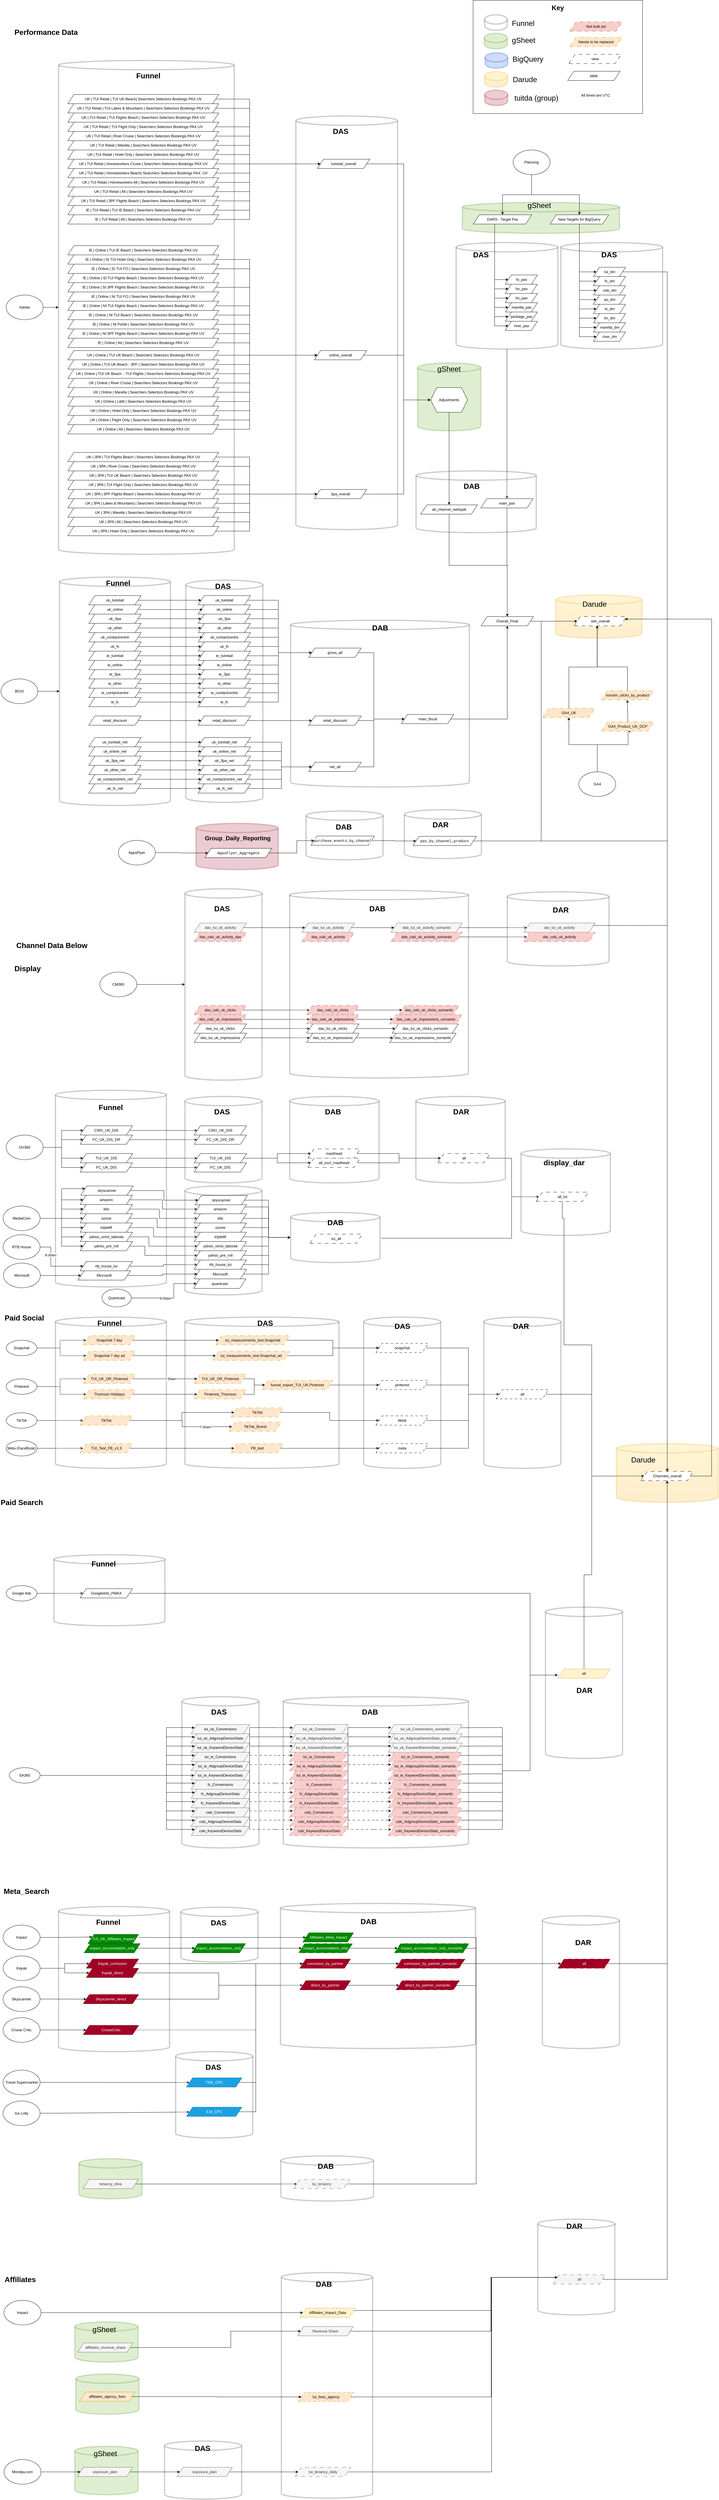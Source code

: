 <mxfile version="28.2.5">
  <diagram name="Page-1" id="FAtJ0V6YEHCZEtDZKV_H">
    <mxGraphModel dx="1494" dy="4360" grid="0" gridSize="10" guides="0" tooltips="1" connect="1" arrows="1" fold="1" page="1" pageScale="1" pageWidth="1200" pageHeight="1200" math="0" shadow="0">
      <root>
        <mxCell id="0" />
        <mxCell id="1" parent="0" />
        <mxCell id="NUnSURO6fAe3xiNgFozl-47" value="" style="shape=cylinder3;whiteSpace=wrap;html=1;boundedLbl=1;backgroundOutline=1;size=15;fillColor=#60a917;opacity=20;strokeColor=#2D7600;strokeWidth=4;fontColor=#ffffff;" parent="1" vertex="1">
          <mxGeometry x="243" y="4429" width="205" height="157" as="geometry" />
        </mxCell>
        <mxCell id="wSexISsL3l82ItLqVq8J-21" value="" style="shape=cylinder3;whiteSpace=wrap;html=1;boundedLbl=1;backgroundOutline=1;size=15;opacity=20;strokeWidth=4;fillColor=#a20025;strokeColor=#6F0000;fontColor=#ffffff;" parent="1" vertex="1">
          <mxGeometry x="636" y="-830" width="267" height="150" as="geometry" />
        </mxCell>
        <mxCell id="wSexISsL3l82ItLqVq8J-13" value="" style="shape=cylinder3;whiteSpace=wrap;html=1;boundedLbl=1;backgroundOutline=1;size=15;fillColor=light-dark(#FFFFFF,#1B6FA3);opacity=20;strokeColor=default;strokeWidth=4;" parent="1" vertex="1">
          <mxGeometry x="993" y="-870" width="250" height="158" as="geometry" />
        </mxCell>
        <mxCell id="wSexISsL3l82ItLqVq8J-10" value="" style="shape=cylinder3;whiteSpace=wrap;html=1;boundedLbl=1;backgroundOutline=1;size=15;fillColor=light-dark(#FFFFFF,#1B6FA3);opacity=20;strokeColor=default;strokeWidth=4;" parent="1" vertex="1">
          <mxGeometry x="1312" y="-874" width="250" height="158" as="geometry" />
        </mxCell>
        <mxCell id="y6Rc0n_lIGj7TiT3sBA5-8" value="" style="shape=cylinder3;whiteSpace=wrap;html=1;boundedLbl=1;backgroundOutline=1;size=15;fillColor=light-dark(#FFFFFF,#1B6FA3);opacity=20;strokeColor=default;strokeWidth=4;" parent="1" vertex="1">
          <mxGeometry x="587" y="2682" width="250" height="178" as="geometry" />
        </mxCell>
        <mxCell id="Yg86zf-Gm4lCchlYkZqV-10" value="" style="shape=cylinder3;whiteSpace=wrap;html=1;boundedLbl=1;backgroundOutline=1;size=15;fillColor=light-dark(#FFFFFF,#1B6FA3);opacity=20;strokeColor=default;strokeWidth=4;" parent="1" vertex="1">
          <mxGeometry x="534" y="4412" width="250" height="188" as="geometry" />
        </mxCell>
        <mxCell id="NUnSURO6fAe3xiNgFozl-36" value="" style="shape=cylinder3;whiteSpace=wrap;html=1;boundedLbl=1;backgroundOutline=1;size=15;fillColor=light-dark(#FFFFFF,#D335FF);opacity=20;strokeColor=default;strokeWidth=4;" parent="1" vertex="1">
          <mxGeometry x="190" y="2680" width="360" height="470" as="geometry" />
        </mxCell>
        <mxCell id="XSCSrGZKmpArI-FSamzY-63" style="edgeStyle=orthogonalEdgeStyle;rounded=0;orthogonalLoop=1;jettySize=auto;html=1;exitX=0.5;exitY=1;exitDx=0;exitDy=0;exitPerimeter=0;entryX=0.5;entryY=0;entryDx=0;entryDy=0;" parent="1" source="XSCSrGZKmpArI-FSamzY-53" target="XSCSrGZKmpArI-FSamzY-34" edge="1">
          <mxGeometry relative="1" as="geometry" />
        </mxCell>
        <mxCell id="XSCSrGZKmpArI-FSamzY-53" value="" style="shape=cylinder3;whiteSpace=wrap;html=1;boundedLbl=1;backgroundOutline=1;size=15;fillColor=light-dark(#FFFFFF,#1B6FA3);opacity=20;strokeColor=default;strokeWidth=4;" parent="1" vertex="1">
          <mxGeometry x="1480" y="-2712" width="330" height="345" as="geometry" />
        </mxCell>
        <mxCell id="XSCSrGZKmpArI-FSamzY-38" value="" style="shape=cylinder3;whiteSpace=wrap;html=1;boundedLbl=1;backgroundOutline=1;size=15;fillColor=#60a917;opacity=20;strokeColor=#2D7600;strokeWidth=4;fontColor=#ffffff;" parent="1" vertex="1">
          <mxGeometry x="1355" y="-2322" width="205" height="220" as="geometry" />
        </mxCell>
        <mxCell id="XSCSrGZKmpArI-FSamzY-11" value="" style="shape=cylinder3;whiteSpace=wrap;html=1;boundedLbl=1;backgroundOutline=1;size=15;fillColor=light-dark(#FFFFFF,#1B6FA3);opacity=20;strokeColor=default;strokeWidth=4;" parent="1" vertex="1">
          <mxGeometry x="1820" y="-2712" width="330" height="345" as="geometry" />
        </mxCell>
        <mxCell id="XSCSrGZKmpArI-FSamzY-4" value="" style="shape=cylinder3;whiteSpace=wrap;html=1;boundedLbl=1;backgroundOutline=1;size=15;fillColor=#60a917;opacity=20;strokeColor=#2D7600;strokeWidth=4;fontColor=#ffffff;" parent="1" vertex="1">
          <mxGeometry x="1500" y="-2842" width="510" height="100" as="geometry" />
        </mxCell>
        <mxCell id="NUnSURO6fAe3xiNgFozl-30" value="" style="shape=cylinder3;whiteSpace=wrap;html=1;boundedLbl=1;backgroundOutline=1;size=15;fillColor=light-dark(#FFFFFF,#1B6FA3);opacity=20;strokeColor=default;strokeWidth=4;" parent="1" vertex="1">
          <mxGeometry x="1745" y="3693" width="250" height="310" as="geometry" />
        </mxCell>
        <mxCell id="NUnSURO6fAe3xiNgFozl-20" value="" style="shape=cylinder3;whiteSpace=wrap;html=1;boundedLbl=1;backgroundOutline=1;size=15;fillColor=light-dark(#FFFFFF,#1B6FA3);opacity=20;strokeColor=default;strokeWidth=4;" parent="1" vertex="1">
          <mxGeometry x="913" y="3866" width="296" height="731" as="geometry" />
        </mxCell>
        <mxCell id="NUnSURO6fAe3xiNgFozl-13" value="" style="shape=cylinder3;whiteSpace=wrap;html=1;boundedLbl=1;backgroundOutline=1;size=15;fillColor=light-dark(#FFFFFF,#1B6FA3);opacity=20;strokeColor=default;strokeWidth=4;" parent="1" vertex="1">
          <mxGeometry x="1760" y="2710" width="250" height="430" as="geometry" />
        </mxCell>
        <mxCell id="l10C5BY7EVVfBKKgWxQi-98" value="" style="shape=cylinder3;whiteSpace=wrap;html=1;boundedLbl=1;backgroundOutline=1;size=15;fillColor=light-dark(#FFFFFF,#1B6FA3);opacity=20;strokeColor=default;strokeWidth=4;" parent="1" vertex="1">
          <mxGeometry x="1349.5" y="55" width="290" height="280" as="geometry" />
        </mxCell>
        <mxCell id="l10C5BY7EVVfBKKgWxQi-91" value="" style="shape=cylinder3;whiteSpace=wrap;html=1;boundedLbl=1;backgroundOutline=1;size=15;fillColor=light-dark(#FFFFFF,#1B6FA3);opacity=20;strokeColor=default;strokeWidth=4;" parent="1" vertex="1">
          <mxGeometry x="940" y="55" width="290" height="280" as="geometry" />
        </mxCell>
        <mxCell id="l10C5BY7EVVfBKKgWxQi-56" value="" style="shape=cylinder3;whiteSpace=wrap;html=1;boundedLbl=1;backgroundOutline=1;size=15;fillColor=light-dark(#FFFFFF,#1B6FA3);opacity=20;strokeColor=default;strokeWidth=4;" parent="1" vertex="1">
          <mxGeometry x="1350" y="-1972" width="390" height="200" as="geometry" />
        </mxCell>
        <mxCell id="l10C5BY7EVVfBKKgWxQi-39" value="" style="shape=cylinder3;whiteSpace=wrap;html=1;boundedLbl=1;backgroundOutline=1;size=15;fillColor=light-dark(#FFFFFF,#1B6FA3);opacity=20;strokeColor=default;strokeWidth=4;" parent="1" vertex="1">
          <mxGeometry x="960" y="-3122" width="330" height="1340" as="geometry" />
        </mxCell>
        <mxCell id="zgAYRgSe3FVbi-9sgqyX-145" value="" style="shape=cylinder3;whiteSpace=wrap;html=1;boundedLbl=1;backgroundOutline=1;size=15;fillColor=light-dark(#FFFFFF,#D335FF);opacity=20;strokeColor=default;strokeWidth=4;" parent="1" vertex="1">
          <mxGeometry x="190" y="-3302" width="570" height="1600" as="geometry" />
        </mxCell>
        <mxCell id="Bg2uEGpWlqwBbDiqovX2-125" value="" style="shape=cylinder3;whiteSpace=wrap;html=1;boundedLbl=1;backgroundOutline=1;size=15;fillColor=light-dark(#FFFFFF,#1B6FA3);opacity=20;strokeColor=default;strokeWidth=4;" parent="1" vertex="1">
          <mxGeometry x="919" y="2000" width="601" height="490" as="geometry" />
        </mxCell>
        <mxCell id="Bg2uEGpWlqwBbDiqovX2-124" value="" style="shape=cylinder3;whiteSpace=wrap;html=1;boundedLbl=1;backgroundOutline=1;size=15;fillColor=light-dark(#FFFFFF,#1B6FA3);opacity=20;strokeColor=default;strokeWidth=4;" parent="1" vertex="1">
          <mxGeometry x="1770" y="1710" width="250" height="490" as="geometry" />
        </mxCell>
        <mxCell id="aiPOxApG92XrM1YB90lP-115" value="" style="shape=cylinder3;whiteSpace=wrap;html=1;boundedLbl=1;backgroundOutline=1;size=15;fillColor=light-dark(#FFFFFF,#1B6FA3);opacity=20;strokeColor=default;strokeWidth=4;" parent="1" vertex="1">
          <mxGeometry x="603" y="-1618" width="250" height="720" as="geometry" />
        </mxCell>
        <mxCell id="aiPOxApG92XrM1YB90lP-72" value="" style="shape=cylinder3;whiteSpace=wrap;html=1;boundedLbl=1;backgroundOutline=1;size=15;fillColor=light-dark(#FFFFFF,#1B6FA3);opacity=20;strokeColor=default;strokeWidth=4;" parent="1" vertex="1">
          <mxGeometry x="943" y="-1488" width="580" height="540" as="geometry" />
        </mxCell>
        <mxCell id="aiPOxApG92XrM1YB90lP-35" value="" style="shape=cylinder3;whiteSpace=wrap;html=1;boundedLbl=1;backgroundOutline=1;size=15;fillColor=light-dark(#FFFFFF,#1B6FA3);opacity=20;strokeColor=default;strokeWidth=4;" parent="1" vertex="1">
          <mxGeometry x="600" y="-618" width="250" height="620" as="geometry" />
        </mxCell>
        <mxCell id="aiPOxApG92XrM1YB90lP-40" value="" style="rounded=0;whiteSpace=wrap;html=1;strokeColor=light-dark(#000000,#FF0A98);" parent="1" vertex="1">
          <mxGeometry x="1535" y="-3497" width="550" height="367" as="geometry" />
        </mxCell>
        <mxCell id="aiPOxApG92XrM1YB90lP-21" value="" style="shape=cylinder3;whiteSpace=wrap;html=1;boundedLbl=1;backgroundOutline=1;size=15;fillColor=light-dark(#FFFFFF,#1B6FA3);opacity=20;strokeColor=default;strokeWidth=4;" parent="1" vertex="1">
          <mxGeometry x="1180" y="770" width="250" height="490" as="geometry" />
        </mxCell>
        <mxCell id="upaL1L_dqLUM5AP28dGt-32" value="" style="shape=cylinder3;whiteSpace=wrap;html=1;boundedLbl=1;backgroundOutline=1;size=15;fillColor=light-dark(#FFFFFF,#D335FF);opacity=20;strokeColor=default;strokeWidth=4;" parent="1" vertex="1">
          <mxGeometry x="180" y="35" width="360" height="637" as="geometry" />
        </mxCell>
        <mxCell id="upaL1L_dqLUM5AP28dGt-10" style="edgeStyle=orthogonalEdgeStyle;rounded=0;orthogonalLoop=1;jettySize=auto;html=1;exitX=1;exitY=0.5;exitDx=0;exitDy=0;entryX=0;entryY=0.5;entryDx=0;entryDy=0;" parent="1" source="upaL1L_dqLUM5AP28dGt-3" target="upaL1L_dqLUM5AP28dGt-5" edge="1">
          <mxGeometry relative="1" as="geometry" />
        </mxCell>
        <mxCell id="upaL1L_dqLUM5AP28dGt-11" style="edgeStyle=orthogonalEdgeStyle;rounded=0;orthogonalLoop=1;jettySize=auto;html=1;exitX=1;exitY=0.5;exitDx=0;exitDy=0;entryX=0;entryY=0.5;entryDx=0;entryDy=0;" parent="1" source="upaL1L_dqLUM5AP28dGt-3" target="upaL1L_dqLUM5AP28dGt-6" edge="1">
          <mxGeometry relative="1" as="geometry" />
        </mxCell>
        <mxCell id="upaL1L_dqLUM5AP28dGt-17" style="edgeStyle=orthogonalEdgeStyle;rounded=0;orthogonalLoop=1;jettySize=auto;html=1;exitX=1;exitY=0.5;exitDx=0;exitDy=0;entryX=0;entryY=0.5;entryDx=0;entryDy=0;" parent="1" source="upaL1L_dqLUM5AP28dGt-3" target="upaL1L_dqLUM5AP28dGt-9" edge="1">
          <mxGeometry relative="1" as="geometry" />
        </mxCell>
        <mxCell id="upaL1L_dqLUM5AP28dGt-18" style="edgeStyle=orthogonalEdgeStyle;rounded=0;orthogonalLoop=1;jettySize=auto;html=1;exitX=1;exitY=0.5;exitDx=0;exitDy=0;entryX=0;entryY=0.5;entryDx=0;entryDy=0;" parent="1" source="upaL1L_dqLUM5AP28dGt-3" target="upaL1L_dqLUM5AP28dGt-7" edge="1">
          <mxGeometry relative="1" as="geometry">
            <Array as="points">
              <mxPoint x="200" y="220" />
              <mxPoint x="200" y="285" />
            </Array>
          </mxGeometry>
        </mxCell>
        <mxCell id="upaL1L_dqLUM5AP28dGt-3" value="DV360" style="ellipse;whiteSpace=wrap;html=1;" parent="1" vertex="1">
          <mxGeometry x="20" y="180" width="120" height="80" as="geometry" />
        </mxCell>
        <mxCell id="upaL1L_dqLUM5AP28dGt-50" style="edgeStyle=orthogonalEdgeStyle;rounded=0;orthogonalLoop=1;jettySize=auto;html=1;exitX=1;exitY=0.5;exitDx=0;exitDy=0;entryX=0;entryY=0.5;entryDx=0;entryDy=0;" parent="1" source="upaL1L_dqLUM5AP28dGt-4" target="upaL1L_dqLUM5AP28dGt-35" edge="1">
          <mxGeometry relative="1" as="geometry">
            <Array as="points">
              <mxPoint x="200" y="450" />
              <mxPoint x="200" y="420" />
            </Array>
          </mxGeometry>
        </mxCell>
        <mxCell id="upaL1L_dqLUM5AP28dGt-51" style="edgeStyle=orthogonalEdgeStyle;rounded=0;orthogonalLoop=1;jettySize=auto;html=1;exitX=1;exitY=0.5;exitDx=0;exitDy=0;" parent="1" source="upaL1L_dqLUM5AP28dGt-4" target="upaL1L_dqLUM5AP28dGt-40" edge="1">
          <mxGeometry relative="1" as="geometry" />
        </mxCell>
        <mxCell id="upaL1L_dqLUM5AP28dGt-52" style="edgeStyle=orthogonalEdgeStyle;rounded=0;orthogonalLoop=1;jettySize=auto;html=1;exitX=1;exitY=0.5;exitDx=0;exitDy=0;entryX=0;entryY=0.5;entryDx=0;entryDy=0;" parent="1" source="upaL1L_dqLUM5AP28dGt-4" target="upaL1L_dqLUM5AP28dGt-34" edge="1">
          <mxGeometry relative="1" as="geometry">
            <Array as="points">
              <mxPoint x="200" y="450" />
              <mxPoint x="200" y="390" />
            </Array>
          </mxGeometry>
        </mxCell>
        <mxCell id="upaL1L_dqLUM5AP28dGt-53" style="edgeStyle=orthogonalEdgeStyle;rounded=0;orthogonalLoop=1;jettySize=auto;html=1;exitX=1;exitY=0.5;exitDx=0;exitDy=0;entryX=0;entryY=0.5;entryDx=0;entryDy=0;" parent="1" source="upaL1L_dqLUM5AP28dGt-4" target="upaL1L_dqLUM5AP28dGt-39" edge="1">
          <mxGeometry relative="1" as="geometry">
            <Array as="points">
              <mxPoint x="200" y="450" />
              <mxPoint x="200" y="480" />
            </Array>
          </mxGeometry>
        </mxCell>
        <mxCell id="upaL1L_dqLUM5AP28dGt-54" style="edgeStyle=orthogonalEdgeStyle;rounded=0;orthogonalLoop=1;jettySize=auto;html=1;exitX=1;exitY=0.5;exitDx=0;exitDy=0;entryX=0;entryY=0.5;entryDx=0;entryDy=0;" parent="1" source="upaL1L_dqLUM5AP28dGt-4" target="upaL1L_dqLUM5AP28dGt-38" edge="1">
          <mxGeometry relative="1" as="geometry">
            <Array as="points">
              <mxPoint x="200" y="450" />
              <mxPoint x="200" y="510" />
            </Array>
          </mxGeometry>
        </mxCell>
        <mxCell id="upaL1L_dqLUM5AP28dGt-55" style="edgeStyle=orthogonalEdgeStyle;rounded=0;orthogonalLoop=1;jettySize=auto;html=1;exitX=1;exitY=0.5;exitDx=0;exitDy=0;entryX=0;entryY=0.5;entryDx=0;entryDy=0;" parent="1" source="upaL1L_dqLUM5AP28dGt-4" target="upaL1L_dqLUM5AP28dGt-37" edge="1">
          <mxGeometry relative="1" as="geometry">
            <Array as="points">
              <mxPoint x="200" y="450" />
              <mxPoint x="200" y="540" />
            </Array>
          </mxGeometry>
        </mxCell>
        <mxCell id="JgFA0G4qXQHe64kXgudl-13" style="edgeStyle=orthogonalEdgeStyle;rounded=0;orthogonalLoop=1;jettySize=auto;html=1;exitX=1;exitY=0.5;exitDx=0;exitDy=0;entryX=0;entryY=0.25;entryDx=0;entryDy=0;" parent="1" source="upaL1L_dqLUM5AP28dGt-4" target="JgFA0G4qXQHe64kXgudl-11" edge="1">
          <mxGeometry relative="1" as="geometry">
            <Array as="points">
              <mxPoint x="200" y="450" />
              <mxPoint x="200" y="354" />
            </Array>
          </mxGeometry>
        </mxCell>
        <mxCell id="upaL1L_dqLUM5AP28dGt-4" value="MediaCom" style="ellipse;whiteSpace=wrap;html=1;" parent="1" vertex="1">
          <mxGeometry x="10" y="410" width="120" height="80" as="geometry" />
        </mxCell>
        <mxCell id="l10C5BY7EVVfBKKgWxQi-83" style="edgeStyle=orthogonalEdgeStyle;rounded=0;orthogonalLoop=1;jettySize=auto;html=1;exitX=1;exitY=0.5;exitDx=0;exitDy=0;entryX=0;entryY=0.5;entryDx=0;entryDy=0;" parent="1" source="upaL1L_dqLUM5AP28dGt-5" target="l10C5BY7EVVfBKKgWxQi-78" edge="1">
          <mxGeometry relative="1" as="geometry" />
        </mxCell>
        <mxCell id="upaL1L_dqLUM5AP28dGt-5" value="CSKI_UK_DIS" style="shape=parallelogram;perimeter=parallelogramPerimeter;whiteSpace=wrap;html=1;fixedSize=1;" parent="1" vertex="1">
          <mxGeometry x="260" y="150" width="170" height="30" as="geometry" />
        </mxCell>
        <mxCell id="l10C5BY7EVVfBKKgWxQi-84" style="edgeStyle=orthogonalEdgeStyle;rounded=0;orthogonalLoop=1;jettySize=auto;html=1;exitX=1;exitY=0.5;exitDx=0;exitDy=0;entryX=0;entryY=0.5;entryDx=0;entryDy=0;" parent="1" source="upaL1L_dqLUM5AP28dGt-6" target="l10C5BY7EVVfBKKgWxQi-79" edge="1">
          <mxGeometry relative="1" as="geometry" />
        </mxCell>
        <mxCell id="upaL1L_dqLUM5AP28dGt-6" value="FC_UK_DIS_DR" style="shape=parallelogram;perimeter=parallelogramPerimeter;whiteSpace=wrap;html=1;fixedSize=1;" parent="1" vertex="1">
          <mxGeometry x="260" y="180" width="170" height="30" as="geometry" />
        </mxCell>
        <mxCell id="l10C5BY7EVVfBKKgWxQi-87" style="edgeStyle=orthogonalEdgeStyle;rounded=0;orthogonalLoop=1;jettySize=auto;html=1;exitX=1;exitY=0.5;exitDx=0;exitDy=0;entryX=0;entryY=0.5;entryDx=0;entryDy=0;" parent="1" source="upaL1L_dqLUM5AP28dGt-7" target="l10C5BY7EVVfBKKgWxQi-80" edge="1">
          <mxGeometry relative="1" as="geometry" />
        </mxCell>
        <mxCell id="upaL1L_dqLUM5AP28dGt-7" value="FC_UK_DIS" style="shape=parallelogram;perimeter=parallelogramPerimeter;whiteSpace=wrap;html=1;fixedSize=1;" parent="1" vertex="1">
          <mxGeometry x="260" y="270" width="170" height="30" as="geometry" />
        </mxCell>
        <mxCell id="l10C5BY7EVVfBKKgWxQi-86" style="edgeStyle=orthogonalEdgeStyle;rounded=0;orthogonalLoop=1;jettySize=auto;html=1;exitX=1;exitY=0.5;exitDx=0;exitDy=0;entryX=0;entryY=0.5;entryDx=0;entryDy=0;" parent="1" source="upaL1L_dqLUM5AP28dGt-9" target="l10C5BY7EVVfBKKgWxQi-82" edge="1">
          <mxGeometry relative="1" as="geometry" />
        </mxCell>
        <mxCell id="upaL1L_dqLUM5AP28dGt-9" value="TUI_UK_DIS" style="shape=parallelogram;perimeter=parallelogramPerimeter;whiteSpace=wrap;html=1;fixedSize=1;" parent="1" vertex="1">
          <mxGeometry x="260" y="240" width="170" height="30" as="geometry" />
        </mxCell>
        <mxCell id="upaL1L_dqLUM5AP28dGt-48" style="edgeStyle=orthogonalEdgeStyle;rounded=0;orthogonalLoop=1;jettySize=auto;html=1;exitX=1;exitY=0.5;exitDx=0;exitDy=0;entryX=0;entryY=0.5;entryDx=0;entryDy=0;" parent="1" source="upaL1L_dqLUM5AP28dGt-19" target="upaL1L_dqLUM5AP28dGt-36" edge="1">
          <mxGeometry relative="1" as="geometry">
            <Array as="points">
              <mxPoint x="165" y="543" />
              <mxPoint x="165" y="605" />
            </Array>
          </mxGeometry>
        </mxCell>
        <mxCell id="mYoLPg_L80XKgYr8x6zt-1" value="8&lt;span style=&quot;background-color: light-dark(#ffffff, var(--ge-dark-color, #121212)); color: light-dark(rgb(0, 0, 0), rgb(255, 255, 255));&quot;&gt;:30am&lt;/span&gt;" style="edgeLabel;html=1;align=center;verticalAlign=middle;resizable=0;points=[];" parent="upaL1L_dqLUM5AP28dGt-48" vertex="1" connectable="0">
          <mxGeometry x="-0.396" y="-1" relative="1" as="geometry">
            <mxPoint as="offset" />
          </mxGeometry>
        </mxCell>
        <mxCell id="upaL1L_dqLUM5AP28dGt-19" value="RTB House" style="ellipse;whiteSpace=wrap;html=1;" parent="1" vertex="1">
          <mxGeometry x="10" y="503" width="120" height="80" as="geometry" />
        </mxCell>
        <mxCell id="upaL1L_dqLUM5AP28dGt-22" style="edgeStyle=orthogonalEdgeStyle;rounded=0;orthogonalLoop=1;jettySize=auto;html=1;exitX=0.5;exitY=1;exitDx=0;exitDy=0;" parent="1" edge="1">
          <mxGeometry relative="1" as="geometry">
            <mxPoint x="715" y="240" as="sourcePoint" />
            <mxPoint x="715" y="240" as="targetPoint" />
          </mxGeometry>
        </mxCell>
        <mxCell id="l10C5BY7EVVfBKKgWxQi-112" style="edgeStyle=orthogonalEdgeStyle;rounded=0;orthogonalLoop=1;jettySize=auto;html=1;exitX=1;exitY=0.5;exitDx=0;exitDy=0;entryX=0;entryY=0.5;entryDx=0;entryDy=0;" parent="1" source="upaL1L_dqLUM5AP28dGt-34" target="l10C5BY7EVVfBKKgWxQi-105" edge="1">
          <mxGeometry relative="1" as="geometry">
            <Array as="points">
              <mxPoint x="527" y="390" />
              <mxPoint x="527" y="420" />
            </Array>
          </mxGeometry>
        </mxCell>
        <mxCell id="upaL1L_dqLUM5AP28dGt-34" value="amazon" style="shape=parallelogram;perimeter=parallelogramPerimeter;whiteSpace=wrap;html=1;fixedSize=1;" parent="1" vertex="1">
          <mxGeometry x="260" y="375" width="170" height="30" as="geometry" />
        </mxCell>
        <mxCell id="l10C5BY7EVVfBKKgWxQi-113" style="edgeStyle=orthogonalEdgeStyle;rounded=0;orthogonalLoop=1;jettySize=auto;html=1;exitX=1;exitY=0.5;exitDx=0;exitDy=0;entryX=0;entryY=0.5;entryDx=0;entryDy=0;" parent="1" source="upaL1L_dqLUM5AP28dGt-35" target="l10C5BY7EVVfBKKgWxQi-106" edge="1">
          <mxGeometry relative="1" as="geometry">
            <Array as="points">
              <mxPoint x="517" y="420" />
              <mxPoint x="517" y="450" />
            </Array>
          </mxGeometry>
        </mxCell>
        <mxCell id="upaL1L_dqLUM5AP28dGt-35" value="blis" style="shape=parallelogram;perimeter=parallelogramPerimeter;whiteSpace=wrap;html=1;fixedSize=1;" parent="1" vertex="1">
          <mxGeometry x="260" y="405" width="170" height="30" as="geometry" />
        </mxCell>
        <mxCell id="l10C5BY7EVVfBKKgWxQi-118" style="edgeStyle=orthogonalEdgeStyle;rounded=0;orthogonalLoop=1;jettySize=auto;html=1;exitX=1;exitY=0.5;exitDx=0;exitDy=0;entryX=0;entryY=0.5;entryDx=0;entryDy=0;" parent="1" source="upaL1L_dqLUM5AP28dGt-36" target="l10C5BY7EVVfBKKgWxQi-107" edge="1">
          <mxGeometry relative="1" as="geometry" />
        </mxCell>
        <mxCell id="upaL1L_dqLUM5AP28dGt-36" value="rtb_house_tui" style="shape=parallelogram;perimeter=parallelogramPerimeter;whiteSpace=wrap;html=1;fixedSize=1;" parent="1" vertex="1">
          <mxGeometry x="260" y="590" width="170" height="30" as="geometry" />
        </mxCell>
        <mxCell id="l10C5BY7EVVfBKKgWxQi-117" style="edgeStyle=orthogonalEdgeStyle;rounded=0;orthogonalLoop=1;jettySize=auto;html=1;exitX=1;exitY=0.5;exitDx=0;exitDy=0;entryX=0;entryY=0.5;entryDx=0;entryDy=0;" parent="1" source="upaL1L_dqLUM5AP28dGt-37" target="l10C5BY7EVVfBKKgWxQi-108" edge="1">
          <mxGeometry relative="1" as="geometry">
            <Array as="points">
              <mxPoint x="470" y="540" />
              <mxPoint x="470" y="570" />
            </Array>
          </mxGeometry>
        </mxCell>
        <mxCell id="upaL1L_dqLUM5AP28dGt-37" value="yahoo_pre_roll" style="shape=parallelogram;perimeter=parallelogramPerimeter;whiteSpace=wrap;html=1;fixedSize=1;" parent="1" vertex="1">
          <mxGeometry x="260" y="525" width="170" height="30" as="geometry" />
        </mxCell>
        <mxCell id="l10C5BY7EVVfBKKgWxQi-116" style="edgeStyle=orthogonalEdgeStyle;rounded=0;orthogonalLoop=1;jettySize=auto;html=1;exitX=1;exitY=0.5;exitDx=0;exitDy=0;entryX=0;entryY=0.5;entryDx=0;entryDy=0;" parent="1" source="upaL1L_dqLUM5AP28dGt-38" target="l10C5BY7EVVfBKKgWxQi-109" edge="1">
          <mxGeometry relative="1" as="geometry">
            <Array as="points">
              <mxPoint x="483" y="510" />
              <mxPoint x="483" y="540" />
            </Array>
          </mxGeometry>
        </mxCell>
        <mxCell id="upaL1L_dqLUM5AP28dGt-38" value="yahoo_omni_taboola" style="shape=parallelogram;perimeter=parallelogramPerimeter;whiteSpace=wrap;html=1;fixedSize=1;" parent="1" vertex="1">
          <mxGeometry x="260" y="495" width="170" height="30" as="geometry" />
        </mxCell>
        <mxCell id="l10C5BY7EVVfBKKgWxQi-115" style="edgeStyle=orthogonalEdgeStyle;rounded=0;orthogonalLoop=1;jettySize=auto;html=1;exitX=1;exitY=0.5;exitDx=0;exitDy=0;entryX=0;entryY=0.5;entryDx=0;entryDy=0;" parent="1" source="upaL1L_dqLUM5AP28dGt-39" target="l10C5BY7EVVfBKKgWxQi-110" edge="1">
          <mxGeometry relative="1" as="geometry">
            <Array as="points">
              <mxPoint x="498" y="480" />
              <mxPoint x="498" y="510" />
            </Array>
          </mxGeometry>
        </mxCell>
        <mxCell id="upaL1L_dqLUM5AP28dGt-39" value="triplelift" style="shape=parallelogram;perimeter=parallelogramPerimeter;whiteSpace=wrap;html=1;fixedSize=1;" parent="1" vertex="1">
          <mxGeometry x="260" y="465" width="170" height="30" as="geometry" />
        </mxCell>
        <mxCell id="l10C5BY7EVVfBKKgWxQi-114" style="edgeStyle=orthogonalEdgeStyle;rounded=0;orthogonalLoop=1;jettySize=auto;html=1;exitX=1;exitY=0.5;exitDx=0;exitDy=0;entryX=0;entryY=0.5;entryDx=0;entryDy=0;" parent="1" source="upaL1L_dqLUM5AP28dGt-40" target="l10C5BY7EVVfBKKgWxQi-111" edge="1">
          <mxGeometry relative="1" as="geometry">
            <Array as="points">
              <mxPoint x="510" y="450" />
              <mxPoint x="510" y="480" />
            </Array>
          </mxGeometry>
        </mxCell>
        <mxCell id="upaL1L_dqLUM5AP28dGt-40" value="ozone" style="shape=parallelogram;perimeter=parallelogramPerimeter;whiteSpace=wrap;html=1;fixedSize=1;" parent="1" vertex="1">
          <mxGeometry x="260" y="435" width="170" height="30" as="geometry" />
        </mxCell>
        <mxCell id="upaL1L_dqLUM5AP28dGt-71" value="DAS" style="text;strokeColor=none;fillColor=none;html=1;fontSize=24;fontStyle=1;verticalAlign=middle;align=center;" parent="1" vertex="1">
          <mxGeometry x="670" y="-573" width="100" height="40" as="geometry" />
        </mxCell>
        <mxCell id="wSexISsL3l82ItLqVq8J-2" style="edgeStyle=orthogonalEdgeStyle;rounded=0;orthogonalLoop=1;jettySize=auto;html=1;exitX=1;exitY=0.5;exitDx=0;exitDy=0;" parent="1" source="QVvQjhIn-DJ1fx-JoouZ-1" target="aiPOxApG92XrM1YB90lP-35" edge="1">
          <mxGeometry relative="1" as="geometry" />
        </mxCell>
        <mxCell id="QVvQjhIn-DJ1fx-JoouZ-1" value="CM360" style="ellipse;whiteSpace=wrap;html=1;" parent="1" vertex="1">
          <mxGeometry x="324" y="-348" width="120" height="80" as="geometry" />
        </mxCell>
        <mxCell id="NUnSURO6fAe3xiNgFozl-60" style="edgeStyle=orthogonalEdgeStyle;rounded=0;orthogonalLoop=1;jettySize=auto;html=1;entryX=0;entryY=0.5;entryDx=0;entryDy=0;" parent="1" source="QVvQjhIn-DJ1fx-JoouZ-7" target="NUnSURO6fAe3xiNgFozl-53" edge="1">
          <mxGeometry relative="1" as="geometry" />
        </mxCell>
        <mxCell id="QVvQjhIn-DJ1fx-JoouZ-7" value="das_tui_uk_clicks" style="shape=parallelogram;perimeter=parallelogramPerimeter;whiteSpace=wrap;html=1;fixedSize=1;" parent="1" vertex="1">
          <mxGeometry x="630" y="-180" width="170" height="30" as="geometry" />
        </mxCell>
        <mxCell id="NUnSURO6fAe3xiNgFozl-61" style="edgeStyle=orthogonalEdgeStyle;rounded=0;orthogonalLoop=1;jettySize=auto;html=1;entryX=0;entryY=0.5;entryDx=0;entryDy=0;" parent="1" source="QVvQjhIn-DJ1fx-JoouZ-8" target="NUnSURO6fAe3xiNgFozl-54" edge="1">
          <mxGeometry relative="1" as="geometry" />
        </mxCell>
        <mxCell id="QVvQjhIn-DJ1fx-JoouZ-8" value="das_tui_uk_impressions" style="shape=parallelogram;perimeter=parallelogramPerimeter;whiteSpace=wrap;html=1;fixedSize=1;" parent="1" vertex="1">
          <mxGeometry x="630" y="-150" width="170" height="30" as="geometry" />
        </mxCell>
        <mxCell id="NUnSURO6fAe3xiNgFozl-58" style="edgeStyle=orthogonalEdgeStyle;rounded=0;orthogonalLoop=1;jettySize=auto;html=1;entryX=0;entryY=0.5;entryDx=0;entryDy=0;" parent="1" source="4ci2VIgnh2i8zhWNwe_l-1" target="NUnSURO6fAe3xiNgFozl-55" edge="1">
          <mxGeometry relative="1" as="geometry" />
        </mxCell>
        <mxCell id="4ci2VIgnh2i8zhWNwe_l-1" value="das_cski_uk_clicks" style="shape=parallelogram;perimeter=parallelogramPerimeter;whiteSpace=wrap;html=1;fixedSize=1;fillColor=#f8cecc;strokeColor=#b85450;dashed=1;dashPattern=12 12;" parent="1" vertex="1">
          <mxGeometry x="630" y="-240" width="170" height="30" as="geometry" />
        </mxCell>
        <mxCell id="NUnSURO6fAe3xiNgFozl-59" style="edgeStyle=orthogonalEdgeStyle;rounded=0;orthogonalLoop=1;jettySize=auto;html=1;" parent="1" source="4ci2VIgnh2i8zhWNwe_l-2" target="NUnSURO6fAe3xiNgFozl-56" edge="1">
          <mxGeometry relative="1" as="geometry" />
        </mxCell>
        <mxCell id="4ci2VIgnh2i8zhWNwe_l-2" value="das_cski_uk_impressions" style="shape=parallelogram;perimeter=parallelogramPerimeter;whiteSpace=wrap;html=1;fixedSize=1;fillColor=#f8cecc;strokeColor=#b85450;dashed=1;dashPattern=8 8;" parent="1" vertex="1">
          <mxGeometry x="630" y="-210" width="170" height="30" as="geometry" />
        </mxCell>
        <mxCell id="4ci2VIgnh2i8zhWNwe_l-3" value="&lt;h1 style=&quot;margin-top: 0px;&quot;&gt;Channel Data Below&lt;/h1&gt;" style="text;html=1;whiteSpace=wrap;overflow=hidden;rounded=0;" parent="1" vertex="1">
          <mxGeometry x="51" y="-455" width="250" height="50" as="geometry" />
        </mxCell>
        <mxCell id="4ci2VIgnh2i8zhWNwe_l-4" value="&lt;h1 style=&quot;margin-top: 0px;&quot;&gt;Display&lt;/h1&gt;" style="text;html=1;whiteSpace=wrap;overflow=hidden;rounded=0;" parent="1" vertex="1">
          <mxGeometry x="45" y="-380" width="180" height="120" as="geometry" />
        </mxCell>
        <mxCell id="4ci2VIgnh2i8zhWNwe_l-6" value="&lt;h1 style=&quot;margin-top: 0px;&quot;&gt;Performance Data&lt;/h1&gt;" style="text;html=1;whiteSpace=wrap;overflow=hidden;rounded=0;" parent="1" vertex="1">
          <mxGeometry x="45" y="-3414" width="250" height="50" as="geometry" />
        </mxCell>
        <mxCell id="aiPOxApG92XrM1YB90lP-1" value="&lt;h1 style=&quot;margin-top: 0px;&quot;&gt;Paid Social&lt;/h1&gt;" style="text;html=1;whiteSpace=wrap;overflow=hidden;rounded=0;" parent="1" vertex="1">
          <mxGeometry x="13" y="752" width="180" height="120" as="geometry" />
        </mxCell>
        <mxCell id="aiPOxApG92XrM1YB90lP-55" style="edgeStyle=orthogonalEdgeStyle;rounded=0;orthogonalLoop=1;jettySize=auto;html=1;exitX=1;exitY=0.5;exitDx=0;exitDy=0;entryX=0;entryY=0.5;entryDx=0;entryDy=0;" parent="1" source="aiPOxApG92XrM1YB90lP-5" target="aiPOxApG92XrM1YB90lP-52" edge="1">
          <mxGeometry relative="1" as="geometry" />
        </mxCell>
        <mxCell id="aiPOxApG92XrM1YB90lP-5" value="Meta (FaceBook)" style="ellipse;whiteSpace=wrap;html=1;" parent="1" vertex="1">
          <mxGeometry x="20" y="1170" width="100" height="50" as="geometry" />
        </mxCell>
        <mxCell id="aiPOxApG92XrM1YB90lP-47" style="edgeStyle=orthogonalEdgeStyle;rounded=0;orthogonalLoop=1;jettySize=auto;html=1;exitX=1;exitY=0.5;exitDx=0;exitDy=0;" parent="1" source="aiPOxApG92XrM1YB90lP-6" target="aiPOxApG92XrM1YB90lP-44" edge="1">
          <mxGeometry relative="1" as="geometry" />
        </mxCell>
        <mxCell id="aiPOxApG92XrM1YB90lP-6" value="TikTok" style="ellipse;whiteSpace=wrap;html=1;" parent="1" vertex="1">
          <mxGeometry x="20" y="1080" width="100" height="50" as="geometry" />
        </mxCell>
        <mxCell id="4ci2VIgnh2i8zhWNwe_l-13" value="das_tui_uk_activity" style="shape=parallelogram;perimeter=parallelogramPerimeter;whiteSpace=wrap;html=1;fixedSize=1;fillColor=#f5f5f5;strokeColor=#666666;fontColor=#333333;" parent="1" vertex="1">
          <mxGeometry x="630" y="-507" width="170" height="30" as="geometry" />
        </mxCell>
        <mxCell id="aiPOxApG92XrM1YB90lP-28" style="edgeStyle=orthogonalEdgeStyle;rounded=0;orthogonalLoop=1;jettySize=auto;html=1;exitX=1;exitY=0.5;exitDx=0;exitDy=0;entryX=0;entryY=0.5;entryDx=0;entryDy=0;" parent="1" source="aiPOxApG92XrM1YB90lP-7" target="aiPOxApG92XrM1YB90lP-22" edge="1">
          <mxGeometry relative="1" as="geometry" />
        </mxCell>
        <mxCell id="aiPOxApG92XrM1YB90lP-29" style="edgeStyle=orthogonalEdgeStyle;rounded=0;orthogonalLoop=1;jettySize=auto;html=1;exitX=1;exitY=0.5;exitDx=0;exitDy=0;entryX=0;entryY=0.5;entryDx=0;entryDy=0;" parent="1" source="aiPOxApG92XrM1YB90lP-7" target="aiPOxApG92XrM1YB90lP-23" edge="1">
          <mxGeometry relative="1" as="geometry" />
        </mxCell>
        <mxCell id="aiPOxApG92XrM1YB90lP-7" value="Pinterest" style="ellipse;whiteSpace=wrap;html=1;" parent="1" vertex="1">
          <mxGeometry x="20" y="970" width="100" height="50" as="geometry" />
        </mxCell>
        <mxCell id="4ci2VIgnh2i8zhWNwe_l-14" value="das_cski_uk_activity_das" style="shape=parallelogram;perimeter=parallelogramPerimeter;whiteSpace=wrap;html=1;fixedSize=1;fillColor=#f8cecc;strokeColor=#b85450;dashed=1;dashPattern=12 12;" parent="1" vertex="1">
          <mxGeometry x="630" y="-477" width="170" height="30" as="geometry" />
        </mxCell>
        <mxCell id="aiPOxApG92XrM1YB90lP-15" style="edgeStyle=orthogonalEdgeStyle;rounded=0;orthogonalLoop=1;jettySize=auto;html=1;exitX=1;exitY=0.5;exitDx=0;exitDy=0;" parent="1" source="aiPOxApG92XrM1YB90lP-8" target="aiPOxApG92XrM1YB90lP-13" edge="1">
          <mxGeometry relative="1" as="geometry" />
        </mxCell>
        <mxCell id="aiPOxApG92XrM1YB90lP-16" style="edgeStyle=orthogonalEdgeStyle;rounded=0;orthogonalLoop=1;jettySize=auto;html=1;exitX=1;exitY=0.5;exitDx=0;exitDy=0;entryX=0;entryY=0.5;entryDx=0;entryDy=0;" parent="1" source="aiPOxApG92XrM1YB90lP-8" target="aiPOxApG92XrM1YB90lP-14" edge="1">
          <mxGeometry relative="1" as="geometry" />
        </mxCell>
        <mxCell id="aiPOxApG92XrM1YB90lP-8" value="Snapchat" style="ellipse;whiteSpace=wrap;html=1;" parent="1" vertex="1">
          <mxGeometry x="20" y="845" width="100" height="50" as="geometry" />
        </mxCell>
        <mxCell id="4ci2VIgnh2i8zhWNwe_l-15" value="" style="shape=cylinder3;whiteSpace=wrap;html=1;boundedLbl=1;backgroundOutline=1;size=15;fillColor=light-dark(#FFFFFF,#1B6FA3);opacity=20;strokeColor=default;strokeWidth=4;" parent="1" vertex="1">
          <mxGeometry x="940" y="-613" width="580" height="608" as="geometry" />
        </mxCell>
        <mxCell id="aiPOxApG92XrM1YB90lP-9" value="" style="shape=cylinder3;whiteSpace=wrap;html=1;boundedLbl=1;backgroundOutline=1;size=15;fillColor=light-dark(#FFFFFF,#D335FF);opacity=20;strokeColor=default;strokeWidth=4;" parent="1" vertex="1">
          <mxGeometry x="180" y="770" width="360" height="490" as="geometry" />
        </mxCell>
        <mxCell id="4ci2VIgnh2i8zhWNwe_l-16" value="DAB" style="text;strokeColor=none;fillColor=none;html=1;fontSize=24;fontStyle=1;verticalAlign=middle;align=center;" parent="1" vertex="1">
          <mxGeometry x="1174" y="-573" width="100" height="40" as="geometry" />
        </mxCell>
        <mxCell id="4ci2VIgnh2i8zhWNwe_l-17" value="das_tui_uk_activity" style="shape=parallelogram;perimeter=parallelogramPerimeter;whiteSpace=wrap;html=1;fixedSize=1;fillColor=#f5f5f5;strokeColor=#666666;fontColor=#333333;" parent="1" vertex="1">
          <mxGeometry x="980" y="-507" width="170" height="30" as="geometry" />
        </mxCell>
        <mxCell id="aiPOxApG92XrM1YB90lP-10" value="" style="shape=cylinder3;whiteSpace=wrap;html=1;boundedLbl=1;backgroundOutline=1;size=15;fillColor=light-dark(#FFFFFF,#1B6FA3);opacity=20;strokeColor=default;strokeWidth=4;" parent="1" vertex="1">
          <mxGeometry x="600" y="770" width="500" height="490" as="geometry" />
        </mxCell>
        <mxCell id="aiPOxApG92XrM1YB90lP-45" style="edgeStyle=orthogonalEdgeStyle;rounded=0;orthogonalLoop=1;jettySize=auto;html=1;exitX=1;exitY=0.5;exitDx=0;exitDy=0;" parent="1" source="aiPOxApG92XrM1YB90lP-13" target="aiPOxApG92XrM1YB90lP-17" edge="1">
          <mxGeometry relative="1" as="geometry" />
        </mxCell>
        <mxCell id="aiPOxApG92XrM1YB90lP-13" value="Snapchat 7 day" style="shape=parallelogram;perimeter=parallelogramPerimeter;whiteSpace=wrap;html=1;fixedSize=1;fillColor=#ffe6cc;strokeColor=#d79b00;dashed=1;dashPattern=12 12;" parent="1" vertex="1">
          <mxGeometry x="270" y="830" width="170" height="30" as="geometry" />
        </mxCell>
        <mxCell id="4ci2VIgnh2i8zhWNwe_l-18" value="das_cski_uk_activity" style="shape=parallelogram;perimeter=parallelogramPerimeter;whiteSpace=wrap;html=1;fixedSize=1;fillColor=#f8cecc;strokeColor=#b85450;dashed=1;dashPattern=12 12;" parent="1" vertex="1">
          <mxGeometry x="980" y="-477" width="170" height="30" as="geometry" />
        </mxCell>
        <mxCell id="aiPOxApG92XrM1YB90lP-46" style="edgeStyle=orthogonalEdgeStyle;rounded=0;orthogonalLoop=1;jettySize=auto;html=1;exitX=1;exitY=0.5;exitDx=0;exitDy=0;entryX=0;entryY=0.5;entryDx=0;entryDy=0;" parent="1" source="aiPOxApG92XrM1YB90lP-14" target="aiPOxApG92XrM1YB90lP-18" edge="1">
          <mxGeometry relative="1" as="geometry" />
        </mxCell>
        <mxCell id="aiPOxApG92XrM1YB90lP-14" value="Snapchat 7 day ad" style="shape=parallelogram;perimeter=parallelogramPerimeter;whiteSpace=wrap;html=1;fixedSize=1;fillColor=#ffe6cc;strokeColor=#d79b00;dashed=1;dashPattern=12 12;" parent="1" vertex="1">
          <mxGeometry x="270" y="880" width="170" height="30" as="geometry" />
        </mxCell>
        <mxCell id="aiPOxApG92XrM1YB90lP-100" style="edgeStyle=orthogonalEdgeStyle;rounded=0;orthogonalLoop=1;jettySize=auto;html=1;exitX=1;exitY=0.5;exitDx=0;exitDy=0;entryX=0;entryY=0.5;entryDx=0;entryDy=0;" parent="1" source="4ci2VIgnh2i8zhWNwe_l-19" target="4ci2VIgnh2i8zhWNwe_l-27" edge="1">
          <mxGeometry relative="1" as="geometry" />
        </mxCell>
        <mxCell id="4ci2VIgnh2i8zhWNwe_l-19" value="dab_tui_uk_activity_somantic" style="shape=parallelogram;perimeter=parallelogramPerimeter;whiteSpace=wrap;html=1;fixedSize=1;fillColor=#f5f5f5;strokeColor=#666666;fontColor=#333333;" parent="1" vertex="1">
          <mxGeometry x="1269" y="-507" width="231" height="30" as="geometry" />
        </mxCell>
        <mxCell id="aiPOxApG92XrM1YB90lP-42" style="edgeStyle=orthogonalEdgeStyle;rounded=0;orthogonalLoop=1;jettySize=auto;html=1;exitX=1;exitY=0.5;exitDx=0;exitDy=0;entryX=0;entryY=0.5;entryDx=0;entryDy=0;" parent="1" source="aiPOxApG92XrM1YB90lP-17" target="aiPOxApG92XrM1YB90lP-19" edge="1">
          <mxGeometry relative="1" as="geometry" />
        </mxCell>
        <mxCell id="aiPOxApG92XrM1YB90lP-17" value="tui_measurements_test.Snapchat" style="shape=parallelogram;perimeter=parallelogramPerimeter;whiteSpace=wrap;html=1;fixedSize=1;fillColor=#ffe6cc;strokeColor=#d79b00;dashed=1;dashPattern=12 12;" parent="1" vertex="1">
          <mxGeometry x="700" y="830" width="240" height="30" as="geometry" />
        </mxCell>
        <mxCell id="aiPOxApG92XrM1YB90lP-101" style="edgeStyle=orthogonalEdgeStyle;rounded=0;orthogonalLoop=1;jettySize=auto;html=1;exitX=1;exitY=0.5;exitDx=0;exitDy=0;" parent="1" source="4ci2VIgnh2i8zhWNwe_l-20" target="4ci2VIgnh2i8zhWNwe_l-28" edge="1">
          <mxGeometry relative="1" as="geometry" />
        </mxCell>
        <mxCell id="4ci2VIgnh2i8zhWNwe_l-20" value="dab_cski_uk_activity_somantic" style="shape=parallelogram;perimeter=parallelogramPerimeter;whiteSpace=wrap;html=1;fixedSize=1;fillColor=#f8cecc;strokeColor=#b85450;dashed=1;dashPattern=12 12;" parent="1" vertex="1">
          <mxGeometry x="1269" y="-477" width="231" height="30" as="geometry" />
        </mxCell>
        <mxCell id="aiPOxApG92XrM1YB90lP-43" style="edgeStyle=orthogonalEdgeStyle;rounded=0;orthogonalLoop=1;jettySize=auto;html=1;exitX=1;exitY=0.5;exitDx=0;exitDy=0;" parent="1" source="aiPOxApG92XrM1YB90lP-18" target="aiPOxApG92XrM1YB90lP-19" edge="1">
          <mxGeometry relative="1" as="geometry" />
        </mxCell>
        <mxCell id="aiPOxApG92XrM1YB90lP-18" value="tui_measurements_test.Snapchat_ad" style="shape=parallelogram;perimeter=parallelogramPerimeter;whiteSpace=wrap;html=1;fixedSize=1;fillColor=#ffe6cc;strokeColor=#d79b00;dashed=1;dashPattern=12 12;" parent="1" vertex="1">
          <mxGeometry x="690" y="880" width="250" height="30" as="geometry" />
        </mxCell>
        <mxCell id="4ci2VIgnh2i8zhWNwe_l-21" style="edgeStyle=orthogonalEdgeStyle;rounded=0;orthogonalLoop=1;jettySize=auto;html=1;exitX=1;exitY=0.5;exitDx=0;exitDy=0;entryX=0;entryY=0.5;entryDx=0;entryDy=0;" parent="1" source="4ci2VIgnh2i8zhWNwe_l-13" target="4ci2VIgnh2i8zhWNwe_l-17" edge="1">
          <mxGeometry relative="1" as="geometry">
            <mxPoint x="810" y="-492.71" as="sourcePoint" />
            <mxPoint x="970" y="-492" as="targetPoint" />
          </mxGeometry>
        </mxCell>
        <mxCell id="aiPOxApG92XrM1YB90lP-66" style="edgeStyle=orthogonalEdgeStyle;rounded=0;orthogonalLoop=1;jettySize=auto;html=1;exitX=1;exitY=0.5;exitDx=0;exitDy=0;entryX=0;entryY=0.5;entryDx=0;entryDy=0;" parent="1" source="aiPOxApG92XrM1YB90lP-19" target="aiPOxApG92XrM1YB90lP-60" edge="1">
          <mxGeometry relative="1" as="geometry">
            <Array as="points">
              <mxPoint x="1520" y="870" />
              <mxPoint x="1520" y="1020" />
            </Array>
          </mxGeometry>
        </mxCell>
        <mxCell id="aiPOxApG92XrM1YB90lP-19" value="snapchat" style="shape=parallelogram;perimeter=parallelogramPerimeter;whiteSpace=wrap;html=1;fixedSize=1;dashed=1;dashPattern=8 8;" parent="1" vertex="1">
          <mxGeometry x="1220" y="855" width="170" height="30" as="geometry" />
        </mxCell>
        <mxCell id="4ci2VIgnh2i8zhWNwe_l-22" style="edgeStyle=orthogonalEdgeStyle;rounded=0;orthogonalLoop=1;jettySize=auto;html=1;exitX=1;exitY=0.5;exitDx=0;exitDy=0;entryX=0;entryY=0.5;entryDx=0;entryDy=0;" parent="1" source="4ci2VIgnh2i8zhWNwe_l-17" target="4ci2VIgnh2i8zhWNwe_l-19" edge="1">
          <mxGeometry relative="1" as="geometry">
            <mxPoint x="1150" y="-492.71" as="sourcePoint" />
            <mxPoint x="1270" y="-492" as="targetPoint" />
          </mxGeometry>
        </mxCell>
        <mxCell id="aiPOxApG92XrM1YB90lP-30" style="edgeStyle=orthogonalEdgeStyle;rounded=0;orthogonalLoop=1;jettySize=auto;html=1;exitX=1;exitY=0.5;exitDx=0;exitDy=0;" parent="1" source="aiPOxApG92XrM1YB90lP-22" target="aiPOxApG92XrM1YB90lP-26" edge="1">
          <mxGeometry relative="1" as="geometry" />
        </mxCell>
        <mxCell id="mYoLPg_L80XKgYr8x6zt-7" value="7:55am" style="edgeLabel;html=1;align=center;verticalAlign=middle;resizable=0;points=[];" parent="aiPOxApG92XrM1YB90lP-30" vertex="1" connectable="0">
          <mxGeometry x="0.172" relative="1" as="geometry">
            <mxPoint as="offset" />
          </mxGeometry>
        </mxCell>
        <mxCell id="4ci2VIgnh2i8zhWNwe_l-23" value="" style="shape=cylinder3;whiteSpace=wrap;html=1;boundedLbl=1;backgroundOutline=1;size=15;fillColor=light-dark(#FFFFFF,#1B6FA3);opacity=20;strokeColor=default;strokeWidth=4;" parent="1" vertex="1">
          <mxGeometry x="1646" y="-608" width="330" height="240" as="geometry" />
        </mxCell>
        <mxCell id="aiPOxApG92XrM1YB90lP-22" value="TUI_UK_DR_Pinterest" style="shape=parallelogram;perimeter=parallelogramPerimeter;whiteSpace=wrap;html=1;fixedSize=1;fillColor=#ffe6cc;strokeColor=#d79b00;dashed=1;dashPattern=12 12;" parent="1" vertex="1">
          <mxGeometry x="270" y="955" width="170" height="30" as="geometry" />
        </mxCell>
        <mxCell id="4ci2VIgnh2i8zhWNwe_l-24" value="DAR" style="text;strokeColor=none;fillColor=none;html=1;fontSize=24;fontStyle=1;verticalAlign=middle;align=center;" parent="1" vertex="1">
          <mxGeometry x="1769" y="-569" width="100" height="40" as="geometry" />
        </mxCell>
        <mxCell id="aiPOxApG92XrM1YB90lP-31" style="edgeStyle=orthogonalEdgeStyle;rounded=0;orthogonalLoop=1;jettySize=auto;html=1;exitX=1;exitY=0.5;exitDx=0;exitDy=0;entryX=0;entryY=0.5;entryDx=0;entryDy=0;" parent="1" source="aiPOxApG92XrM1YB90lP-23" target="aiPOxApG92XrM1YB90lP-27" edge="1">
          <mxGeometry relative="1" as="geometry" />
        </mxCell>
        <mxCell id="aiPOxApG92XrM1YB90lP-23" value="Thomson Holidays" style="shape=parallelogram;perimeter=parallelogramPerimeter;whiteSpace=wrap;html=1;fixedSize=1;fillColor=#ffe6cc;strokeColor=#d79b00;dashed=1;dashPattern=12 12;" parent="1" vertex="1">
          <mxGeometry x="270" y="1005" width="170" height="30" as="geometry" />
        </mxCell>
        <mxCell id="wSexISsL3l82ItLqVq8J-29" style="edgeStyle=orthogonalEdgeStyle;rounded=0;orthogonalLoop=1;jettySize=auto;html=1;exitX=1;exitY=0.25;exitDx=0;exitDy=0;" parent="1" source="4ci2VIgnh2i8zhWNwe_l-27" target="l10C5BY7EVVfBKKgWxQi-141" edge="1">
          <mxGeometry relative="1" as="geometry" />
        </mxCell>
        <mxCell id="4ci2VIgnh2i8zhWNwe_l-27" value="dar_tui_uk_activity" style="shape=parallelogram;perimeter=parallelogramPerimeter;whiteSpace=wrap;html=1;fixedSize=1;fillColor=#f5f5f5;strokeColor=#666666;fontColor=#333333;" parent="1" vertex="1">
          <mxGeometry x="1700" y="-507" width="231" height="30" as="geometry" />
        </mxCell>
        <mxCell id="aiPOxApG92XrM1YB90lP-41" style="edgeStyle=orthogonalEdgeStyle;rounded=0;orthogonalLoop=1;jettySize=auto;html=1;exitX=1;exitY=0.5;exitDx=0;exitDy=0;entryX=0;entryY=0.5;entryDx=0;entryDy=0;" parent="1" source="aiPOxApG92XrM1YB90lP-24" target="aiPOxApG92XrM1YB90lP-34" edge="1">
          <mxGeometry relative="1" as="geometry" />
        </mxCell>
        <mxCell id="aiPOxApG92XrM1YB90lP-24" value="funnel_export_TUI_UK.Pinterest" style="shape=parallelogram;perimeter=parallelogramPerimeter;whiteSpace=wrap;html=1;fixedSize=1;fillColor=#ffe6cc;strokeColor=#d79b00;dashed=1;dashPattern=12 12;" parent="1" vertex="1">
          <mxGeometry x="850" y="975" width="230" height="30" as="geometry" />
        </mxCell>
        <mxCell id="4ci2VIgnh2i8zhWNwe_l-28" value="dar_cski_uk_activity" style="shape=parallelogram;perimeter=parallelogramPerimeter;whiteSpace=wrap;html=1;fixedSize=1;fillColor=#f8cecc;strokeColor=#b85450;dashed=1;dashPattern=12 12;" parent="1" vertex="1">
          <mxGeometry x="1700" y="-477" width="231" height="30" as="geometry" />
        </mxCell>
        <mxCell id="aiPOxApG92XrM1YB90lP-32" style="edgeStyle=orthogonalEdgeStyle;rounded=0;orthogonalLoop=1;jettySize=auto;html=1;exitX=1;exitY=0.5;exitDx=0;exitDy=0;entryX=0;entryY=0.5;entryDx=0;entryDy=0;" parent="1" source="aiPOxApG92XrM1YB90lP-26" target="aiPOxApG92XrM1YB90lP-24" edge="1">
          <mxGeometry relative="1" as="geometry" />
        </mxCell>
        <mxCell id="aiPOxApG92XrM1YB90lP-26" value="TUI_UK_DR_Pinterest" style="shape=parallelogram;perimeter=parallelogramPerimeter;whiteSpace=wrap;html=1;fixedSize=1;fillColor=#ffe6cc;strokeColor=#d79b00;dashed=1;dashPattern=12 12;" parent="1" vertex="1">
          <mxGeometry x="630" y="955" width="170" height="30" as="geometry" />
        </mxCell>
        <mxCell id="aiPOxApG92XrM1YB90lP-33" style="edgeStyle=orthogonalEdgeStyle;rounded=0;orthogonalLoop=1;jettySize=auto;html=1;exitX=1;exitY=0.5;exitDx=0;exitDy=0;entryX=0;entryY=0.5;entryDx=0;entryDy=0;" parent="1" source="aiPOxApG92XrM1YB90lP-27" target="aiPOxApG92XrM1YB90lP-24" edge="1">
          <mxGeometry relative="1" as="geometry" />
        </mxCell>
        <mxCell id="aiPOxApG92XrM1YB90lP-27" value="Pinterest_Thomson" style="shape=parallelogram;perimeter=parallelogramPerimeter;whiteSpace=wrap;html=1;fixedSize=1;fillColor=#ffe6cc;strokeColor=#d79b00;dashed=1;dashPattern=12 12;" parent="1" vertex="1">
          <mxGeometry x="630" y="1005" width="170" height="30" as="geometry" />
        </mxCell>
        <mxCell id="aiPOxApG92XrM1YB90lP-65" style="edgeStyle=orthogonalEdgeStyle;rounded=0;orthogonalLoop=1;jettySize=auto;html=1;exitX=1;exitY=0.5;exitDx=0;exitDy=0;entryX=0;entryY=0.5;entryDx=0;entryDy=0;" parent="1" source="aiPOxApG92XrM1YB90lP-34" target="aiPOxApG92XrM1YB90lP-60" edge="1">
          <mxGeometry relative="1" as="geometry">
            <Array as="points">
              <mxPoint x="1520" y="990" />
              <mxPoint x="1520" y="1020" />
            </Array>
          </mxGeometry>
        </mxCell>
        <mxCell id="aiPOxApG92XrM1YB90lP-34" value="pinterest" style="shape=parallelogram;perimeter=parallelogramPerimeter;whiteSpace=wrap;html=1;fixedSize=1;dashed=1;dashPattern=8 8;" parent="1" vertex="1">
          <mxGeometry x="1220" y="975" width="170" height="30" as="geometry" />
        </mxCell>
        <mxCell id="Bg2uEGpWlqwBbDiqovX2-1" value="&lt;h1 style=&quot;margin-top: 0px;&quot;&gt;Paid Search&lt;/h1&gt;" style="text;html=1;whiteSpace=wrap;overflow=hidden;rounded=0;" parent="1" vertex="1">
          <mxGeometry y="1350" width="180" height="40" as="geometry" />
        </mxCell>
        <mxCell id="aiPOxApG92XrM1YB90lP-37" value="Not built yet" style="shape=parallelogram;perimeter=parallelogramPerimeter;whiteSpace=wrap;html=1;fixedSize=1;fillColor=#f8cecc;strokeColor=#b85450;dashed=1;dashPattern=12 12;" parent="1" vertex="1">
          <mxGeometry x="1849" y="-3427" width="170" height="30" as="geometry" />
        </mxCell>
        <mxCell id="Bg2uEGpWlqwBbDiqovX2-2" value="SA360" style="ellipse;whiteSpace=wrap;html=1;" parent="1" vertex="1">
          <mxGeometry x="30" y="2230" width="100" height="50" as="geometry" />
        </mxCell>
        <mxCell id="aiPOxApG92XrM1YB90lP-38" value="Needs to be replaced" style="shape=parallelogram;perimeter=parallelogramPerimeter;whiteSpace=wrap;html=1;fixedSize=1;fillColor=#ffe6cc;strokeColor=#d79b00;dashed=1;dashPattern=12 12;" parent="1" vertex="1">
          <mxGeometry x="1849" y="-3377" width="170" height="30" as="geometry" />
        </mxCell>
        <mxCell id="Bg2uEGpWlqwBbDiqovX2-12" style="edgeStyle=orthogonalEdgeStyle;rounded=0;orthogonalLoop=1;jettySize=auto;html=1;exitX=1;exitY=0.5;exitDx=0;exitDy=0;" parent="1" source="Bg2uEGpWlqwBbDiqovX2-3" target="Bg2uEGpWlqwBbDiqovX2-7" edge="1">
          <mxGeometry relative="1" as="geometry" />
        </mxCell>
        <mxCell id="aiPOxApG92XrM1YB90lP-39" value="&lt;font style=&quot;font-size: 22px;&quot;&gt;&lt;b&gt;Key&lt;/b&gt;&lt;/font&gt;" style="text;html=1;align=center;verticalAlign=middle;whiteSpace=wrap;rounded=0;" parent="1" vertex="1">
          <mxGeometry x="1780" y="-3487" width="60" height="30" as="geometry" />
        </mxCell>
        <mxCell id="aiPOxApG92XrM1YB90lP-50" style="edgeStyle=orthogonalEdgeStyle;rounded=0;orthogonalLoop=1;jettySize=auto;html=1;exitX=1;exitY=0.5;exitDx=0;exitDy=0;" parent="1" source="aiPOxApG92XrM1YB90lP-44" target="aiPOxApG92XrM1YB90lP-48" edge="1">
          <mxGeometry relative="1" as="geometry" />
        </mxCell>
        <mxCell id="Bg2uEGpWlqwBbDiqovX2-3" value="Google Ads" style="ellipse;whiteSpace=wrap;html=1;" parent="1" vertex="1">
          <mxGeometry x="20" y="1640" width="100" height="50" as="geometry" />
        </mxCell>
        <mxCell id="mYoLPg_L80XKgYr8x6zt-9" style="edgeStyle=orthogonalEdgeStyle;rounded=0;orthogonalLoop=1;jettySize=auto;html=1;exitX=1;exitY=0.5;exitDx=0;exitDy=0;entryX=0;entryY=0.5;entryDx=0;entryDy=0;" parent="1" source="aiPOxApG92XrM1YB90lP-44" target="mYoLPg_L80XKgYr8x6zt-8" edge="1">
          <mxGeometry relative="1" as="geometry">
            <Array as="points">
              <mxPoint x="591" y="1105" />
              <mxPoint x="591" y="1125" />
            </Array>
          </mxGeometry>
        </mxCell>
        <mxCell id="mYoLPg_L80XKgYr8x6zt-10" value="7:00am" style="edgeLabel;html=1;align=center;verticalAlign=middle;resizable=0;points=[];" parent="mYoLPg_L80XKgYr8x6zt-9" vertex="1" connectable="0">
          <mxGeometry x="0.505" y="-1" relative="1" as="geometry">
            <mxPoint as="offset" />
          </mxGeometry>
        </mxCell>
        <mxCell id="aiPOxApG92XrM1YB90lP-44" value="TikTok" style="shape=parallelogram;perimeter=parallelogramPerimeter;whiteSpace=wrap;html=1;fixedSize=1;fillColor=#ffe6cc;strokeColor=#d79b00;dashed=1;dashPattern=12 12;" parent="1" vertex="1">
          <mxGeometry x="260" y="1090" width="170" height="30" as="geometry" />
        </mxCell>
        <mxCell id="Bg2uEGpWlqwBbDiqovX2-4" value="" style="shape=cylinder3;whiteSpace=wrap;html=1;boundedLbl=1;backgroundOutline=1;size=15;fillColor=light-dark(#FFFFFF,#D335FF);opacity=20;strokeColor=default;strokeWidth=4;" parent="1" vertex="1">
          <mxGeometry x="175" y="1540" width="360" height="230" as="geometry" />
        </mxCell>
        <mxCell id="aiPOxApG92XrM1YB90lP-51" style="edgeStyle=orthogonalEdgeStyle;rounded=0;orthogonalLoop=1;jettySize=auto;html=1;exitX=1;exitY=0.5;exitDx=0;exitDy=0;entryX=0;entryY=0.5;entryDx=0;entryDy=0;" parent="1" source="aiPOxApG92XrM1YB90lP-48" target="aiPOxApG92XrM1YB90lP-49" edge="1">
          <mxGeometry relative="1" as="geometry" />
        </mxCell>
        <mxCell id="aiPOxApG92XrM1YB90lP-48" value="TikTok" style="shape=parallelogram;perimeter=parallelogramPerimeter;whiteSpace=wrap;html=1;fixedSize=1;fillColor=#ffe6cc;strokeColor=#d79b00;dashed=1;dashPattern=12 12;" parent="1" vertex="1">
          <mxGeometry x="750" y="1064" width="170" height="30" as="geometry" />
        </mxCell>
        <mxCell id="Bg2uEGpWlqwBbDiqovX2-14" style="edgeStyle=orthogonalEdgeStyle;rounded=0;orthogonalLoop=1;jettySize=auto;html=1;exitX=1;exitY=0.5;exitDx=0;exitDy=0;" parent="1" source="Bg2uEGpWlqwBbDiqovX2-7" edge="1">
          <mxGeometry relative="1" as="geometry">
            <mxPoint x="1810" y="1930" as="targetPoint" />
            <Array as="points">
              <mxPoint x="1720" y="1665" />
              <mxPoint x="1720" y="1930" />
            </Array>
          </mxGeometry>
        </mxCell>
        <mxCell id="aiPOxApG92XrM1YB90lP-67" style="edgeStyle=orthogonalEdgeStyle;rounded=0;orthogonalLoop=1;jettySize=auto;html=1;exitX=1;exitY=0.5;exitDx=0;exitDy=0;entryX=0;entryY=0.5;entryDx=0;entryDy=0;" parent="1" source="aiPOxApG92XrM1YB90lP-49" target="aiPOxApG92XrM1YB90lP-60" edge="1">
          <mxGeometry relative="1" as="geometry">
            <Array as="points">
              <mxPoint x="1520" y="1105" />
              <mxPoint x="1520" y="1020" />
            </Array>
          </mxGeometry>
        </mxCell>
        <mxCell id="Bg2uEGpWlqwBbDiqovX2-7" value="GoogleAds_PMAX" style="shape=parallelogram;perimeter=parallelogramPerimeter;whiteSpace=wrap;html=1;fixedSize=1;" parent="1" vertex="1">
          <mxGeometry x="260" y="1650" width="170" height="30" as="geometry" />
        </mxCell>
        <mxCell id="aiPOxApG92XrM1YB90lP-49" value="tiktok" style="shape=parallelogram;perimeter=parallelogramPerimeter;whiteSpace=wrap;html=1;fixedSize=1;dashed=1;dashPattern=8 8;" parent="1" vertex="1">
          <mxGeometry x="1220" y="1090" width="170" height="30" as="geometry" />
        </mxCell>
        <mxCell id="aiPOxApG92XrM1YB90lP-56" style="edgeStyle=orthogonalEdgeStyle;rounded=0;orthogonalLoop=1;jettySize=auto;html=1;" parent="1" source="aiPOxApG92XrM1YB90lP-52" target="aiPOxApG92XrM1YB90lP-53" edge="1">
          <mxGeometry relative="1" as="geometry" />
        </mxCell>
        <mxCell id="Bg2uEGpWlqwBbDiqovX2-15" value="" style="shape=cylinder3;whiteSpace=wrap;html=1;boundedLbl=1;backgroundOutline=1;size=15;fillColor=light-dark(#FFFFFF,#1B6FA3);opacity=20;strokeColor=default;strokeWidth=4;" parent="1" vertex="1">
          <mxGeometry x="590" y="2000" width="250" height="490" as="geometry" />
        </mxCell>
        <mxCell id="Bg2uEGpWlqwBbDiqovX2-16" value="tui_uk_Conversions" style="shape=parallelogram;perimeter=parallelogramPerimeter;whiteSpace=wrap;html=1;fixedSize=1;fillColor=#f5f5f5;strokeColor=#666666;" parent="1" vertex="1">
          <mxGeometry x="620" y="2090" width="190" height="30" as="geometry" />
        </mxCell>
        <mxCell id="aiPOxApG92XrM1YB90lP-52" value="&lt;div&gt;&lt;span style=&quot;background-color: transparent; color: light-dark(rgb(0, 0, 0), rgb(255, 255, 255));&quot;&gt;TUI_Test_FB_v1.3&lt;/span&gt;&lt;/div&gt;" style="shape=parallelogram;perimeter=parallelogramPerimeter;whiteSpace=wrap;html=1;fixedSize=1;fillColor=#ffe6cc;strokeColor=#d79b00;dashed=1;dashPattern=12 12;" parent="1" vertex="1">
          <mxGeometry x="260" y="1180" width="170" height="30" as="geometry" />
        </mxCell>
        <mxCell id="Bg2uEGpWlqwBbDiqovX2-17" value="tui_uk_AdgroupDeviceStats" style="shape=parallelogram;perimeter=parallelogramPerimeter;whiteSpace=wrap;html=1;fixedSize=1;fillColor=#f5f5f5;strokeColor=#666666;" parent="1" vertex="1">
          <mxGeometry x="620" y="2120" width="190" height="30" as="geometry" />
        </mxCell>
        <mxCell id="aiPOxApG92XrM1YB90lP-58" style="edgeStyle=orthogonalEdgeStyle;rounded=0;orthogonalLoop=1;jettySize=auto;html=1;exitX=1;exitY=0.5;exitDx=0;exitDy=0;" parent="1" source="aiPOxApG92XrM1YB90lP-53" target="aiPOxApG92XrM1YB90lP-57" edge="1">
          <mxGeometry relative="1" as="geometry" />
        </mxCell>
        <mxCell id="Bg2uEGpWlqwBbDiqovX2-18" value="tui_uk_KeywordDeviceStats" style="shape=parallelogram;perimeter=parallelogramPerimeter;whiteSpace=wrap;html=1;fixedSize=1;fillColor=#f5f5f5;strokeColor=#666666;" parent="1" vertex="1">
          <mxGeometry x="620" y="2150" width="190" height="30" as="geometry" />
        </mxCell>
        <mxCell id="aiPOxApG92XrM1YB90lP-53" value="&lt;div&gt;&lt;span style=&quot;background-color: transparent; color: light-dark(rgb(0, 0, 0), rgb(255, 255, 255));&quot;&gt;FB_test&lt;/span&gt;&lt;/div&gt;" style="shape=parallelogram;perimeter=parallelogramPerimeter;whiteSpace=wrap;html=1;fixedSize=1;fillColor=#ffe6cc;strokeColor=#d79b00;dashed=1;dashPattern=12 12;" parent="1" vertex="1">
          <mxGeometry x="750" y="1180" width="170" height="30" as="geometry" />
        </mxCell>
        <mxCell id="Bg2uEGpWlqwBbDiqovX2-19" value="tui_ie_Conversions" style="shape=parallelogram;perimeter=parallelogramPerimeter;whiteSpace=wrap;html=1;fixedSize=1;fillColor=#f5f5f5;strokeColor=#666666;" parent="1" vertex="1">
          <mxGeometry x="620" y="2180" width="190" height="30" as="geometry" />
        </mxCell>
        <mxCell id="aiPOxApG92XrM1YB90lP-68" style="edgeStyle=orthogonalEdgeStyle;rounded=0;orthogonalLoop=1;jettySize=auto;html=1;exitX=1;exitY=0.5;exitDx=0;exitDy=0;entryX=0;entryY=0.5;entryDx=0;entryDy=0;" parent="1" source="aiPOxApG92XrM1YB90lP-57" target="aiPOxApG92XrM1YB90lP-60" edge="1">
          <mxGeometry relative="1" as="geometry">
            <Array as="points">
              <mxPoint x="1520" y="1195" />
              <mxPoint x="1520" y="1020" />
            </Array>
          </mxGeometry>
        </mxCell>
        <mxCell id="Bg2uEGpWlqwBbDiqovX2-20" value="tui_ie_AdgroupDeviceStats" style="shape=parallelogram;perimeter=parallelogramPerimeter;whiteSpace=wrap;html=1;fixedSize=1;fillColor=#f5f5f5;strokeColor=#666666;" parent="1" vertex="1">
          <mxGeometry x="620" y="2210" width="190" height="30" as="geometry" />
        </mxCell>
        <mxCell id="aiPOxApG92XrM1YB90lP-57" value="meta" style="shape=parallelogram;perimeter=parallelogramPerimeter;whiteSpace=wrap;html=1;fixedSize=1;dashed=1;dashPattern=8 8;" parent="1" vertex="1">
          <mxGeometry x="1220" y="1180" width="170" height="30" as="geometry" />
        </mxCell>
        <mxCell id="Bg2uEGpWlqwBbDiqovX2-21" value="tui_ie_KeywordDeviceStats" style="shape=parallelogram;perimeter=parallelogramPerimeter;whiteSpace=wrap;html=1;fixedSize=1;fillColor=#f5f5f5;strokeColor=#666666;" parent="1" vertex="1">
          <mxGeometry x="620" y="2240" width="190" height="30" as="geometry" />
        </mxCell>
        <mxCell id="aiPOxApG92XrM1YB90lP-59" value="" style="shape=cylinder3;whiteSpace=wrap;html=1;boundedLbl=1;backgroundOutline=1;size=15;fillColor=light-dark(#FFFFFF,#1B6FA3);opacity=20;strokeColor=default;strokeWidth=4;" parent="1" vertex="1">
          <mxGeometry x="1570" y="770" width="250" height="490" as="geometry" />
        </mxCell>
        <mxCell id="Bg2uEGpWlqwBbDiqovX2-22" value="fc_Conversions" style="shape=parallelogram;perimeter=parallelogramPerimeter;whiteSpace=wrap;html=1;fixedSize=1;fillColor=#f5f5f5;strokeColor=#666666;" parent="1" vertex="1">
          <mxGeometry x="620" y="2270" width="190" height="30" as="geometry" />
        </mxCell>
        <mxCell id="l10C5BY7EVVfBKKgWxQi-143" style="edgeStyle=orthogonalEdgeStyle;rounded=0;orthogonalLoop=1;jettySize=auto;html=1;exitX=1;exitY=0.5;exitDx=0;exitDy=0;entryX=0;entryY=0.5;entryDx=0;entryDy=0;" parent="1" source="aiPOxApG92XrM1YB90lP-60" target="l10C5BY7EVVfBKKgWxQi-141" edge="1">
          <mxGeometry relative="1" as="geometry">
            <Array as="points">
              <mxPoint x="1920" y="1020" />
              <mxPoint x="1920" y="1285" />
            </Array>
          </mxGeometry>
        </mxCell>
        <mxCell id="aiPOxApG92XrM1YB90lP-60" value="all" style="shape=parallelogram;perimeter=parallelogramPerimeter;whiteSpace=wrap;html=1;fixedSize=1;dashed=1;dashPattern=8 8;" parent="1" vertex="1">
          <mxGeometry x="1610" y="1005" width="170" height="30" as="geometry" />
        </mxCell>
        <mxCell id="aiPOxApG92XrM1YB90lP-69" value="Adobe" style="ellipse;whiteSpace=wrap;html=1;" parent="1" vertex="1">
          <mxGeometry x="20" y="-2542" width="120" height="80" as="geometry" />
        </mxCell>
        <mxCell id="Bg2uEGpWlqwBbDiqovX2-23" value="fc_AdgroupDeviceStats" style="shape=parallelogram;perimeter=parallelogramPerimeter;whiteSpace=wrap;html=1;fixedSize=1;fillColor=#f5f5f5;strokeColor=#666666;" parent="1" vertex="1">
          <mxGeometry x="620" y="2300" width="190" height="30" as="geometry" />
        </mxCell>
        <mxCell id="Bg2uEGpWlqwBbDiqovX2-24" value="fc_KeywordDeviceStats" style="shape=parallelogram;perimeter=parallelogramPerimeter;whiteSpace=wrap;html=1;fixedSize=1;fillColor=#f5f5f5;strokeColor=#666666;" parent="1" vertex="1">
          <mxGeometry x="620" y="2330" width="190" height="30" as="geometry" />
        </mxCell>
        <mxCell id="zgAYRgSe3FVbi-9sgqyX-151" value="" style="edgeStyle=orthogonalEdgeStyle;rounded=0;orthogonalLoop=1;jettySize=auto;html=1;" parent="1" source="aiPOxApG92XrM1YB90lP-70" target="aiPOxApG92XrM1YB90lP-75" edge="1">
          <mxGeometry relative="1" as="geometry" />
        </mxCell>
        <mxCell id="aiPOxApG92XrM1YB90lP-70" value="BOXI" style="ellipse;whiteSpace=wrap;html=1;" parent="1" vertex="1">
          <mxGeometry x="3" y="-1298" width="120" height="80" as="geometry" />
        </mxCell>
        <mxCell id="Bg2uEGpWlqwBbDiqovX2-25" value="cski_Conversions" style="shape=parallelogram;perimeter=parallelogramPerimeter;whiteSpace=wrap;html=1;fixedSize=1;fillColor=#f5f5f5;strokeColor=#666666;" parent="1" vertex="1">
          <mxGeometry x="620" y="2360" width="190" height="30" as="geometry" />
        </mxCell>
        <mxCell id="Bg2uEGpWlqwBbDiqovX2-26" value="cski_AdgroupDeviceStats" style="shape=parallelogram;perimeter=parallelogramPerimeter;whiteSpace=wrap;html=1;fixedSize=1;fillColor=#f5f5f5;strokeColor=#666666;" parent="1" vertex="1">
          <mxGeometry x="620" y="2390" width="190" height="30" as="geometry" />
        </mxCell>
        <mxCell id="XSCSrGZKmpArI-FSamzY-35" style="edgeStyle=orthogonalEdgeStyle;rounded=0;orthogonalLoop=1;jettySize=auto;html=1;exitX=1;exitY=0.5;exitDx=0;exitDy=0;" parent="1" source="aiPOxApG92XrM1YB90lP-74" target="XSCSrGZKmpArI-FSamzY-31" edge="1">
          <mxGeometry relative="1" as="geometry" />
        </mxCell>
        <mxCell id="aiPOxApG92XrM1YB90lP-74" value="main_fiscal" style="shape=parallelogram;perimeter=parallelogramPerimeter;whiteSpace=wrap;html=1;fixedSize=1;" parent="1" vertex="1">
          <mxGeometry x="1302.5" y="-1183" width="170" height="30" as="geometry" />
        </mxCell>
        <mxCell id="Bg2uEGpWlqwBbDiqovX2-27" value="cski_KeywordDeviceStats" style="shape=parallelogram;perimeter=parallelogramPerimeter;whiteSpace=wrap;html=1;fixedSize=1;fillColor=#f5f5f5;strokeColor=#666666;" parent="1" vertex="1">
          <mxGeometry x="620" y="2420" width="190" height="30" as="geometry" />
        </mxCell>
        <mxCell id="aiPOxApG92XrM1YB90lP-75" value="" style="shape=cylinder3;whiteSpace=wrap;html=1;boundedLbl=1;backgroundOutline=1;size=15;fillColor=light-dark(#FFFFFF,#D335FF);opacity=20;strokeColor=default;strokeWidth=4;" parent="1" vertex="1">
          <mxGeometry x="193" y="-1628" width="360" height="740" as="geometry" />
        </mxCell>
        <mxCell id="Bg2uEGpWlqwBbDiqovX2-30" value="tui_uk_Conversions" style="shape=parallelogram;perimeter=parallelogramPerimeter;whiteSpace=wrap;html=1;fixedSize=1;fillColor=#f5f5f5;strokeColor=#666666;fontColor=#333333;" parent="1" vertex="1">
          <mxGeometry x="940" y="2090" width="190" height="30" as="geometry" />
        </mxCell>
        <mxCell id="Bg2uEGpWlqwBbDiqovX2-31" value="tui_uk_AdgroupDeviceStats" style="shape=parallelogram;perimeter=parallelogramPerimeter;whiteSpace=wrap;html=1;fixedSize=1;fillColor=#f5f5f5;strokeColor=#666666;fontColor=#333333;" parent="1" vertex="1">
          <mxGeometry x="940" y="2120" width="190" height="30" as="geometry" />
        </mxCell>
        <mxCell id="Bg2uEGpWlqwBbDiqovX2-32" value="tui_uk_KeywordDeviceStats" style="shape=parallelogram;perimeter=parallelogramPerimeter;whiteSpace=wrap;html=1;fixedSize=1;fillColor=#f5f5f5;strokeColor=#666666;fontColor=#333333;" parent="1" vertex="1">
          <mxGeometry x="940" y="2150" width="190" height="30" as="geometry" />
        </mxCell>
        <mxCell id="Bg2uEGpWlqwBbDiqovX2-37" value="tui_uk_Conversions_somantic" style="shape=parallelogram;perimeter=parallelogramPerimeter;whiteSpace=wrap;html=1;fixedSize=1;fillColor=#f5f5f5;strokeColor=#666666;fontColor=#333333;" parent="1" vertex="1">
          <mxGeometry x="1260" y="2090" width="240" height="30" as="geometry" />
        </mxCell>
        <mxCell id="Bg2uEGpWlqwBbDiqovX2-38" value="tui_uk_AdgroupDeviceStats_somantic" style="shape=parallelogram;perimeter=parallelogramPerimeter;whiteSpace=wrap;html=1;fixedSize=1;fillColor=#f5f5f5;strokeColor=#666666;fontColor=#333333;" parent="1" vertex="1">
          <mxGeometry x="1260" y="2120" width="240" height="30" as="geometry" />
        </mxCell>
        <mxCell id="Bg2uEGpWlqwBbDiqovX2-39" value="tui_uk_KeywordDeviceStats_somantic" style="shape=parallelogram;perimeter=parallelogramPerimeter;whiteSpace=wrap;html=1;fixedSize=1;fillColor=#f5f5f5;strokeColor=#666666;fontColor=#333333;" parent="1" vertex="1">
          <mxGeometry x="1260" y="2150" width="240" height="30" as="geometry" />
        </mxCell>
        <mxCell id="aiPOxApG92XrM1YB90lP-117" style="edgeStyle=orthogonalEdgeStyle;rounded=0;orthogonalLoop=1;jettySize=auto;html=1;exitX=1;exitY=0.5;exitDx=0;exitDy=0;entryX=0;entryY=0.5;entryDx=0;entryDy=0;" parent="1" source="aiPOxApG92XrM1YB90lP-85" target="aiPOxApG92XrM1YB90lP-79" edge="1">
          <mxGeometry relative="1" as="geometry">
            <Array as="points">
              <mxPoint x="913" y="-1063" />
              <mxPoint x="913" y="-1013" />
            </Array>
          </mxGeometry>
        </mxCell>
        <mxCell id="zgAYRgSe3FVbi-9sgqyX-13" style="edgeStyle=orthogonalEdgeStyle;rounded=0;orthogonalLoop=1;jettySize=auto;html=1;exitX=1;exitY=0.5;exitDx=0;exitDy=0;entryX=0;entryY=0.5;entryDx=0;entryDy=0;" parent="1" source="aiPOxApG92XrM1YB90lP-76" target="aiPOxApG92XrM1YB90lP-74" edge="1">
          <mxGeometry relative="1" as="geometry">
            <Array as="points">
              <mxPoint x="1213" y="-1383" />
              <mxPoint x="1213" y="-1168" />
              <mxPoint x="1303" y="-1168" />
            </Array>
          </mxGeometry>
        </mxCell>
        <mxCell id="aiPOxApG92XrM1YB90lP-76" value="gross_all" style="shape=parallelogram;perimeter=parallelogramPerimeter;whiteSpace=wrap;html=1;fixedSize=1;" parent="1" vertex="1">
          <mxGeometry x="1002" y="-1398" width="170" height="30" as="geometry" />
        </mxCell>
        <mxCell id="zgAYRgSe3FVbi-9sgqyX-15" style="edgeStyle=orthogonalEdgeStyle;rounded=0;orthogonalLoop=1;jettySize=auto;html=1;exitX=1;exitY=0.5;exitDx=0;exitDy=0;entryX=0;entryY=0.5;entryDx=0;entryDy=0;" parent="1" source="aiPOxApG92XrM1YB90lP-77" target="aiPOxApG92XrM1YB90lP-74" edge="1">
          <mxGeometry relative="1" as="geometry">
            <Array as="points">
              <mxPoint x="1213" y="-1163" />
              <mxPoint x="1213" y="-1168" />
              <mxPoint x="1303" y="-1168" />
            </Array>
          </mxGeometry>
        </mxCell>
        <mxCell id="aiPOxApG92XrM1YB90lP-77" value="retail_discount" style="shape=parallelogram;perimeter=parallelogramPerimeter;whiteSpace=wrap;html=1;fixedSize=1;" parent="1" vertex="1">
          <mxGeometry x="1002" y="-1178" width="170" height="30" as="geometry" />
        </mxCell>
        <mxCell id="zgAYRgSe3FVbi-9sgqyX-16" style="edgeStyle=orthogonalEdgeStyle;rounded=0;orthogonalLoop=1;jettySize=auto;html=1;exitX=1;exitY=0.5;exitDx=0;exitDy=0;entryX=0;entryY=0.5;entryDx=0;entryDy=0;" parent="1" source="aiPOxApG92XrM1YB90lP-79" target="aiPOxApG92XrM1YB90lP-74" edge="1">
          <mxGeometry relative="1" as="geometry">
            <Array as="points">
              <mxPoint x="1213" y="-1013" />
              <mxPoint x="1213" y="-1168" />
              <mxPoint x="1303" y="-1168" />
            </Array>
          </mxGeometry>
        </mxCell>
        <mxCell id="aiPOxApG92XrM1YB90lP-79" value="net_all" style="shape=parallelogram;perimeter=parallelogramPerimeter;whiteSpace=wrap;html=1;fixedSize=1;" parent="1" vertex="1">
          <mxGeometry x="1002" y="-1028" width="170" height="30" as="geometry" />
        </mxCell>
        <mxCell id="aiPOxApG92XrM1YB90lP-80" value="retail_discount" style="shape=parallelogram;perimeter=parallelogramPerimeter;whiteSpace=wrap;html=1;fixedSize=1;" parent="1" vertex="1">
          <mxGeometry x="643" y="-1178" width="170" height="30" as="geometry" />
        </mxCell>
        <mxCell id="aiPOxApG92XrM1YB90lP-84" value="uk_tuiretail_net" style="shape=parallelogram;perimeter=parallelogramPerimeter;whiteSpace=wrap;html=1;fixedSize=1;" parent="1" vertex="1">
          <mxGeometry x="643" y="-1108" width="170" height="30" as="geometry" />
        </mxCell>
        <mxCell id="aiPOxApG92XrM1YB90lP-85" value="uk_online_net" style="shape=parallelogram;perimeter=parallelogramPerimeter;whiteSpace=wrap;html=1;fixedSize=1;" parent="1" vertex="1">
          <mxGeometry x="643" y="-1078" width="170" height="30" as="geometry" />
        </mxCell>
        <mxCell id="aiPOxApG92XrM1YB90lP-86" value="uk_3pa_net" style="shape=parallelogram;perimeter=parallelogramPerimeter;whiteSpace=wrap;html=1;fixedSize=1;" parent="1" vertex="1">
          <mxGeometry x="643" y="-1048" width="170" height="30" as="geometry" />
        </mxCell>
        <mxCell id="Bg2uEGpWlqwBbDiqovX2-49" value="" style="endArrow=classic;html=1;rounded=0;entryX=0.061;entryY=0.361;entryDx=0;entryDy=0;entryPerimeter=0;" parent="1" target="Bg2uEGpWlqwBbDiqovX2-16" edge="1">
          <mxGeometry width="50" height="50" relative="1" as="geometry">
            <mxPoint x="540" y="2260" as="sourcePoint" />
            <mxPoint x="860" y="2040" as="targetPoint" />
            <Array as="points">
              <mxPoint x="540" y="2200" />
              <mxPoint x="540" y="2100" />
              <mxPoint x="630" y="2100" />
              <mxPoint x="620" y="2100" />
            </Array>
          </mxGeometry>
        </mxCell>
        <mxCell id="aiPOxApG92XrM1YB90lP-87" value="uk_other_net" style="shape=parallelogram;perimeter=parallelogramPerimeter;whiteSpace=wrap;html=1;fixedSize=1;" parent="1" vertex="1">
          <mxGeometry x="643" y="-1018" width="170" height="30" as="geometry" />
        </mxCell>
        <mxCell id="Bg2uEGpWlqwBbDiqovX2-50" style="edgeStyle=orthogonalEdgeStyle;rounded=0;orthogonalLoop=1;jettySize=auto;html=1;exitX=1;exitY=0.5;exitDx=0;exitDy=0;entryX=0;entryY=0.5;entryDx=0;entryDy=0;" parent="1" source="Bg2uEGpWlqwBbDiqovX2-2" target="Bg2uEGpWlqwBbDiqovX2-21" edge="1">
          <mxGeometry relative="1" as="geometry">
            <Array as="points">
              <mxPoint x="500" y="2255" />
              <mxPoint x="500" y="2255" />
            </Array>
          </mxGeometry>
        </mxCell>
        <mxCell id="Bg2uEGpWlqwBbDiqovX2-51" value="" style="endArrow=classic;html=1;rounded=0;entryX=0.061;entryY=0.361;entryDx=0;entryDy=0;entryPerimeter=0;" parent="1" edge="1">
          <mxGeometry width="50" height="50" relative="1" as="geometry">
            <mxPoint x="540" y="2290" as="sourcePoint" />
            <mxPoint x="632" y="2131" as="targetPoint" />
            <Array as="points">
              <mxPoint x="540" y="2230" />
              <mxPoint x="540" y="2130" />
              <mxPoint x="630" y="2130" />
              <mxPoint x="620" y="2130" />
            </Array>
          </mxGeometry>
        </mxCell>
        <mxCell id="aiPOxApG92XrM1YB90lP-88" value="uk_fc_net" style="shape=parallelogram;perimeter=parallelogramPerimeter;whiteSpace=wrap;html=1;fixedSize=1;" parent="1" vertex="1">
          <mxGeometry x="643" y="-958" width="170" height="30" as="geometry" />
        </mxCell>
        <mxCell id="Bg2uEGpWlqwBbDiqovX2-52" value="" style="endArrow=classic;html=1;rounded=0;entryX=0.061;entryY=0.361;entryDx=0;entryDy=0;entryPerimeter=0;" parent="1" edge="1">
          <mxGeometry width="50" height="50" relative="1" as="geometry">
            <mxPoint x="540" y="2320" as="sourcePoint" />
            <mxPoint x="632" y="2161" as="targetPoint" />
            <Array as="points">
              <mxPoint x="540" y="2260" />
              <mxPoint x="540" y="2160" />
              <mxPoint x="630" y="2160" />
              <mxPoint x="620" y="2160" />
            </Array>
          </mxGeometry>
        </mxCell>
        <mxCell id="Bg2uEGpWlqwBbDiqovX2-53" value="" style="endArrow=classic;html=1;rounded=0;entryX=0.061;entryY=0.361;entryDx=0;entryDy=0;entryPerimeter=0;" parent="1" edge="1">
          <mxGeometry width="50" height="50" relative="1" as="geometry">
            <mxPoint x="540" y="2350" as="sourcePoint" />
            <mxPoint x="632" y="2191" as="targetPoint" />
            <Array as="points">
              <mxPoint x="540" y="2290" />
              <mxPoint x="540" y="2190" />
              <mxPoint x="630" y="2190" />
              <mxPoint x="620" y="2190" />
            </Array>
          </mxGeometry>
        </mxCell>
        <mxCell id="aiPOxApG92XrM1YB90lP-89" value="uk_contactcentre_net" style="shape=parallelogram;perimeter=parallelogramPerimeter;whiteSpace=wrap;html=1;fixedSize=1;" parent="1" vertex="1">
          <mxGeometry x="643" y="-988" width="170" height="30" as="geometry" />
        </mxCell>
        <mxCell id="Bg2uEGpWlqwBbDiqovX2-54" value="" style="endArrow=classic;html=1;rounded=0;entryX=0.061;entryY=0.361;entryDx=0;entryDy=0;entryPerimeter=0;" parent="1" edge="1">
          <mxGeometry width="50" height="50" relative="1" as="geometry">
            <mxPoint x="540" y="2380" as="sourcePoint" />
            <mxPoint x="632" y="2221" as="targetPoint" />
            <Array as="points">
              <mxPoint x="540" y="2320" />
              <mxPoint x="540" y="2220" />
              <mxPoint x="630" y="2220" />
              <mxPoint x="620" y="2220" />
            </Array>
          </mxGeometry>
        </mxCell>
        <mxCell id="aiPOxApG92XrM1YB90lP-122" style="edgeStyle=orthogonalEdgeStyle;rounded=0;orthogonalLoop=1;jettySize=auto;html=1;exitX=1;exitY=0.5;exitDx=0;exitDy=0;entryX=0;entryY=0.5;entryDx=0;entryDy=0;" parent="1" source="aiPOxApG92XrM1YB90lP-86" target="aiPOxApG92XrM1YB90lP-79" edge="1">
          <mxGeometry relative="1" as="geometry">
            <Array as="points">
              <mxPoint x="913" y="-1033" />
              <mxPoint x="913" y="-1013" />
            </Array>
          </mxGeometry>
        </mxCell>
        <mxCell id="Bg2uEGpWlqwBbDiqovX2-55" value="" style="endArrow=classic;html=1;rounded=0;entryX=0.061;entryY=0.361;entryDx=0;entryDy=0;entryPerimeter=0;" parent="1" edge="1">
          <mxGeometry width="50" height="50" relative="1" as="geometry">
            <mxPoint x="540" y="2430" as="sourcePoint" />
            <mxPoint x="632" y="2281" as="targetPoint" />
            <Array as="points">
              <mxPoint x="540" y="2380" />
              <mxPoint x="540" y="2280" />
              <mxPoint x="630" y="2280" />
              <mxPoint x="620" y="2280" />
            </Array>
          </mxGeometry>
        </mxCell>
        <mxCell id="Bg2uEGpWlqwBbDiqovX2-56" value="" style="endArrow=classic;html=1;rounded=0;entryX=0.061;entryY=0.361;entryDx=0;entryDy=0;entryPerimeter=0;" parent="1" edge="1">
          <mxGeometry width="50" height="50" relative="1" as="geometry">
            <mxPoint x="540" y="2311" as="sourcePoint" />
            <mxPoint x="632" y="2311" as="targetPoint" />
            <Array as="points">
              <mxPoint x="540" y="2270" />
              <mxPoint x="540" y="2310" />
              <mxPoint x="630" y="2310" />
              <mxPoint x="620" y="2310" />
            </Array>
          </mxGeometry>
        </mxCell>
        <mxCell id="Bg2uEGpWlqwBbDiqovX2-57" value="" style="endArrow=classic;html=1;rounded=0;entryX=0.061;entryY=0.361;entryDx=0;entryDy=0;entryPerimeter=0;" parent="1" edge="1">
          <mxGeometry width="50" height="50" relative="1" as="geometry">
            <mxPoint x="540" y="2341" as="sourcePoint" />
            <mxPoint x="632" y="2341" as="targetPoint" />
            <Array as="points">
              <mxPoint x="540" y="2300" />
              <mxPoint x="540" y="2340" />
              <mxPoint x="630" y="2340" />
              <mxPoint x="620" y="2340" />
            </Array>
          </mxGeometry>
        </mxCell>
        <mxCell id="Bg2uEGpWlqwBbDiqovX2-58" value="" style="endArrow=classic;html=1;rounded=0;entryX=0.061;entryY=0.361;entryDx=0;entryDy=0;entryPerimeter=0;" parent="1" edge="1">
          <mxGeometry width="50" height="50" relative="1" as="geometry">
            <mxPoint x="540" y="2371" as="sourcePoint" />
            <mxPoint x="632" y="2371" as="targetPoint" />
            <Array as="points">
              <mxPoint x="540" y="2330" />
              <mxPoint x="540" y="2370" />
              <mxPoint x="630" y="2370" />
              <mxPoint x="620" y="2370" />
            </Array>
          </mxGeometry>
        </mxCell>
        <mxCell id="Bg2uEGpWlqwBbDiqovX2-59" value="" style="endArrow=classic;html=1;rounded=0;entryX=0.061;entryY=0.361;entryDx=0;entryDy=0;entryPerimeter=0;" parent="1" edge="1">
          <mxGeometry width="50" height="50" relative="1" as="geometry">
            <mxPoint x="540" y="2401" as="sourcePoint" />
            <mxPoint x="632" y="2401" as="targetPoint" />
            <Array as="points">
              <mxPoint x="540" y="2360" />
              <mxPoint x="540" y="2400" />
              <mxPoint x="630" y="2400" />
              <mxPoint x="620" y="2400" />
            </Array>
          </mxGeometry>
        </mxCell>
        <mxCell id="Bg2uEGpWlqwBbDiqovX2-60" value="" style="endArrow=classic;html=1;rounded=0;entryX=0.061;entryY=0.361;entryDx=0;entryDy=0;entryPerimeter=0;" parent="1" edge="1">
          <mxGeometry width="50" height="50" relative="1" as="geometry">
            <mxPoint x="540" y="2420" as="sourcePoint" />
            <mxPoint x="632" y="2431" as="targetPoint" />
            <Array as="points">
              <mxPoint x="540" y="2390" />
              <mxPoint x="540" y="2430" />
              <mxPoint x="630" y="2430" />
              <mxPoint x="620" y="2430" />
            </Array>
          </mxGeometry>
        </mxCell>
        <mxCell id="aiPOxApG92XrM1YB90lP-129" style="edgeStyle=orthogonalEdgeStyle;rounded=0;orthogonalLoop=1;jettySize=auto;html=1;exitX=1;exitY=0.5;exitDx=0;exitDy=0;entryX=0;entryY=0.5;entryDx=0;entryDy=0;" parent="1" source="aiPOxApG92XrM1YB90lP-102" target="aiPOxApG92XrM1YB90lP-76" edge="1">
          <mxGeometry relative="1" as="geometry">
            <Array as="points">
              <mxPoint x="903" y="-1553" />
              <mxPoint x="903" y="-1383" />
            </Array>
          </mxGeometry>
        </mxCell>
        <mxCell id="aiPOxApG92XrM1YB90lP-102" value="uk_tuiretail" style="shape=parallelogram;perimeter=parallelogramPerimeter;whiteSpace=wrap;html=1;fixedSize=1;" parent="1" vertex="1">
          <mxGeometry x="643" y="-1568" width="170" height="30" as="geometry" />
        </mxCell>
        <mxCell id="aiPOxApG92XrM1YB90lP-128" style="edgeStyle=orthogonalEdgeStyle;rounded=0;orthogonalLoop=1;jettySize=auto;html=1;exitX=1;exitY=0.5;exitDx=0;exitDy=0;entryX=0;entryY=0.5;entryDx=0;entryDy=0;" parent="1" source="aiPOxApG92XrM1YB90lP-103" target="aiPOxApG92XrM1YB90lP-76" edge="1">
          <mxGeometry relative="1" as="geometry">
            <Array as="points">
              <mxPoint x="903" y="-1523" />
              <mxPoint x="903" y="-1383" />
            </Array>
          </mxGeometry>
        </mxCell>
        <mxCell id="aiPOxApG92XrM1YB90lP-103" value="uk_online" style="shape=parallelogram;perimeter=parallelogramPerimeter;whiteSpace=wrap;html=1;fixedSize=1;" parent="1" vertex="1">
          <mxGeometry x="643" y="-1538" width="170" height="30" as="geometry" />
        </mxCell>
        <mxCell id="zgAYRgSe3FVbi-9sgqyX-1" style="edgeStyle=orthogonalEdgeStyle;rounded=0;orthogonalLoop=1;jettySize=auto;html=1;exitX=1;exitY=0.5;exitDx=0;exitDy=0;entryX=0;entryY=0.5;entryDx=0;entryDy=0;" parent="1" source="aiPOxApG92XrM1YB90lP-104" target="aiPOxApG92XrM1YB90lP-76" edge="1">
          <mxGeometry relative="1" as="geometry">
            <Array as="points">
              <mxPoint x="903" y="-1493" />
              <mxPoint x="903" y="-1383" />
            </Array>
          </mxGeometry>
        </mxCell>
        <mxCell id="aiPOxApG92XrM1YB90lP-104" value="uk_3pa" style="shape=parallelogram;perimeter=parallelogramPerimeter;whiteSpace=wrap;html=1;fixedSize=1;" parent="1" vertex="1">
          <mxGeometry x="643" y="-1508" width="170" height="30" as="geometry" />
        </mxCell>
        <mxCell id="zgAYRgSe3FVbi-9sgqyX-2" style="edgeStyle=orthogonalEdgeStyle;rounded=0;orthogonalLoop=1;jettySize=auto;html=1;exitX=1;exitY=0.5;exitDx=0;exitDy=0;entryX=0;entryY=0.5;entryDx=0;entryDy=0;" parent="1" source="aiPOxApG92XrM1YB90lP-105" target="aiPOxApG92XrM1YB90lP-76" edge="1">
          <mxGeometry relative="1" as="geometry">
            <Array as="points">
              <mxPoint x="903" y="-1463" />
              <mxPoint x="903" y="-1383" />
            </Array>
          </mxGeometry>
        </mxCell>
        <mxCell id="aiPOxApG92XrM1YB90lP-105" value="uk_other" style="shape=parallelogram;perimeter=parallelogramPerimeter;whiteSpace=wrap;html=1;fixedSize=1;" parent="1" vertex="1">
          <mxGeometry x="643" y="-1478" width="170" height="30" as="geometry" />
        </mxCell>
        <mxCell id="zgAYRgSe3FVbi-9sgqyX-5" style="edgeStyle=orthogonalEdgeStyle;rounded=0;orthogonalLoop=1;jettySize=auto;html=1;exitX=1;exitY=0.5;exitDx=0;exitDy=0;entryX=0;entryY=0.5;entryDx=0;entryDy=0;" parent="1" source="aiPOxApG92XrM1YB90lP-106" target="aiPOxApG92XrM1YB90lP-76" edge="1">
          <mxGeometry relative="1" as="geometry">
            <Array as="points">
              <mxPoint x="903" y="-1403" />
              <mxPoint x="903" y="-1383" />
            </Array>
          </mxGeometry>
        </mxCell>
        <mxCell id="aiPOxApG92XrM1YB90lP-106" value="uk_fc" style="shape=parallelogram;perimeter=parallelogramPerimeter;whiteSpace=wrap;html=1;fixedSize=1;" parent="1" vertex="1">
          <mxGeometry x="643" y="-1418" width="170" height="30" as="geometry" />
        </mxCell>
        <mxCell id="zgAYRgSe3FVbi-9sgqyX-3" style="edgeStyle=orthogonalEdgeStyle;rounded=0;orthogonalLoop=1;jettySize=auto;html=1;exitX=1;exitY=0.5;exitDx=0;exitDy=0;entryX=0;entryY=0.5;entryDx=0;entryDy=0;" parent="1" source="aiPOxApG92XrM1YB90lP-107" target="aiPOxApG92XrM1YB90lP-76" edge="1">
          <mxGeometry relative="1" as="geometry">
            <Array as="points">
              <mxPoint x="903" y="-1433" />
              <mxPoint x="903" y="-1383" />
            </Array>
          </mxGeometry>
        </mxCell>
        <mxCell id="aiPOxApG92XrM1YB90lP-107" value="uk_contactcentre" style="shape=parallelogram;perimeter=parallelogramPerimeter;whiteSpace=wrap;html=1;fixedSize=1;" parent="1" vertex="1">
          <mxGeometry x="643" y="-1448" width="170" height="30" as="geometry" />
        </mxCell>
        <mxCell id="zgAYRgSe3FVbi-9sgqyX-6" style="edgeStyle=orthogonalEdgeStyle;rounded=0;orthogonalLoop=1;jettySize=auto;html=1;exitX=1;exitY=0.5;exitDx=0;exitDy=0;entryX=0;entryY=0.5;entryDx=0;entryDy=0;" parent="1" source="aiPOxApG92XrM1YB90lP-108" target="aiPOxApG92XrM1YB90lP-76" edge="1">
          <mxGeometry relative="1" as="geometry">
            <Array as="points">
              <mxPoint x="903" y="-1373" />
              <mxPoint x="903" y="-1383" />
            </Array>
          </mxGeometry>
        </mxCell>
        <mxCell id="aiPOxApG92XrM1YB90lP-108" value="ie_tuiretail" style="shape=parallelogram;perimeter=parallelogramPerimeter;whiteSpace=wrap;html=1;fixedSize=1;" parent="1" vertex="1">
          <mxGeometry x="643" y="-1388" width="170" height="30" as="geometry" />
        </mxCell>
        <mxCell id="zgAYRgSe3FVbi-9sgqyX-7" style="edgeStyle=orthogonalEdgeStyle;rounded=0;orthogonalLoop=1;jettySize=auto;html=1;exitX=1;exitY=0.5;exitDx=0;exitDy=0;entryX=0;entryY=0.5;entryDx=0;entryDy=0;" parent="1" source="aiPOxApG92XrM1YB90lP-109" target="aiPOxApG92XrM1YB90lP-76" edge="1">
          <mxGeometry relative="1" as="geometry">
            <Array as="points">
              <mxPoint x="903" y="-1343" />
              <mxPoint x="903" y="-1383" />
            </Array>
          </mxGeometry>
        </mxCell>
        <mxCell id="aiPOxApG92XrM1YB90lP-109" value="ie_online" style="shape=parallelogram;perimeter=parallelogramPerimeter;whiteSpace=wrap;html=1;fixedSize=1;" parent="1" vertex="1">
          <mxGeometry x="643" y="-1358" width="170" height="30" as="geometry" />
        </mxCell>
        <mxCell id="zgAYRgSe3FVbi-9sgqyX-10" style="edgeStyle=orthogonalEdgeStyle;rounded=0;orthogonalLoop=1;jettySize=auto;html=1;exitX=1;exitY=0.5;exitDx=0;exitDy=0;entryX=0;entryY=0.5;entryDx=0;entryDy=0;" parent="1" source="aiPOxApG92XrM1YB90lP-111" target="aiPOxApG92XrM1YB90lP-76" edge="1">
          <mxGeometry relative="1" as="geometry">
            <Array as="points">
              <mxPoint x="903" y="-1283" />
              <mxPoint x="903" y="-1383" />
            </Array>
          </mxGeometry>
        </mxCell>
        <mxCell id="aiPOxApG92XrM1YB90lP-111" value="ie_other" style="shape=parallelogram;perimeter=parallelogramPerimeter;whiteSpace=wrap;html=1;fixedSize=1;" parent="1" vertex="1">
          <mxGeometry x="643" y="-1298" width="170" height="30" as="geometry" />
        </mxCell>
        <mxCell id="zgAYRgSe3FVbi-9sgqyX-8" style="edgeStyle=orthogonalEdgeStyle;rounded=0;orthogonalLoop=1;jettySize=auto;html=1;exitX=1;exitY=0.5;exitDx=0;exitDy=0;entryX=0;entryY=0.5;entryDx=0;entryDy=0;" parent="1" source="aiPOxApG92XrM1YB90lP-112" target="aiPOxApG92XrM1YB90lP-76" edge="1">
          <mxGeometry relative="1" as="geometry">
            <Array as="points">
              <mxPoint x="903" y="-1313" />
              <mxPoint x="903" y="-1383" />
            </Array>
          </mxGeometry>
        </mxCell>
        <mxCell id="aiPOxApG92XrM1YB90lP-112" value="ie_3pa" style="shape=parallelogram;perimeter=parallelogramPerimeter;whiteSpace=wrap;html=1;fixedSize=1;" parent="1" vertex="1">
          <mxGeometry x="643" y="-1328" width="170" height="30" as="geometry" />
        </mxCell>
        <mxCell id="zgAYRgSe3FVbi-9sgqyX-11" style="edgeStyle=orthogonalEdgeStyle;rounded=0;orthogonalLoop=1;jettySize=auto;html=1;exitX=1;exitY=0.5;exitDx=0;exitDy=0;entryX=0;entryY=0.5;entryDx=0;entryDy=0;" parent="1" source="aiPOxApG92XrM1YB90lP-113" target="aiPOxApG92XrM1YB90lP-76" edge="1">
          <mxGeometry relative="1" as="geometry">
            <Array as="points">
              <mxPoint x="903" y="-1253" />
              <mxPoint x="903" y="-1383" />
            </Array>
          </mxGeometry>
        </mxCell>
        <mxCell id="aiPOxApG92XrM1YB90lP-113" value="ie_contactcentre" style="shape=parallelogram;perimeter=parallelogramPerimeter;whiteSpace=wrap;html=1;fixedSize=1;" parent="1" vertex="1">
          <mxGeometry x="643" y="-1268" width="170" height="30" as="geometry" />
        </mxCell>
        <mxCell id="zgAYRgSe3FVbi-9sgqyX-12" style="edgeStyle=orthogonalEdgeStyle;rounded=0;orthogonalLoop=1;jettySize=auto;html=1;exitX=1;exitY=0.5;exitDx=0;exitDy=0;entryX=0;entryY=0.5;entryDx=0;entryDy=0;" parent="1" source="aiPOxApG92XrM1YB90lP-114" target="aiPOxApG92XrM1YB90lP-76" edge="1">
          <mxGeometry relative="1" as="geometry">
            <Array as="points">
              <mxPoint x="903" y="-1223" />
              <mxPoint x="903" y="-1383" />
            </Array>
          </mxGeometry>
        </mxCell>
        <mxCell id="aiPOxApG92XrM1YB90lP-114" value="ie_fc" style="shape=parallelogram;perimeter=parallelogramPerimeter;whiteSpace=wrap;html=1;fixedSize=1;" parent="1" vertex="1">
          <mxGeometry x="643" y="-1238" width="170" height="30" as="geometry" />
        </mxCell>
        <mxCell id="Bg2uEGpWlqwBbDiqovX2-61" value="tui_ie_Conversions" style="shape=parallelogram;perimeter=parallelogramPerimeter;whiteSpace=wrap;html=1;fixedSize=1;fillColor=#f8cecc;strokeColor=#b85450;dashed=1;dashPattern=12 12;" parent="1" vertex="1">
          <mxGeometry x="940" y="2180" width="190" height="30" as="geometry" />
        </mxCell>
        <mxCell id="Bg2uEGpWlqwBbDiqovX2-62" value="tui_ie_AdgroupDeviceStats" style="shape=parallelogram;perimeter=parallelogramPerimeter;whiteSpace=wrap;html=1;fixedSize=1;fillColor=#f8cecc;strokeColor=#b85450;dashed=1;dashPattern=12 12;" parent="1" vertex="1">
          <mxGeometry x="940" y="2210" width="190" height="30" as="geometry" />
        </mxCell>
        <mxCell id="Bg2uEGpWlqwBbDiqovX2-63" value="tui_ie_KeywordDeviceStats" style="shape=parallelogram;perimeter=parallelogramPerimeter;whiteSpace=wrap;html=1;fixedSize=1;fillColor=#f8cecc;strokeColor=#b85450;dashed=1;dashPattern=12 12;" parent="1" vertex="1">
          <mxGeometry x="940" y="2240" width="190" height="30" as="geometry" />
        </mxCell>
        <mxCell id="Bg2uEGpWlqwBbDiqovX2-64" value="fc_Conversions" style="shape=parallelogram;perimeter=parallelogramPerimeter;whiteSpace=wrap;html=1;fixedSize=1;fillColor=#f8cecc;strokeColor=#b85450;dashed=1;dashPattern=12 12;" parent="1" vertex="1">
          <mxGeometry x="940" y="2270" width="190" height="30" as="geometry" />
        </mxCell>
        <mxCell id="Bg2uEGpWlqwBbDiqovX2-65" value="fc_AdgroupDeviceStats" style="shape=parallelogram;perimeter=parallelogramPerimeter;whiteSpace=wrap;html=1;fixedSize=1;fillColor=#f8cecc;strokeColor=#b85450;dashed=1;dashPattern=12 12;" parent="1" vertex="1">
          <mxGeometry x="940" y="2300" width="190" height="30" as="geometry" />
        </mxCell>
        <mxCell id="Bg2uEGpWlqwBbDiqovX2-66" value="fc_KeywordDeviceStats" style="shape=parallelogram;perimeter=parallelogramPerimeter;whiteSpace=wrap;html=1;fixedSize=1;fillColor=#f8cecc;strokeColor=#b85450;dashed=1;dashPattern=12 12;" parent="1" vertex="1">
          <mxGeometry x="940" y="2330" width="190" height="30" as="geometry" />
        </mxCell>
        <mxCell id="Bg2uEGpWlqwBbDiqovX2-67" value="cski_Conversions" style="shape=parallelogram;perimeter=parallelogramPerimeter;whiteSpace=wrap;html=1;fixedSize=1;fillColor=#f8cecc;strokeColor=#b85450;dashed=1;dashPattern=12 12;" parent="1" vertex="1">
          <mxGeometry x="940" y="2360" width="190" height="30" as="geometry" />
        </mxCell>
        <mxCell id="Bg2uEGpWlqwBbDiqovX2-68" value="cski_AdgroupDeviceStats" style="shape=parallelogram;perimeter=parallelogramPerimeter;whiteSpace=wrap;html=1;fixedSize=1;fillColor=#f8cecc;strokeColor=#b85450;dashed=1;dashPattern=12 12;" parent="1" vertex="1">
          <mxGeometry x="940" y="2390" width="190" height="30" as="geometry" />
        </mxCell>
        <mxCell id="Bg2uEGpWlqwBbDiqovX2-69" value="cski_KeywordDeviceStats" style="shape=parallelogram;perimeter=parallelogramPerimeter;whiteSpace=wrap;html=1;fixedSize=1;fillColor=#f8cecc;strokeColor=#b85450;dashed=1;dashPattern=12 12;" parent="1" vertex="1">
          <mxGeometry x="940" y="2420" width="190" height="30" as="geometry" />
        </mxCell>
        <mxCell id="Bg2uEGpWlqwBbDiqovX2-71" value="" style="endArrow=classic;html=1;rounded=0;entryX=0.053;entryY=0.343;entryDx=0;entryDy=0;entryPerimeter=0;" parent="1" target="Bg2uEGpWlqwBbDiqovX2-30" edge="1">
          <mxGeometry width="50" height="50" relative="1" as="geometry">
            <mxPoint x="810" y="2260" as="sourcePoint" />
            <mxPoint x="902" y="2101" as="targetPoint" />
            <Array as="points">
              <mxPoint x="810" y="2200" />
              <mxPoint x="810" y="2100" />
              <mxPoint x="900" y="2100" />
              <mxPoint x="890" y="2100" />
            </Array>
          </mxGeometry>
        </mxCell>
        <mxCell id="Bg2uEGpWlqwBbDiqovX2-72" value="" style="endArrow=classic;html=1;rounded=0;entryX=0.053;entryY=0.333;entryDx=0;entryDy=0;entryPerimeter=0;" parent="1" target="Bg2uEGpWlqwBbDiqovX2-31" edge="1">
          <mxGeometry width="50" height="50" relative="1" as="geometry">
            <mxPoint x="810" y="2290" as="sourcePoint" />
            <mxPoint x="919.86" y="2129.85" as="targetPoint" />
            <Array as="points">
              <mxPoint x="810" y="2230" />
              <mxPoint x="810" y="2130" />
              <mxPoint x="900" y="2130" />
              <mxPoint x="890" y="2130" />
            </Array>
          </mxGeometry>
        </mxCell>
        <mxCell id="Bg2uEGpWlqwBbDiqovX2-73" value="" style="endArrow=classic;html=1;rounded=0;entryX=0.053;entryY=0.333;entryDx=0;entryDy=0;entryPerimeter=0;" parent="1" target="Bg2uEGpWlqwBbDiqovX2-32" edge="1">
          <mxGeometry width="50" height="50" relative="1" as="geometry">
            <mxPoint x="810" y="2320" as="sourcePoint" />
            <mxPoint x="902" y="2161" as="targetPoint" />
            <Array as="points">
              <mxPoint x="810" y="2260" />
              <mxPoint x="810" y="2160" />
              <mxPoint x="900" y="2160" />
              <mxPoint x="890" y="2160" />
            </Array>
          </mxGeometry>
        </mxCell>
        <mxCell id="Bg2uEGpWlqwBbDiqovX2-74" value="" style="endArrow=classic;html=1;rounded=0;entryX=0.053;entryY=0.333;entryDx=0;entryDy=0;entryPerimeter=0;dashed=1;dashPattern=8 8;" parent="1" target="Bg2uEGpWlqwBbDiqovX2-61" edge="1">
          <mxGeometry width="50" height="50" relative="1" as="geometry">
            <mxPoint x="810" y="2350" as="sourcePoint" />
            <mxPoint x="902" y="2191" as="targetPoint" />
            <Array as="points">
              <mxPoint x="810" y="2290" />
              <mxPoint x="810" y="2190" />
              <mxPoint x="900" y="2190" />
              <mxPoint x="890" y="2190" />
            </Array>
          </mxGeometry>
        </mxCell>
        <mxCell id="Bg2uEGpWlqwBbDiqovX2-75" value="" style="endArrow=classic;html=1;rounded=0;entryX=0.053;entryY=0.333;entryDx=0;entryDy=0;entryPerimeter=0;dashed=1;dashPattern=8 8;" parent="1" target="Bg2uEGpWlqwBbDiqovX2-62" edge="1">
          <mxGeometry width="50" height="50" relative="1" as="geometry">
            <mxPoint x="810" y="2380" as="sourcePoint" />
            <mxPoint x="902" y="2221" as="targetPoint" />
            <Array as="points">
              <mxPoint x="810" y="2320" />
              <mxPoint x="810" y="2220" />
              <mxPoint x="900" y="2220" />
              <mxPoint x="890" y="2220" />
            </Array>
          </mxGeometry>
        </mxCell>
        <mxCell id="Bg2uEGpWlqwBbDiqovX2-76" value="" style="endArrow=classic;html=1;rounded=0;entryX=0.053;entryY=0.333;entryDx=0;entryDy=0;entryPerimeter=0;dashed=1;dashPattern=8 8;" parent="1" target="Bg2uEGpWlqwBbDiqovX2-64" edge="1">
          <mxGeometry width="50" height="50" relative="1" as="geometry">
            <mxPoint x="810" y="2430" as="sourcePoint" />
            <mxPoint x="902" y="2281" as="targetPoint" />
            <Array as="points">
              <mxPoint x="810" y="2380" />
              <mxPoint x="810" y="2280" />
              <mxPoint x="900" y="2280" />
              <mxPoint x="890" y="2280" />
            </Array>
          </mxGeometry>
        </mxCell>
        <mxCell id="Bg2uEGpWlqwBbDiqovX2-77" value="" style="endArrow=classic;html=1;rounded=0;entryX=0.053;entryY=0.333;entryDx=0;entryDy=0;entryPerimeter=0;dashed=1;dashPattern=8 8;" parent="1" target="Bg2uEGpWlqwBbDiqovX2-65" edge="1">
          <mxGeometry width="50" height="50" relative="1" as="geometry">
            <mxPoint x="810" y="2311" as="sourcePoint" />
            <mxPoint x="902" y="2311" as="targetPoint" />
            <Array as="points">
              <mxPoint x="810" y="2270" />
              <mxPoint x="810" y="2310" />
              <mxPoint x="900" y="2310" />
              <mxPoint x="890" y="2310" />
            </Array>
          </mxGeometry>
        </mxCell>
        <mxCell id="Bg2uEGpWlqwBbDiqovX2-78" value="" style="endArrow=classic;html=1;rounded=0;entryX=0.053;entryY=0.333;entryDx=0;entryDy=0;entryPerimeter=0;dashed=1;dashPattern=8 8;" parent="1" target="Bg2uEGpWlqwBbDiqovX2-66" edge="1">
          <mxGeometry width="50" height="50" relative="1" as="geometry">
            <mxPoint x="810" y="2341" as="sourcePoint" />
            <mxPoint x="902" y="2341" as="targetPoint" />
            <Array as="points">
              <mxPoint x="810" y="2300" />
              <mxPoint x="810" y="2340" />
              <mxPoint x="900" y="2340" />
              <mxPoint x="890" y="2340" />
            </Array>
          </mxGeometry>
        </mxCell>
        <mxCell id="Bg2uEGpWlqwBbDiqovX2-79" value="" style="endArrow=classic;html=1;rounded=0;entryX=0.053;entryY=0.333;entryDx=0;entryDy=0;entryPerimeter=0;dashed=1;dashPattern=8 8;" parent="1" target="Bg2uEGpWlqwBbDiqovX2-67" edge="1">
          <mxGeometry width="50" height="50" relative="1" as="geometry">
            <mxPoint x="810" y="2371" as="sourcePoint" />
            <mxPoint x="902" y="2371" as="targetPoint" />
            <Array as="points">
              <mxPoint x="810" y="2330" />
              <mxPoint x="810" y="2370" />
              <mxPoint x="900" y="2370" />
              <mxPoint x="890" y="2370" />
            </Array>
          </mxGeometry>
        </mxCell>
        <mxCell id="Bg2uEGpWlqwBbDiqovX2-80" value="" style="endArrow=classic;html=1;rounded=0;dashed=1;dashPattern=8 8;" parent="1" edge="1">
          <mxGeometry width="50" height="50" relative="1" as="geometry">
            <mxPoint x="810" y="2401" as="sourcePoint" />
            <mxPoint x="950" y="2400" as="targetPoint" />
            <Array as="points">
              <mxPoint x="810" y="2360" />
              <mxPoint x="810" y="2400" />
              <mxPoint x="900" y="2400" />
              <mxPoint x="890" y="2400" />
            </Array>
          </mxGeometry>
        </mxCell>
        <mxCell id="Bg2uEGpWlqwBbDiqovX2-81" value="" style="endArrow=classic;html=1;rounded=0;entryX=0.054;entryY=0.328;entryDx=0;entryDy=0;entryPerimeter=0;dashed=1;dashPattern=8 8;" parent="1" target="Bg2uEGpWlqwBbDiqovX2-69" edge="1">
          <mxGeometry width="50" height="50" relative="1" as="geometry">
            <mxPoint x="810" y="2420" as="sourcePoint" />
            <mxPoint x="902" y="2431" as="targetPoint" />
            <Array as="points">
              <mxPoint x="810" y="2390" />
              <mxPoint x="810" y="2430" />
              <mxPoint x="900" y="2430" />
              <mxPoint x="890" y="2430" />
            </Array>
          </mxGeometry>
        </mxCell>
        <mxCell id="Bg2uEGpWlqwBbDiqovX2-82" value="tui_ie_Conversions_somantic" style="shape=parallelogram;perimeter=parallelogramPerimeter;whiteSpace=wrap;html=1;fixedSize=1;fillColor=#f8cecc;strokeColor=#b85450;dashed=1;dashPattern=12 12;" parent="1" vertex="1">
          <mxGeometry x="1260" y="2180" width="240" height="30" as="geometry" />
        </mxCell>
        <mxCell id="Bg2uEGpWlqwBbDiqovX2-83" value="tui_ie_AdgroupDeviceStats_somantic" style="shape=parallelogram;perimeter=parallelogramPerimeter;whiteSpace=wrap;html=1;fixedSize=1;fillColor=#f8cecc;strokeColor=#b85450;dashed=1;dashPattern=12 12;" parent="1" vertex="1">
          <mxGeometry x="1260" y="2210" width="240" height="30" as="geometry" />
        </mxCell>
        <mxCell id="Bg2uEGpWlqwBbDiqovX2-84" value="tui_ie_KeywordDeviceStats_somantic" style="shape=parallelogram;perimeter=parallelogramPerimeter;whiteSpace=wrap;html=1;fixedSize=1;fillColor=#f8cecc;strokeColor=#b85450;dashed=1;dashPattern=12 12;" parent="1" vertex="1">
          <mxGeometry x="1260" y="2240" width="240" height="30" as="geometry" />
        </mxCell>
        <mxCell id="Bg2uEGpWlqwBbDiqovX2-85" value="fc_Conversions_somantic" style="shape=parallelogram;perimeter=parallelogramPerimeter;whiteSpace=wrap;html=1;fixedSize=1;fillColor=#f8cecc;strokeColor=#b85450;dashed=1;dashPattern=12 12;" parent="1" vertex="1">
          <mxGeometry x="1260" y="2270" width="240" height="30" as="geometry" />
        </mxCell>
        <mxCell id="Bg2uEGpWlqwBbDiqovX2-86" value="fc_AdgroupDeviceStats_somantic" style="shape=parallelogram;perimeter=parallelogramPerimeter;whiteSpace=wrap;html=1;fixedSize=1;fillColor=#f8cecc;strokeColor=#b85450;dashed=1;dashPattern=12 12;" parent="1" vertex="1">
          <mxGeometry x="1260" y="2300" width="240" height="30" as="geometry" />
        </mxCell>
        <mxCell id="Bg2uEGpWlqwBbDiqovX2-87" value="fc_KeywordDeviceStats_somantic" style="shape=parallelogram;perimeter=parallelogramPerimeter;whiteSpace=wrap;html=1;fixedSize=1;fillColor=#f8cecc;strokeColor=#b85450;dashed=1;dashPattern=12 12;" parent="1" vertex="1">
          <mxGeometry x="1260" y="2330" width="240" height="30" as="geometry" />
        </mxCell>
        <mxCell id="Bg2uEGpWlqwBbDiqovX2-88" value="cski_Conversions_somantic" style="shape=parallelogram;perimeter=parallelogramPerimeter;whiteSpace=wrap;html=1;fixedSize=1;fillColor=#f8cecc;strokeColor=#b85450;dashed=1;dashPattern=12 12;" parent="1" vertex="1">
          <mxGeometry x="1260" y="2360" width="240" height="30" as="geometry" />
        </mxCell>
        <mxCell id="Bg2uEGpWlqwBbDiqovX2-89" value="cski_AdgroupDeviceStats_somantic" style="shape=parallelogram;perimeter=parallelogramPerimeter;whiteSpace=wrap;html=1;fixedSize=1;fillColor=#f8cecc;strokeColor=#b85450;dashed=1;dashPattern=12 12;" parent="1" vertex="1">
          <mxGeometry x="1260" y="2390" width="240" height="30" as="geometry" />
        </mxCell>
        <mxCell id="Bg2uEGpWlqwBbDiqovX2-90" value="cski_KeywordDeviceStats_somantic" style="shape=parallelogram;perimeter=parallelogramPerimeter;whiteSpace=wrap;html=1;fixedSize=1;fillColor=#f8cecc;strokeColor=#b85450;dashed=1;dashPattern=12 12;" parent="1" vertex="1">
          <mxGeometry x="1260" y="2420" width="240" height="30" as="geometry" />
        </mxCell>
        <mxCell id="Bg2uEGpWlqwBbDiqovX2-91" value="" style="endArrow=classic;html=1;rounded=0;entryX=0.053;entryY=0.343;entryDx=0;entryDy=0;entryPerimeter=0;" parent="1" edge="1">
          <mxGeometry width="50" height="50" relative="1" as="geometry">
            <mxPoint x="1129" y="2260" as="sourcePoint" />
            <mxPoint x="1269" y="2100" as="targetPoint" />
            <Array as="points">
              <mxPoint x="1129" y="2200" />
              <mxPoint x="1129" y="2100" />
              <mxPoint x="1219" y="2100" />
              <mxPoint x="1209" y="2100" />
            </Array>
          </mxGeometry>
        </mxCell>
        <mxCell id="aiPOxApG92XrM1YB90lP-126" style="edgeStyle=orthogonalEdgeStyle;rounded=0;orthogonalLoop=1;jettySize=auto;html=1;exitX=1;exitY=0.5;exitDx=0;exitDy=0;entryX=0;entryY=0.5;entryDx=0;entryDy=0;" parent="1" source="aiPOxApG92XrM1YB90lP-80" target="aiPOxApG92XrM1YB90lP-77" edge="1">
          <mxGeometry relative="1" as="geometry" />
        </mxCell>
        <mxCell id="Bg2uEGpWlqwBbDiqovX2-92" value="" style="endArrow=classic;html=1;rounded=0;entryX=0.053;entryY=0.333;entryDx=0;entryDy=0;entryPerimeter=0;" parent="1" edge="1">
          <mxGeometry width="50" height="50" relative="1" as="geometry">
            <mxPoint x="1129" y="2290" as="sourcePoint" />
            <mxPoint x="1269" y="2130" as="targetPoint" />
            <Array as="points">
              <mxPoint x="1129" y="2230" />
              <mxPoint x="1129" y="2130" />
              <mxPoint x="1219" y="2130" />
              <mxPoint x="1209" y="2130" />
            </Array>
          </mxGeometry>
        </mxCell>
        <mxCell id="aiPOxApG92XrM1YB90lP-116" style="edgeStyle=orthogonalEdgeStyle;rounded=0;orthogonalLoop=1;jettySize=auto;html=1;exitX=1;exitY=0.5;exitDx=0;exitDy=0;entryX=0;entryY=0.5;entryDx=0;entryDy=0;" parent="1" source="aiPOxApG92XrM1YB90lP-84" target="aiPOxApG92XrM1YB90lP-79" edge="1">
          <mxGeometry relative="1" as="geometry">
            <Array as="points">
              <mxPoint x="913" y="-1093" />
              <mxPoint x="913" y="-1013" />
            </Array>
          </mxGeometry>
        </mxCell>
        <mxCell id="Bg2uEGpWlqwBbDiqovX2-93" value="" style="endArrow=classic;html=1;rounded=0;entryX=0.053;entryY=0.333;entryDx=0;entryDy=0;entryPerimeter=0;" parent="1" edge="1">
          <mxGeometry width="50" height="50" relative="1" as="geometry">
            <mxPoint x="1129" y="2320" as="sourcePoint" />
            <mxPoint x="1269" y="2160" as="targetPoint" />
            <Array as="points">
              <mxPoint x="1129" y="2260" />
              <mxPoint x="1129" y="2160" />
              <mxPoint x="1219" y="2160" />
              <mxPoint x="1209" y="2160" />
            </Array>
          </mxGeometry>
        </mxCell>
        <mxCell id="aiPOxApG92XrM1YB90lP-123" style="edgeStyle=orthogonalEdgeStyle;rounded=0;orthogonalLoop=1;jettySize=auto;html=1;exitX=1;exitY=0.5;exitDx=0;exitDy=0;entryX=0;entryY=0.5;entryDx=0;entryDy=0;" parent="1" source="aiPOxApG92XrM1YB90lP-87" target="aiPOxApG92XrM1YB90lP-79" edge="1">
          <mxGeometry relative="1" as="geometry">
            <Array as="points">
              <mxPoint x="913" y="-1003" />
              <mxPoint x="913" y="-1013" />
            </Array>
          </mxGeometry>
        </mxCell>
        <mxCell id="Bg2uEGpWlqwBbDiqovX2-94" value="" style="endArrow=classic;html=1;rounded=0;entryX=0.053;entryY=0.333;entryDx=0;entryDy=0;entryPerimeter=0;dashed=1;dashPattern=8 8;" parent="1" edge="1">
          <mxGeometry width="50" height="50" relative="1" as="geometry">
            <mxPoint x="1129" y="2350" as="sourcePoint" />
            <mxPoint x="1269" y="2190" as="targetPoint" />
            <Array as="points">
              <mxPoint x="1129" y="2290" />
              <mxPoint x="1129" y="2190" />
              <mxPoint x="1219" y="2190" />
              <mxPoint x="1209" y="2190" />
            </Array>
          </mxGeometry>
        </mxCell>
        <mxCell id="aiPOxApG92XrM1YB90lP-125" style="edgeStyle=orthogonalEdgeStyle;rounded=0;orthogonalLoop=1;jettySize=auto;html=1;exitX=1;exitY=0.5;exitDx=0;exitDy=0;entryX=0;entryY=0.5;entryDx=0;entryDy=0;" parent="1" source="aiPOxApG92XrM1YB90lP-88" target="aiPOxApG92XrM1YB90lP-79" edge="1">
          <mxGeometry relative="1" as="geometry">
            <Array as="points">
              <mxPoint x="913" y="-943" />
              <mxPoint x="913" y="-1013" />
            </Array>
          </mxGeometry>
        </mxCell>
        <mxCell id="Bg2uEGpWlqwBbDiqovX2-95" value="" style="endArrow=classic;html=1;rounded=0;entryX=0.053;entryY=0.333;entryDx=0;entryDy=0;entryPerimeter=0;dashed=1;dashPattern=8 8;" parent="1" edge="1">
          <mxGeometry width="50" height="50" relative="1" as="geometry">
            <mxPoint x="1129" y="2380" as="sourcePoint" />
            <mxPoint x="1269" y="2220" as="targetPoint" />
            <Array as="points">
              <mxPoint x="1129" y="2320" />
              <mxPoint x="1129" y="2220" />
              <mxPoint x="1219" y="2220" />
              <mxPoint x="1209" y="2220" />
            </Array>
          </mxGeometry>
        </mxCell>
        <mxCell id="aiPOxApG92XrM1YB90lP-124" style="edgeStyle=orthogonalEdgeStyle;rounded=0;orthogonalLoop=1;jettySize=auto;html=1;exitX=1;exitY=0.5;exitDx=0;exitDy=0;entryX=0;entryY=0.5;entryDx=0;entryDy=0;" parent="1" source="aiPOxApG92XrM1YB90lP-89" target="aiPOxApG92XrM1YB90lP-79" edge="1">
          <mxGeometry relative="1" as="geometry">
            <Array as="points">
              <mxPoint x="913" y="-973" />
              <mxPoint x="913" y="-1013" />
            </Array>
          </mxGeometry>
        </mxCell>
        <mxCell id="Bg2uEGpWlqwBbDiqovX2-96" value="" style="endArrow=classic;html=1;rounded=0;entryX=0.053;entryY=0.333;entryDx=0;entryDy=0;entryPerimeter=0;dashed=1;dashPattern=8 8;" parent="1" edge="1">
          <mxGeometry width="50" height="50" relative="1" as="geometry">
            <mxPoint x="1129" y="2430" as="sourcePoint" />
            <mxPoint x="1269" y="2280" as="targetPoint" />
            <Array as="points">
              <mxPoint x="1129" y="2380" />
              <mxPoint x="1129" y="2280" />
              <mxPoint x="1219" y="2280" />
              <mxPoint x="1209" y="2280" />
            </Array>
          </mxGeometry>
        </mxCell>
        <mxCell id="Bg2uEGpWlqwBbDiqovX2-97" value="" style="endArrow=classic;html=1;rounded=0;entryX=0.053;entryY=0.333;entryDx=0;entryDy=0;entryPerimeter=0;dashed=1;dashPattern=8 8;" parent="1" edge="1">
          <mxGeometry width="50" height="50" relative="1" as="geometry">
            <mxPoint x="1129" y="2311" as="sourcePoint" />
            <mxPoint x="1269" y="2310" as="targetPoint" />
            <Array as="points">
              <mxPoint x="1129" y="2270" />
              <mxPoint x="1129" y="2310" />
              <mxPoint x="1219" y="2310" />
              <mxPoint x="1209" y="2310" />
            </Array>
          </mxGeometry>
        </mxCell>
        <mxCell id="Bg2uEGpWlqwBbDiqovX2-98" value="" style="endArrow=classic;html=1;rounded=0;entryX=0.053;entryY=0.333;entryDx=0;entryDy=0;entryPerimeter=0;dashed=1;dashPattern=8 8;" parent="1" edge="1">
          <mxGeometry width="50" height="50" relative="1" as="geometry">
            <mxPoint x="1129" y="2341" as="sourcePoint" />
            <mxPoint x="1269" y="2340" as="targetPoint" />
            <Array as="points">
              <mxPoint x="1129" y="2300" />
              <mxPoint x="1129" y="2340" />
              <mxPoint x="1219" y="2340" />
              <mxPoint x="1209" y="2340" />
            </Array>
          </mxGeometry>
        </mxCell>
        <mxCell id="Bg2uEGpWlqwBbDiqovX2-99" value="" style="endArrow=classic;html=1;rounded=0;entryX=0.053;entryY=0.333;entryDx=0;entryDy=0;entryPerimeter=0;dashed=1;dashPattern=8 8;" parent="1" edge="1">
          <mxGeometry width="50" height="50" relative="1" as="geometry">
            <mxPoint x="1129" y="2371" as="sourcePoint" />
            <mxPoint x="1269" y="2370" as="targetPoint" />
            <Array as="points">
              <mxPoint x="1129" y="2330" />
              <mxPoint x="1129" y="2370" />
              <mxPoint x="1219" y="2370" />
              <mxPoint x="1209" y="2370" />
            </Array>
          </mxGeometry>
        </mxCell>
        <mxCell id="Bg2uEGpWlqwBbDiqovX2-100" value="" style="endArrow=classic;html=1;rounded=0;dashed=1;dashPattern=8 8;" parent="1" edge="1">
          <mxGeometry width="50" height="50" relative="1" as="geometry">
            <mxPoint x="1129" y="2401" as="sourcePoint" />
            <mxPoint x="1269" y="2400" as="targetPoint" />
            <Array as="points">
              <mxPoint x="1129" y="2360" />
              <mxPoint x="1129" y="2400" />
              <mxPoint x="1219" y="2400" />
              <mxPoint x="1209" y="2400" />
            </Array>
          </mxGeometry>
        </mxCell>
        <mxCell id="Bg2uEGpWlqwBbDiqovX2-101" value="" style="endArrow=classic;html=1;rounded=0;entryX=0.054;entryY=0.328;entryDx=0;entryDy=0;entryPerimeter=0;dashed=1;dashPattern=8 8;" parent="1" edge="1">
          <mxGeometry width="50" height="50" relative="1" as="geometry">
            <mxPoint x="1129" y="2420" as="sourcePoint" />
            <mxPoint x="1269" y="2430" as="targetPoint" />
            <Array as="points">
              <mxPoint x="1129" y="2390" />
              <mxPoint x="1129" y="2430" />
              <mxPoint x="1219" y="2430" />
              <mxPoint x="1209" y="2430" />
            </Array>
          </mxGeometry>
        </mxCell>
        <mxCell id="Bg2uEGpWlqwBbDiqovX2-105" value="" style="endArrow=none;html=1;rounded=0;" parent="1" edge="1">
          <mxGeometry width="50" height="50" relative="1" as="geometry">
            <mxPoint x="1630" y="2240" as="sourcePoint" />
            <mxPoint x="1720" y="1930" as="targetPoint" />
            <Array as="points">
              <mxPoint x="1720" y="2240" />
              <mxPoint x="1720" y="2160" />
              <mxPoint x="1720" y="2080" />
              <mxPoint x="1720" y="2000" />
            </Array>
          </mxGeometry>
        </mxCell>
        <mxCell id="zgAYRgSe3FVbi-9sgqyX-50" style="edgeStyle=orthogonalEdgeStyle;rounded=0;orthogonalLoop=1;jettySize=auto;html=1;exitX=1;exitY=0.5;exitDx=0;exitDy=0;entryX=0;entryY=0.5;entryDx=0;entryDy=0;" parent="1" source="zgAYRgSe3FVbi-9sgqyX-17" target="aiPOxApG92XrM1YB90lP-80" edge="1">
          <mxGeometry relative="1" as="geometry" />
        </mxCell>
        <mxCell id="Bg2uEGpWlqwBbDiqovX2-106" value="" style="endArrow=none;html=1;rounded=0;" parent="1" edge="1">
          <mxGeometry width="50" height="50" relative="1" as="geometry">
            <mxPoint x="1630" y="2430" as="sourcePoint" />
            <mxPoint x="1630" y="2100" as="targetPoint" />
          </mxGeometry>
        </mxCell>
        <mxCell id="zgAYRgSe3FVbi-9sgqyX-17" value="retail_discount" style="shape=parallelogram;perimeter=parallelogramPerimeter;whiteSpace=wrap;html=1;fixedSize=1;" parent="1" vertex="1">
          <mxGeometry x="288" y="-1178" width="170" height="30" as="geometry" />
        </mxCell>
        <mxCell id="Bg2uEGpWlqwBbDiqovX2-107" value="" style="endArrow=none;html=1;rounded=0;exitX=0.981;exitY=0.353;exitDx=0;exitDy=0;exitPerimeter=0;" parent="1" source="Bg2uEGpWlqwBbDiqovX2-37" edge="1">
          <mxGeometry width="50" height="50" relative="1" as="geometry">
            <mxPoint x="1330" y="2210" as="sourcePoint" />
            <mxPoint x="1630" y="2100" as="targetPoint" />
            <Array as="points">
              <mxPoint x="1570" y="2100" />
            </Array>
          </mxGeometry>
        </mxCell>
        <mxCell id="zgAYRgSe3FVbi-9sgqyX-51" style="edgeStyle=orthogonalEdgeStyle;rounded=0;orthogonalLoop=1;jettySize=auto;html=1;exitX=1;exitY=0.5;exitDx=0;exitDy=0;entryX=0;entryY=0.5;entryDx=0;entryDy=0;" parent="1" source="zgAYRgSe3FVbi-9sgqyX-18" target="aiPOxApG92XrM1YB90lP-84" edge="1">
          <mxGeometry relative="1" as="geometry" />
        </mxCell>
        <mxCell id="Bg2uEGpWlqwBbDiqovX2-109" value="" style="endArrow=none;html=1;rounded=0;exitX=0.983;exitY=0.342;exitDx=0;exitDy=0;exitPerimeter=0;" parent="1" source="Bg2uEGpWlqwBbDiqovX2-38" edge="1">
          <mxGeometry width="50" height="50" relative="1" as="geometry">
            <mxPoint x="1500" y="2131" as="sourcePoint" />
            <mxPoint x="1630" y="2130" as="targetPoint" />
            <Array as="points">
              <mxPoint x="1575" y="2130" />
            </Array>
          </mxGeometry>
        </mxCell>
        <mxCell id="zgAYRgSe3FVbi-9sgqyX-18" value="uk_tuiretail_net" style="shape=parallelogram;perimeter=parallelogramPerimeter;whiteSpace=wrap;html=1;fixedSize=1;" parent="1" vertex="1">
          <mxGeometry x="288" y="-1108" width="170" height="30" as="geometry" />
        </mxCell>
        <mxCell id="Bg2uEGpWlqwBbDiqovX2-110" value="" style="endArrow=none;html=1;rounded=0;exitX=0.976;exitY=0.342;exitDx=0;exitDy=0;exitPerimeter=0;" parent="1" source="Bg2uEGpWlqwBbDiqovX2-39" edge="1">
          <mxGeometry width="50" height="50" relative="1" as="geometry">
            <mxPoint x="1500" y="2161" as="sourcePoint" />
            <mxPoint x="1630" y="2160" as="targetPoint" />
            <Array as="points">
              <mxPoint x="1575" y="2160" />
            </Array>
          </mxGeometry>
        </mxCell>
        <mxCell id="zgAYRgSe3FVbi-9sgqyX-52" style="edgeStyle=orthogonalEdgeStyle;rounded=0;orthogonalLoop=1;jettySize=auto;html=1;exitX=1;exitY=0.5;exitDx=0;exitDy=0;entryX=0;entryY=0.5;entryDx=0;entryDy=0;" parent="1" source="zgAYRgSe3FVbi-9sgqyX-19" target="aiPOxApG92XrM1YB90lP-85" edge="1">
          <mxGeometry relative="1" as="geometry" />
        </mxCell>
        <mxCell id="Bg2uEGpWlqwBbDiqovX2-111" value="" style="endArrow=none;html=1;rounded=0;exitX=0.975;exitY=0.346;exitDx=0;exitDy=0;exitPerimeter=0;" parent="1" source="Bg2uEGpWlqwBbDiqovX2-82" edge="1">
          <mxGeometry width="50" height="50" relative="1" as="geometry">
            <mxPoint x="1500" y="2190" as="sourcePoint" />
            <mxPoint x="1630" y="2190" as="targetPoint" />
            <Array as="points">
              <mxPoint x="1581" y="2190" />
            </Array>
          </mxGeometry>
        </mxCell>
        <mxCell id="zgAYRgSe3FVbi-9sgqyX-19" value="uk_online_net" style="shape=parallelogram;perimeter=parallelogramPerimeter;whiteSpace=wrap;html=1;fixedSize=1;" parent="1" vertex="1">
          <mxGeometry x="288" y="-1078" width="170" height="30" as="geometry" />
        </mxCell>
        <mxCell id="Bg2uEGpWlqwBbDiqovX2-112" value="" style="endArrow=none;html=1;rounded=0;" parent="1" edge="1">
          <mxGeometry width="50" height="50" relative="1" as="geometry">
            <mxPoint x="1500" y="2220" as="sourcePoint" />
            <mxPoint x="1630" y="2220" as="targetPoint" />
            <Array as="points">
              <mxPoint x="1577" y="2220" />
            </Array>
          </mxGeometry>
        </mxCell>
        <mxCell id="zgAYRgSe3FVbi-9sgqyX-53" style="edgeStyle=orthogonalEdgeStyle;rounded=0;orthogonalLoop=1;jettySize=auto;html=1;exitX=1;exitY=0.5;exitDx=0;exitDy=0;" parent="1" source="zgAYRgSe3FVbi-9sgqyX-20" target="aiPOxApG92XrM1YB90lP-86" edge="1">
          <mxGeometry relative="1" as="geometry" />
        </mxCell>
        <mxCell id="Bg2uEGpWlqwBbDiqovX2-113" value="" style="endArrow=none;html=1;rounded=0;exitX=0.98;exitY=0.363;exitDx=0;exitDy=0;exitPerimeter=0;" parent="1" source="Bg2uEGpWlqwBbDiqovX2-84" edge="1">
          <mxGeometry width="50" height="50" relative="1" as="geometry">
            <mxPoint x="1500" y="2254.89" as="sourcePoint" />
            <mxPoint x="1630" y="2250" as="targetPoint" />
            <Array as="points">
              <mxPoint x="1540" y="2250" />
              <mxPoint x="1577" y="2250" />
            </Array>
          </mxGeometry>
        </mxCell>
        <mxCell id="zgAYRgSe3FVbi-9sgqyX-20" value="uk_3pa_net" style="shape=parallelogram;perimeter=parallelogramPerimeter;whiteSpace=wrap;html=1;fixedSize=1;" parent="1" vertex="1">
          <mxGeometry x="288" y="-1048" width="170" height="30" as="geometry" />
        </mxCell>
        <mxCell id="Bg2uEGpWlqwBbDiqovX2-116" value="" style="endArrow=none;html=1;rounded=0;exitX=0.979;exitY=0.337;exitDx=0;exitDy=0;exitPerimeter=0;" parent="1" source="Bg2uEGpWlqwBbDiqovX2-88" edge="1">
          <mxGeometry width="50" height="50" relative="1" as="geometry">
            <mxPoint x="1510" y="2370" as="sourcePoint" />
            <mxPoint x="1630" y="2370" as="targetPoint" />
            <Array as="points">
              <mxPoint x="1577" y="2370" />
            </Array>
          </mxGeometry>
        </mxCell>
        <mxCell id="zgAYRgSe3FVbi-9sgqyX-54" style="edgeStyle=orthogonalEdgeStyle;rounded=0;orthogonalLoop=1;jettySize=auto;html=1;exitX=1;exitY=0.5;exitDx=0;exitDy=0;entryX=0;entryY=0.5;entryDx=0;entryDy=0;" parent="1" source="zgAYRgSe3FVbi-9sgqyX-21" target="aiPOxApG92XrM1YB90lP-87" edge="1">
          <mxGeometry relative="1" as="geometry" />
        </mxCell>
        <mxCell id="Bg2uEGpWlqwBbDiqovX2-117" value="" style="endArrow=none;html=1;rounded=0;" parent="1" edge="1">
          <mxGeometry width="50" height="50" relative="1" as="geometry">
            <mxPoint x="1496" y="2400" as="sourcePoint" />
            <mxPoint x="1630" y="2400" as="targetPoint" />
            <Array as="points">
              <mxPoint x="1573" y="2400" />
            </Array>
          </mxGeometry>
        </mxCell>
        <mxCell id="zgAYRgSe3FVbi-9sgqyX-21" value="uk_other_net" style="shape=parallelogram;perimeter=parallelogramPerimeter;whiteSpace=wrap;html=1;fixedSize=1;" parent="1" vertex="1">
          <mxGeometry x="288" y="-1018" width="170" height="30" as="geometry" />
        </mxCell>
        <mxCell id="Bg2uEGpWlqwBbDiqovX2-118" value="" style="endArrow=none;html=1;rounded=0;exitX=0.98;exitY=0.333;exitDx=0;exitDy=0;exitPerimeter=0;" parent="1" source="Bg2uEGpWlqwBbDiqovX2-90" edge="1">
          <mxGeometry width="50" height="50" relative="1" as="geometry">
            <mxPoint x="1500" y="2431" as="sourcePoint" />
            <mxPoint x="1630" y="2430" as="targetPoint" />
            <Array as="points">
              <mxPoint x="1536" y="2430" />
              <mxPoint x="1573" y="2430" />
            </Array>
          </mxGeometry>
        </mxCell>
        <mxCell id="zgAYRgSe3FVbi-9sgqyX-57" style="edgeStyle=orthogonalEdgeStyle;rounded=0;orthogonalLoop=1;jettySize=auto;html=1;exitX=1;exitY=0.5;exitDx=0;exitDy=0;" parent="1" source="zgAYRgSe3FVbi-9sgqyX-22" target="aiPOxApG92XrM1YB90lP-88" edge="1">
          <mxGeometry relative="1" as="geometry" />
        </mxCell>
        <mxCell id="Bg2uEGpWlqwBbDiqovX2-119" value="" style="endArrow=none;html=1;rounded=0;exitX=0.982;exitY=0.337;exitDx=0;exitDy=0;exitPerimeter=0;" parent="1" source="Bg2uEGpWlqwBbDiqovX2-86" edge="1">
          <mxGeometry width="50" height="50" relative="1" as="geometry">
            <mxPoint x="1510" y="2310" as="sourcePoint" />
            <mxPoint x="1630" y="2310" as="targetPoint" />
            <Array as="points">
              <mxPoint x="1571" y="2310" />
            </Array>
          </mxGeometry>
        </mxCell>
        <mxCell id="zgAYRgSe3FVbi-9sgqyX-22" value="uk_fc_net" style="shape=parallelogram;perimeter=parallelogramPerimeter;whiteSpace=wrap;html=1;fixedSize=1;" parent="1" vertex="1">
          <mxGeometry x="288" y="-958" width="170" height="30" as="geometry" />
        </mxCell>
        <mxCell id="Bg2uEGpWlqwBbDiqovX2-120" value="" style="endArrow=none;html=1;rounded=0;exitX=0.987;exitY=0.332;exitDx=0;exitDy=0;exitPerimeter=0;" parent="1" source="Bg2uEGpWlqwBbDiqovX2-87" edge="1">
          <mxGeometry width="50" height="50" relative="1" as="geometry">
            <mxPoint x="1510" y="2340" as="sourcePoint" />
            <mxPoint x="1630" y="2340" as="targetPoint" />
            <Array as="points">
              <mxPoint x="1577" y="2340" />
            </Array>
          </mxGeometry>
        </mxCell>
        <mxCell id="zgAYRgSe3FVbi-9sgqyX-55" style="edgeStyle=orthogonalEdgeStyle;rounded=0;orthogonalLoop=1;jettySize=auto;html=1;exitX=1;exitY=0.5;exitDx=0;exitDy=0;entryX=0;entryY=0.5;entryDx=0;entryDy=0;" parent="1" source="zgAYRgSe3FVbi-9sgqyX-23" target="aiPOxApG92XrM1YB90lP-89" edge="1">
          <mxGeometry relative="1" as="geometry" />
        </mxCell>
        <mxCell id="Bg2uEGpWlqwBbDiqovX2-122" value="" style="endArrow=none;html=1;rounded=0;" parent="1" edge="1">
          <mxGeometry width="50" height="50" relative="1" as="geometry">
            <mxPoint x="1500" y="2280" as="sourcePoint" />
            <mxPoint x="1630" y="2280" as="targetPoint" />
            <Array as="points">
              <mxPoint x="1545" y="2280" />
              <mxPoint x="1582" y="2280" />
            </Array>
          </mxGeometry>
        </mxCell>
        <mxCell id="zgAYRgSe3FVbi-9sgqyX-23" value="uk_contactcentre_net" style="shape=parallelogram;perimeter=parallelogramPerimeter;whiteSpace=wrap;html=1;fixedSize=1;" parent="1" vertex="1">
          <mxGeometry x="288" y="-988" width="170" height="30" as="geometry" />
        </mxCell>
        <mxCell id="zgAYRgSe3FVbi-9sgqyX-36" style="edgeStyle=orthogonalEdgeStyle;rounded=0;orthogonalLoop=1;jettySize=auto;html=1;exitX=1;exitY=0.5;exitDx=0;exitDy=0;" parent="1" source="zgAYRgSe3FVbi-9sgqyX-24" target="aiPOxApG92XrM1YB90lP-102" edge="1">
          <mxGeometry relative="1" as="geometry" />
        </mxCell>
        <mxCell id="zgAYRgSe3FVbi-9sgqyX-24" value="uk_tuiretail" style="shape=parallelogram;perimeter=parallelogramPerimeter;whiteSpace=wrap;html=1;fixedSize=1;" parent="1" vertex="1">
          <mxGeometry x="288" y="-1568" width="170" height="30" as="geometry" />
        </mxCell>
        <mxCell id="zgAYRgSe3FVbi-9sgqyX-25" value="uk_online" style="shape=parallelogram;perimeter=parallelogramPerimeter;whiteSpace=wrap;html=1;fixedSize=1;" parent="1" vertex="1">
          <mxGeometry x="288" y="-1538" width="170" height="30" as="geometry" />
        </mxCell>
        <mxCell id="zgAYRgSe3FVbi-9sgqyX-39" style="edgeStyle=orthogonalEdgeStyle;rounded=0;orthogonalLoop=1;jettySize=auto;html=1;exitX=1;exitY=0.5;exitDx=0;exitDy=0;" parent="1" source="zgAYRgSe3FVbi-9sgqyX-26" target="aiPOxApG92XrM1YB90lP-104" edge="1">
          <mxGeometry relative="1" as="geometry" />
        </mxCell>
        <mxCell id="zgAYRgSe3FVbi-9sgqyX-26" value="uk_3pa" style="shape=parallelogram;perimeter=parallelogramPerimeter;whiteSpace=wrap;html=1;fixedSize=1;" parent="1" vertex="1">
          <mxGeometry x="288" y="-1508" width="170" height="30" as="geometry" />
        </mxCell>
        <mxCell id="zgAYRgSe3FVbi-9sgqyX-40" style="edgeStyle=orthogonalEdgeStyle;rounded=0;orthogonalLoop=1;jettySize=auto;html=1;exitX=1;exitY=0.5;exitDx=0;exitDy=0;entryX=0;entryY=0.5;entryDx=0;entryDy=0;" parent="1" source="zgAYRgSe3FVbi-9sgqyX-27" target="aiPOxApG92XrM1YB90lP-105" edge="1">
          <mxGeometry relative="1" as="geometry" />
        </mxCell>
        <mxCell id="zgAYRgSe3FVbi-9sgqyX-27" value="uk_other" style="shape=parallelogram;perimeter=parallelogramPerimeter;whiteSpace=wrap;html=1;fixedSize=1;" parent="1" vertex="1">
          <mxGeometry x="288" y="-1478" width="170" height="30" as="geometry" />
        </mxCell>
        <mxCell id="zgAYRgSe3FVbi-9sgqyX-42" style="edgeStyle=orthogonalEdgeStyle;rounded=0;orthogonalLoop=1;jettySize=auto;html=1;exitX=1;exitY=0.5;exitDx=0;exitDy=0;entryX=0;entryY=0.5;entryDx=0;entryDy=0;" parent="1" source="zgAYRgSe3FVbi-9sgqyX-28" target="aiPOxApG92XrM1YB90lP-106" edge="1">
          <mxGeometry relative="1" as="geometry" />
        </mxCell>
        <mxCell id="zgAYRgSe3FVbi-9sgqyX-28" value="uk_fc" style="shape=parallelogram;perimeter=parallelogramPerimeter;whiteSpace=wrap;html=1;fixedSize=1;" parent="1" vertex="1">
          <mxGeometry x="288" y="-1418" width="170" height="30" as="geometry" />
        </mxCell>
        <mxCell id="zgAYRgSe3FVbi-9sgqyX-29" value="uk_contactcentre" style="shape=parallelogram;perimeter=parallelogramPerimeter;whiteSpace=wrap;html=1;fixedSize=1;" parent="1" vertex="1">
          <mxGeometry x="288" y="-1448" width="170" height="30" as="geometry" />
        </mxCell>
        <mxCell id="zgAYRgSe3FVbi-9sgqyX-43" style="edgeStyle=orthogonalEdgeStyle;rounded=0;orthogonalLoop=1;jettySize=auto;html=1;exitX=1;exitY=0.5;exitDx=0;exitDy=0;entryX=0;entryY=0.5;entryDx=0;entryDy=0;" parent="1" source="zgAYRgSe3FVbi-9sgqyX-30" target="aiPOxApG92XrM1YB90lP-108" edge="1">
          <mxGeometry relative="1" as="geometry" />
        </mxCell>
        <mxCell id="zgAYRgSe3FVbi-9sgqyX-30" value="ie_tuiretail" style="shape=parallelogram;perimeter=parallelogramPerimeter;whiteSpace=wrap;html=1;fixedSize=1;" parent="1" vertex="1">
          <mxGeometry x="288" y="-1388" width="170" height="30" as="geometry" />
        </mxCell>
        <mxCell id="zgAYRgSe3FVbi-9sgqyX-45" style="edgeStyle=orthogonalEdgeStyle;rounded=0;orthogonalLoop=1;jettySize=auto;html=1;exitX=1;exitY=0.5;exitDx=0;exitDy=0;entryX=0;entryY=0.5;entryDx=0;entryDy=0;" parent="1" source="zgAYRgSe3FVbi-9sgqyX-31" target="aiPOxApG92XrM1YB90lP-109" edge="1">
          <mxGeometry relative="1" as="geometry" />
        </mxCell>
        <mxCell id="zgAYRgSe3FVbi-9sgqyX-31" value="ie_online" style="shape=parallelogram;perimeter=parallelogramPerimeter;whiteSpace=wrap;html=1;fixedSize=1;" parent="1" vertex="1">
          <mxGeometry x="288" y="-1358" width="170" height="30" as="geometry" />
        </mxCell>
        <mxCell id="zgAYRgSe3FVbi-9sgqyX-47" style="edgeStyle=orthogonalEdgeStyle;rounded=0;orthogonalLoop=1;jettySize=auto;html=1;exitX=1;exitY=0.5;exitDx=0;exitDy=0;entryX=0;entryY=0.5;entryDx=0;entryDy=0;" parent="1" source="zgAYRgSe3FVbi-9sgqyX-32" target="aiPOxApG92XrM1YB90lP-111" edge="1">
          <mxGeometry relative="1" as="geometry" />
        </mxCell>
        <mxCell id="zgAYRgSe3FVbi-9sgqyX-32" value="ie_other" style="shape=parallelogram;perimeter=parallelogramPerimeter;whiteSpace=wrap;html=1;fixedSize=1;" parent="1" vertex="1">
          <mxGeometry x="288" y="-1298" width="170" height="30" as="geometry" />
        </mxCell>
        <mxCell id="zgAYRgSe3FVbi-9sgqyX-46" style="edgeStyle=orthogonalEdgeStyle;rounded=0;orthogonalLoop=1;jettySize=auto;html=1;exitX=1;exitY=0.5;exitDx=0;exitDy=0;entryX=0;entryY=0.5;entryDx=0;entryDy=0;" parent="1" source="zgAYRgSe3FVbi-9sgqyX-33" target="aiPOxApG92XrM1YB90lP-112" edge="1">
          <mxGeometry relative="1" as="geometry" />
        </mxCell>
        <mxCell id="zgAYRgSe3FVbi-9sgqyX-33" value="ie_3pa" style="shape=parallelogram;perimeter=parallelogramPerimeter;whiteSpace=wrap;html=1;fixedSize=1;" parent="1" vertex="1">
          <mxGeometry x="288" y="-1328" width="170" height="30" as="geometry" />
        </mxCell>
        <mxCell id="zgAYRgSe3FVbi-9sgqyX-48" style="edgeStyle=orthogonalEdgeStyle;rounded=0;orthogonalLoop=1;jettySize=auto;html=1;exitX=1;exitY=0.5;exitDx=0;exitDy=0;entryX=0;entryY=0.5;entryDx=0;entryDy=0;" parent="1" source="zgAYRgSe3FVbi-9sgqyX-34" target="aiPOxApG92XrM1YB90lP-113" edge="1">
          <mxGeometry relative="1" as="geometry" />
        </mxCell>
        <mxCell id="zgAYRgSe3FVbi-9sgqyX-34" value="ie_contactcentre" style="shape=parallelogram;perimeter=parallelogramPerimeter;whiteSpace=wrap;html=1;fixedSize=1;" parent="1" vertex="1">
          <mxGeometry x="288" y="-1268" width="170" height="30" as="geometry" />
        </mxCell>
        <mxCell id="zgAYRgSe3FVbi-9sgqyX-49" style="edgeStyle=orthogonalEdgeStyle;rounded=0;orthogonalLoop=1;jettySize=auto;html=1;exitX=1;exitY=0.5;exitDx=0;exitDy=0;entryX=0;entryY=0.5;entryDx=0;entryDy=0;" parent="1" source="zgAYRgSe3FVbi-9sgqyX-35" target="aiPOxApG92XrM1YB90lP-114" edge="1">
          <mxGeometry relative="1" as="geometry" />
        </mxCell>
        <mxCell id="zgAYRgSe3FVbi-9sgqyX-35" value="ie_fc" style="shape=parallelogram;perimeter=parallelogramPerimeter;whiteSpace=wrap;html=1;fixedSize=1;" parent="1" vertex="1">
          <mxGeometry x="288" y="-1238" width="170" height="30" as="geometry" />
        </mxCell>
        <mxCell id="zgAYRgSe3FVbi-9sgqyX-37" style="edgeStyle=orthogonalEdgeStyle;rounded=0;orthogonalLoop=1;jettySize=auto;html=1;exitX=1;exitY=0.5;exitDx=0;exitDy=0;entryX=0.086;entryY=0.516;entryDx=0;entryDy=0;entryPerimeter=0;" parent="1" source="zgAYRgSe3FVbi-9sgqyX-25" target="aiPOxApG92XrM1YB90lP-103" edge="1">
          <mxGeometry relative="1" as="geometry" />
        </mxCell>
        <mxCell id="zgAYRgSe3FVbi-9sgqyX-41" style="edgeStyle=orthogonalEdgeStyle;rounded=0;orthogonalLoop=1;jettySize=auto;html=1;exitX=1;exitY=0.5;exitDx=0;exitDy=0;entryX=0.086;entryY=0.505;entryDx=0;entryDy=0;entryPerimeter=0;" parent="1" source="zgAYRgSe3FVbi-9sgqyX-29" target="aiPOxApG92XrM1YB90lP-107" edge="1">
          <mxGeometry relative="1" as="geometry" />
        </mxCell>
        <mxCell id="l10C5BY7EVVfBKKgWxQi-54" style="edgeStyle=orthogonalEdgeStyle;rounded=0;orthogonalLoop=1;jettySize=auto;html=1;exitX=1;exitY=0.5;exitDx=0;exitDy=0;entryX=0;entryY=0.5;entryDx=0;entryDy=0;" parent="1" source="zgAYRgSe3FVbi-9sgqyX-80" target="l10C5BY7EVVfBKKgWxQi-51" edge="1">
          <mxGeometry relative="1" as="geometry">
            <Array as="points">
              <mxPoint x="1310" y="-1897" />
              <mxPoint x="1310" y="-2202" />
            </Array>
          </mxGeometry>
        </mxCell>
        <mxCell id="zgAYRgSe3FVbi-9sgqyX-80" value="3pa_overall" style="shape=parallelogram;perimeter=parallelogramPerimeter;whiteSpace=wrap;html=1;fixedSize=1;" parent="1" vertex="1">
          <mxGeometry x="1020" y="-1912" width="170" height="30" as="geometry" />
        </mxCell>
        <mxCell id="l10C5BY7EVVfBKKgWxQi-145" style="edgeStyle=orthogonalEdgeStyle;rounded=0;orthogonalLoop=1;jettySize=auto;html=1;exitX=0.5;exitY=0;exitDx=0;exitDy=0;entryX=0;entryY=0.5;entryDx=0;entryDy=0;" parent="1" source="Bg2uEGpWlqwBbDiqovX2-123" target="l10C5BY7EVVfBKKgWxQi-141" edge="1">
          <mxGeometry relative="1" as="geometry">
            <Array as="points">
              <mxPoint x="1895" y="1605" />
              <mxPoint x="1920" y="1605" />
              <mxPoint x="1920" y="1285" />
            </Array>
          </mxGeometry>
        </mxCell>
        <mxCell id="Bg2uEGpWlqwBbDiqovX2-123" value="all" style="shape=parallelogram;perimeter=parallelogramPerimeter;whiteSpace=wrap;html=1;fixedSize=1;fillColor=#fff2cc;strokeColor=#d6b656;" parent="1" vertex="1">
          <mxGeometry x="1810" y="1910" width="170" height="30" as="geometry" />
        </mxCell>
        <mxCell id="l10C5BY7EVVfBKKgWxQi-53" style="edgeStyle=orthogonalEdgeStyle;rounded=0;orthogonalLoop=1;jettySize=auto;html=1;exitX=1;exitY=0.5;exitDx=0;exitDy=0;entryX=0;entryY=0.5;entryDx=0;entryDy=0;" parent="1" source="zgAYRgSe3FVbi-9sgqyX-81" target="l10C5BY7EVVfBKKgWxQi-51" edge="1">
          <mxGeometry relative="1" as="geometry">
            <Array as="points">
              <mxPoint x="1310" y="-2347" />
              <mxPoint x="1310" y="-2202" />
            </Array>
          </mxGeometry>
        </mxCell>
        <mxCell id="zgAYRgSe3FVbi-9sgqyX-81" value="online_overall" style="shape=parallelogram;perimeter=parallelogramPerimeter;whiteSpace=wrap;html=1;fixedSize=1;" parent="1" vertex="1">
          <mxGeometry x="1020" y="-2362" width="170" height="30" as="geometry" />
        </mxCell>
        <mxCell id="Bg2uEGpWlqwBbDiqovX2-127" value="&lt;h1 style=&quot;margin-top: 0px;&quot;&gt;Meta_Search&lt;/h1&gt;" style="text;html=1;whiteSpace=wrap;overflow=hidden;rounded=0;" parent="1" vertex="1">
          <mxGeometry x="10" y="2610" width="180" height="40" as="geometry" />
        </mxCell>
        <mxCell id="l10C5BY7EVVfBKKgWxQi-59" style="edgeStyle=orthogonalEdgeStyle;rounded=0;orthogonalLoop=1;jettySize=auto;html=1;exitX=1;exitY=0.5;exitDx=0;exitDy=0;entryX=0;entryY=0.5;entryDx=0;entryDy=0;" parent="1" source="zgAYRgSe3FVbi-9sgqyX-82" target="l10C5BY7EVVfBKKgWxQi-51" edge="1">
          <mxGeometry relative="1" as="geometry">
            <Array as="points">
              <mxPoint x="1310" y="-2967" />
              <mxPoint x="1310" y="-2202" />
            </Array>
          </mxGeometry>
        </mxCell>
        <mxCell id="zgAYRgSe3FVbi-9sgqyX-82" value="tuiretail_overall" style="shape=parallelogram;perimeter=parallelogramPerimeter;whiteSpace=wrap;html=1;fixedSize=1;" parent="1" vertex="1">
          <mxGeometry x="1030" y="-2982" width="170" height="30" as="geometry" />
        </mxCell>
        <mxCell id="Bg2uEGpWlqwBbDiqovX2-128" value="Impact" style="ellipse;whiteSpace=wrap;html=1;" parent="1" vertex="1">
          <mxGeometry x="10" y="2740" width="120" height="80" as="geometry" />
        </mxCell>
        <mxCell id="NUnSURO6fAe3xiNgFozl-17" style="edgeStyle=orthogonalEdgeStyle;rounded=0;orthogonalLoop=1;jettySize=auto;html=1;entryX=0;entryY=0.5;entryDx=0;entryDy=0;" parent="1" source="Bg2uEGpWlqwBbDiqovX2-129" target="NUnSURO6fAe3xiNgFozl-22" edge="1">
          <mxGeometry relative="1" as="geometry" />
        </mxCell>
        <mxCell id="Bg2uEGpWlqwBbDiqovX2-129" value="Impact" style="ellipse;whiteSpace=wrap;html=1;" parent="1" vertex="1">
          <mxGeometry x="13" y="3956" width="120" height="80" as="geometry" />
        </mxCell>
        <mxCell id="l10C5BY7EVVfBKKgWxQi-40" style="edgeStyle=orthogonalEdgeStyle;rounded=0;orthogonalLoop=1;jettySize=auto;html=1;exitX=1;exitY=0.5;exitDx=0;exitDy=0;entryX=0;entryY=0.5;entryDx=0;entryDy=0;" parent="1" source="zgAYRgSe3FVbi-9sgqyX-86" target="zgAYRgSe3FVbi-9sgqyX-80" edge="1">
          <mxGeometry relative="1" as="geometry">
            <Array as="points">
              <mxPoint x="810" y="-2017" />
              <mxPoint x="810" y="-1897" />
            </Array>
          </mxGeometry>
        </mxCell>
        <mxCell id="zgAYRgSe3FVbi-9sgqyX-86" value="UK | 3PA | TUI Flights Beach | Searchers Selectors Bookings PAX UV" style="shape=parallelogram;perimeter=parallelogramPerimeter;whiteSpace=wrap;html=1;fixedSize=1;" parent="1" vertex="1">
          <mxGeometry x="220" y="-2032" width="490" height="30" as="geometry" />
        </mxCell>
        <mxCell id="Bg2uEGpWlqwBbDiqovX2-130" value="&lt;h1 style=&quot;margin-top: 0px;&quot;&gt;Affiliates&lt;/h1&gt;" style="text;html=1;whiteSpace=wrap;overflow=hidden;rounded=0;" parent="1" vertex="1">
          <mxGeometry x="13" y="3868" width="180" height="40" as="geometry" />
        </mxCell>
        <mxCell id="l10C5BY7EVVfBKKgWxQi-41" style="edgeStyle=orthogonalEdgeStyle;rounded=0;orthogonalLoop=1;jettySize=auto;html=1;exitX=1;exitY=0.5;exitDx=0;exitDy=0;entryX=0;entryY=0.5;entryDx=0;entryDy=0;" parent="1" source="zgAYRgSe3FVbi-9sgqyX-96" target="zgAYRgSe3FVbi-9sgqyX-80" edge="1">
          <mxGeometry relative="1" as="geometry">
            <Array as="points">
              <mxPoint x="810" y="-1987" />
              <mxPoint x="810" y="-1897" />
            </Array>
          </mxGeometry>
        </mxCell>
        <mxCell id="Bg2uEGpWlqwBbDiqovX2-131" value="Kayak" style="ellipse;whiteSpace=wrap;html=1;" parent="1" vertex="1">
          <mxGeometry x="10" y="2840" width="120" height="80" as="geometry" />
        </mxCell>
        <mxCell id="zgAYRgSe3FVbi-9sgqyX-96" value="UK | 3PA | River Cruise | Searchers Selectors Bookings PAX UV" style="shape=parallelogram;perimeter=parallelogramPerimeter;whiteSpace=wrap;html=1;fixedSize=1;" parent="1" vertex="1">
          <mxGeometry x="220" y="-2002" width="490" height="30" as="geometry" />
        </mxCell>
        <mxCell id="Bg2uEGpWlqwBbDiqovX2-132" value="Skyscanner" style="ellipse;whiteSpace=wrap;html=1;" parent="1" vertex="1">
          <mxGeometry x="10" y="2940" width="120" height="80" as="geometry" />
        </mxCell>
        <mxCell id="zgAYRgSe3FVbi-9sgqyX-97" value="UK | 3PA | TUI UK Beach | Searchers Selectors Bookings PAX UV" style="shape=parallelogram;perimeter=parallelogramPerimeter;whiteSpace=wrap;html=1;fixedSize=1;" parent="1" vertex="1">
          <mxGeometry x="220" y="-1972" width="490" height="30" as="geometry" />
        </mxCell>
        <mxCell id="l10C5BY7EVVfBKKgWxQi-43" style="edgeStyle=orthogonalEdgeStyle;rounded=0;orthogonalLoop=1;jettySize=auto;html=1;exitX=1;exitY=0.5;exitDx=0;exitDy=0;" parent="1" source="zgAYRgSe3FVbi-9sgqyX-98" target="zgAYRgSe3FVbi-9sgqyX-80" edge="1">
          <mxGeometry relative="1" as="geometry">
            <Array as="points">
              <mxPoint x="810" y="-1927" />
              <mxPoint x="810" y="-1897" />
            </Array>
          </mxGeometry>
        </mxCell>
        <mxCell id="Bg2uEGpWlqwBbDiqovX2-133" value="Cruise Critic" style="ellipse;whiteSpace=wrap;html=1;" parent="1" vertex="1">
          <mxGeometry x="10" y="3040" width="120" height="80" as="geometry" />
        </mxCell>
        <mxCell id="zgAYRgSe3FVbi-9sgqyX-98" value="UK | 3PA | TUI Flight Only | Searchers Selectors Bookings PAX UV" style="shape=parallelogram;perimeter=parallelogramPerimeter;whiteSpace=wrap;html=1;fixedSize=1;" parent="1" vertex="1">
          <mxGeometry x="220" y="-1942" width="490" height="30" as="geometry" />
        </mxCell>
        <mxCell id="l10C5BY7EVVfBKKgWxQi-45" style="edgeStyle=orthogonalEdgeStyle;rounded=0;orthogonalLoop=1;jettySize=auto;html=1;exitX=1;exitY=0.5;exitDx=0;exitDy=0;entryX=0;entryY=0.5;entryDx=0;entryDy=0;" parent="1" source="zgAYRgSe3FVbi-9sgqyX-99" target="zgAYRgSe3FVbi-9sgqyX-80" edge="1">
          <mxGeometry relative="1" as="geometry" />
        </mxCell>
        <mxCell id="Bg2uEGpWlqwBbDiqovX2-134" value="Travel Supermarket" style="ellipse;whiteSpace=wrap;html=1;" parent="1" vertex="1">
          <mxGeometry x="10" y="3210" width="120" height="80" as="geometry" />
        </mxCell>
        <mxCell id="zgAYRgSe3FVbi-9sgqyX-99" value="UK | 3PA | 3PF Flights Beach | Searchers Selectors Bookings PAX UV" style="shape=parallelogram;perimeter=parallelogramPerimeter;whiteSpace=wrap;html=1;fixedSize=1;" parent="1" vertex="1">
          <mxGeometry x="220" y="-1912" width="490" height="30" as="geometry" />
        </mxCell>
        <mxCell id="l10C5BY7EVVfBKKgWxQi-46" style="edgeStyle=orthogonalEdgeStyle;rounded=0;orthogonalLoop=1;jettySize=auto;html=1;exitX=1;exitY=0.5;exitDx=0;exitDy=0;entryX=0;entryY=0.5;entryDx=0;entryDy=0;" parent="1" source="zgAYRgSe3FVbi-9sgqyX-100" target="zgAYRgSe3FVbi-9sgqyX-80" edge="1">
          <mxGeometry relative="1" as="geometry">
            <Array as="points">
              <mxPoint x="810" y="-1867" />
              <mxPoint x="810" y="-1897" />
            </Array>
          </mxGeometry>
        </mxCell>
        <mxCell id="Bg2uEGpWlqwBbDiqovX2-136" value="" style="endArrow=classic;html=1;rounded=0;exitX=1;exitY=0.5;exitDx=0;exitDy=0;entryX=0;entryY=0.25;entryDx=0;entryDy=0;" parent="1" source="Bg2uEGpWlqwBbDiqovX2-128" target="Bg2uEGpWlqwBbDiqovX2-150" edge="1">
          <mxGeometry width="50" height="50" relative="1" as="geometry">
            <mxPoint x="450" y="2840" as="sourcePoint" />
            <mxPoint x="240" y="2780" as="targetPoint" />
            <Array as="points">
              <mxPoint x="190" y="2780" />
            </Array>
          </mxGeometry>
        </mxCell>
        <mxCell id="zgAYRgSe3FVbi-9sgqyX-100" value="UK | 3PA | Lakes &amp;amp; Mountains | Searchers Selectors Bookings PAX UV" style="shape=parallelogram;perimeter=parallelogramPerimeter;whiteSpace=wrap;html=1;fixedSize=1;" parent="1" vertex="1">
          <mxGeometry x="220" y="-1882" width="490" height="30" as="geometry" />
        </mxCell>
        <mxCell id="l10C5BY7EVVfBKKgWxQi-47" style="edgeStyle=orthogonalEdgeStyle;rounded=0;orthogonalLoop=1;jettySize=auto;html=1;exitX=1;exitY=0.5;exitDx=0;exitDy=0;entryX=0;entryY=0.5;entryDx=0;entryDy=0;" parent="1" source="zgAYRgSe3FVbi-9sgqyX-101" target="zgAYRgSe3FVbi-9sgqyX-80" edge="1">
          <mxGeometry relative="1" as="geometry">
            <Array as="points">
              <mxPoint x="810" y="-1837" />
              <mxPoint x="810" y="-1897" />
            </Array>
          </mxGeometry>
        </mxCell>
        <mxCell id="Bg2uEGpWlqwBbDiqovX2-137" value="" style="endArrow=classic;html=1;rounded=0;exitX=1;exitY=0.5;exitDx=0;exitDy=0;entryX=0;entryY=0.5;entryDx=0;entryDy=0;" parent="1" source="Bg2uEGpWlqwBbDiqovX2-131" target="Bg2uEGpWlqwBbDiqovX2-141" edge="1">
          <mxGeometry width="50" height="50" relative="1" as="geometry">
            <mxPoint x="160" y="2879.5" as="sourcePoint" />
            <mxPoint x="240" y="2879.5" as="targetPoint" />
            <Array as="points">
              <mxPoint x="210" y="2880" />
              <mxPoint x="210" y="2865" />
            </Array>
          </mxGeometry>
        </mxCell>
        <mxCell id="zgAYRgSe3FVbi-9sgqyX-101" value="UK | 3PA | Marella | Searchers Selectors Bookings PAX UV" style="shape=parallelogram;perimeter=parallelogramPerimeter;whiteSpace=wrap;html=1;fixedSize=1;" parent="1" vertex="1">
          <mxGeometry x="220" y="-1852" width="490" height="30" as="geometry" />
        </mxCell>
        <mxCell id="l10C5BY7EVVfBKKgWxQi-48" style="edgeStyle=orthogonalEdgeStyle;rounded=0;orthogonalLoop=1;jettySize=auto;html=1;exitX=1;exitY=0.5;exitDx=0;exitDy=0;entryX=0;entryY=0.5;entryDx=0;entryDy=0;" parent="1" source="zgAYRgSe3FVbi-9sgqyX-102" target="zgAYRgSe3FVbi-9sgqyX-80" edge="1">
          <mxGeometry relative="1" as="geometry">
            <Array as="points">
              <mxPoint x="810" y="-1807" />
              <mxPoint x="810" y="-1897" />
            </Array>
          </mxGeometry>
        </mxCell>
        <mxCell id="Bg2uEGpWlqwBbDiqovX2-138" value="" style="endArrow=classic;html=1;rounded=0;exitX=1;exitY=0.5;exitDx=0;exitDy=0;entryX=0;entryY=0.5;entryDx=0;entryDy=0;" parent="1" target="Bg2uEGpWlqwBbDiqovX2-145" edge="1">
          <mxGeometry width="50" height="50" relative="1" as="geometry">
            <mxPoint x="130" y="2979.69" as="sourcePoint" />
            <mxPoint x="240" y="2980" as="targetPoint" />
            <Array as="points">
              <mxPoint x="190" y="2979.69" />
            </Array>
          </mxGeometry>
        </mxCell>
        <mxCell id="zgAYRgSe3FVbi-9sgqyX-102" value="UK | 3PA | All | Searchers Selectors Bookings PAX UV" style="shape=parallelogram;perimeter=parallelogramPerimeter;whiteSpace=wrap;html=1;fixedSize=1;" parent="1" vertex="1">
          <mxGeometry x="220" y="-1822" width="490" height="30" as="geometry" />
        </mxCell>
        <mxCell id="l10C5BY7EVVfBKKgWxQi-49" style="edgeStyle=orthogonalEdgeStyle;rounded=0;orthogonalLoop=1;jettySize=auto;html=1;exitX=1;exitY=0.5;exitDx=0;exitDy=0;entryX=0;entryY=0.5;entryDx=0;entryDy=0;" parent="1" source="zgAYRgSe3FVbi-9sgqyX-103" target="zgAYRgSe3FVbi-9sgqyX-80" edge="1">
          <mxGeometry relative="1" as="geometry">
            <Array as="points">
              <mxPoint x="810" y="-1777" />
              <mxPoint x="810" y="-1897" />
            </Array>
          </mxGeometry>
        </mxCell>
        <mxCell id="Bg2uEGpWlqwBbDiqovX2-139" value="" style="endArrow=classic;html=1;rounded=0;exitX=1;exitY=0.5;exitDx=0;exitDy=0;entryX=0;entryY=0.5;entryDx=0;entryDy=0;" parent="1" target="Bg2uEGpWlqwBbDiqovX2-144" edge="1">
          <mxGeometry width="50" height="50" relative="1" as="geometry">
            <mxPoint x="130" y="3079.69" as="sourcePoint" />
            <mxPoint x="240" y="3080" as="targetPoint" />
            <Array as="points">
              <mxPoint x="190" y="3079.69" />
            </Array>
          </mxGeometry>
        </mxCell>
        <mxCell id="zgAYRgSe3FVbi-9sgqyX-103" value="UK | 3PA | Hotel Only | Searchers Selectors Bookings PAX UV" style="shape=parallelogram;perimeter=parallelogramPerimeter;whiteSpace=wrap;html=1;fixedSize=1;" parent="1" vertex="1">
          <mxGeometry x="220" y="-1792" width="490" height="30" as="geometry" />
        </mxCell>
        <mxCell id="l10C5BY7EVVfBKKgWxQi-29" style="edgeStyle=orthogonalEdgeStyle;rounded=0;orthogonalLoop=1;jettySize=auto;html=1;exitX=1;exitY=0.5;exitDx=0;exitDy=0;entryX=0;entryY=0.5;entryDx=0;entryDy=0;" parent="1" source="zgAYRgSe3FVbi-9sgqyX-104" target="zgAYRgSe3FVbi-9sgqyX-81" edge="1">
          <mxGeometry relative="1" as="geometry" />
        </mxCell>
        <mxCell id="Bg2uEGpWlqwBbDiqovX2-140" value="" style="endArrow=classic;html=1;rounded=0;exitX=1;exitY=0.5;exitDx=0;exitDy=0;entryX=0;entryY=0.5;entryDx=0;entryDy=0;" parent="1" target="BKkKcejrCJa5qmc56Pq3-9" edge="1">
          <mxGeometry width="50" height="50" relative="1" as="geometry">
            <mxPoint x="130" y="3249.69" as="sourcePoint" />
            <mxPoint x="240" y="3250" as="targetPoint" />
            <Array as="points">
              <mxPoint x="190" y="3249.69" />
            </Array>
          </mxGeometry>
        </mxCell>
        <mxCell id="zgAYRgSe3FVbi-9sgqyX-104" value="UK | Online | TUI UK Beach | Searchers Selectors Bookings PAX UV" style="shape=parallelogram;perimeter=parallelogramPerimeter;whiteSpace=wrap;html=1;fixedSize=1;" parent="1" vertex="1">
          <mxGeometry x="220" y="-2362" width="490" height="30" as="geometry" />
        </mxCell>
        <mxCell id="l10C5BY7EVVfBKKgWxQi-30" style="edgeStyle=orthogonalEdgeStyle;rounded=0;orthogonalLoop=1;jettySize=auto;html=1;exitX=1;exitY=0.5;exitDx=0;exitDy=0;entryX=0;entryY=0.5;entryDx=0;entryDy=0;" parent="1" source="zgAYRgSe3FVbi-9sgqyX-105" target="zgAYRgSe3FVbi-9sgqyX-81" edge="1">
          <mxGeometry relative="1" as="geometry">
            <Array as="points">
              <mxPoint x="810" y="-2317" />
              <mxPoint x="810" y="-2347" />
            </Array>
          </mxGeometry>
        </mxCell>
        <mxCell id="BKkKcejrCJa5qmc56Pq3-7" style="edgeStyle=orthogonalEdgeStyle;rounded=0;orthogonalLoop=1;jettySize=auto;html=1;exitX=1;exitY=0.5;exitDx=0;exitDy=0;entryX=0;entryY=0.5;entryDx=0;entryDy=0;" parent="1" source="Bg2uEGpWlqwBbDiqovX2-141" target="BKkKcejrCJa5qmc56Pq3-5" edge="1">
          <mxGeometry relative="1" as="geometry" />
        </mxCell>
        <mxCell id="Bg2uEGpWlqwBbDiqovX2-141" value="Kayak_comission" style="shape=parallelogram;perimeter=parallelogramPerimeter;whiteSpace=wrap;html=1;fixedSize=1;fillColor=#a20025;strokeColor=#6F0000;fontColor=#ffffff;" parent="1" vertex="1">
          <mxGeometry x="280" y="2850" width="170" height="30" as="geometry" />
        </mxCell>
        <mxCell id="zgAYRgSe3FVbi-9sgqyX-105" value="UK | Online | TUI UK Beach - 3PF | Searchers Selectors Bookings PAX UV" style="shape=parallelogram;perimeter=parallelogramPerimeter;whiteSpace=wrap;html=1;fixedSize=1;" parent="1" vertex="1">
          <mxGeometry x="220" y="-2332" width="490" height="30" as="geometry" />
        </mxCell>
        <mxCell id="l10C5BY7EVVfBKKgWxQi-31" style="edgeStyle=orthogonalEdgeStyle;rounded=0;orthogonalLoop=1;jettySize=auto;html=1;exitX=1;exitY=0.5;exitDx=0;exitDy=0;entryX=0;entryY=0.5;entryDx=0;entryDy=0;" parent="1" source="zgAYRgSe3FVbi-9sgqyX-106" target="zgAYRgSe3FVbi-9sgqyX-81" edge="1">
          <mxGeometry relative="1" as="geometry">
            <Array as="points">
              <mxPoint x="810" y="-2287" />
              <mxPoint x="810" y="-2347" />
            </Array>
          </mxGeometry>
        </mxCell>
        <mxCell id="NUnSURO6fAe3xiNgFozl-7" style="edgeStyle=orthogonalEdgeStyle;rounded=0;orthogonalLoop=1;jettySize=auto;html=1;entryX=0;entryY=0.5;entryDx=0;entryDy=0;" parent="1" source="Bg2uEGpWlqwBbDiqovX2-143" target="NUnSURO6fAe3xiNgFozl-5" edge="1">
          <mxGeometry relative="1" as="geometry">
            <Array as="points">
              <mxPoint x="710" y="2895" />
              <mxPoint x="710" y="2935" />
            </Array>
          </mxGeometry>
        </mxCell>
        <mxCell id="Bg2uEGpWlqwBbDiqovX2-143" value="Kayak_direct" style="shape=parallelogram;perimeter=parallelogramPerimeter;whiteSpace=wrap;html=1;fixedSize=1;fillColor=#a20025;strokeColor=#6F0000;fontColor=#ffffff;" parent="1" vertex="1">
          <mxGeometry x="280" y="2880" width="170" height="30" as="geometry" />
        </mxCell>
        <mxCell id="zgAYRgSe3FVbi-9sgqyX-106" value="UK | Online | TUI UK Beach&amp;nbsp; - TUI Flights | Searchers Selectors Bookings PAX UV" style="shape=parallelogram;perimeter=parallelogramPerimeter;whiteSpace=wrap;html=1;fixedSize=1;" parent="1" vertex="1">
          <mxGeometry x="220" y="-2302" width="490" height="30" as="geometry" />
        </mxCell>
        <mxCell id="l10C5BY7EVVfBKKgWxQi-32" style="edgeStyle=orthogonalEdgeStyle;rounded=0;orthogonalLoop=1;jettySize=auto;html=1;exitX=1;exitY=0.5;exitDx=0;exitDy=0;entryX=0;entryY=0.5;entryDx=0;entryDy=0;" parent="1" source="zgAYRgSe3FVbi-9sgqyX-107" target="zgAYRgSe3FVbi-9sgqyX-81" edge="1">
          <mxGeometry relative="1" as="geometry">
            <Array as="points">
              <mxPoint x="810" y="-2257" />
              <mxPoint x="810" y="-2347" />
            </Array>
          </mxGeometry>
        </mxCell>
        <mxCell id="NUnSURO6fAe3xiNgFozl-4" style="edgeStyle=orthogonalEdgeStyle;rounded=0;orthogonalLoop=1;jettySize=auto;html=1;entryX=0;entryY=0.5;entryDx=0;entryDy=0;fillColor=#f5f5f5;strokeColor=#666666;" parent="1" source="Bg2uEGpWlqwBbDiqovX2-144" target="BKkKcejrCJa5qmc56Pq3-5" edge="1">
          <mxGeometry relative="1" as="geometry">
            <Array as="points">
              <mxPoint x="830" y="3080" />
              <mxPoint x="830" y="2865" />
            </Array>
          </mxGeometry>
        </mxCell>
        <mxCell id="Bg2uEGpWlqwBbDiqovX2-144" value="CruiseCritic" style="shape=parallelogram;perimeter=parallelogramPerimeter;whiteSpace=wrap;html=1;fixedSize=1;fillColor=#a20025;strokeColor=#6F0000;fontColor=#ffffff;" parent="1" vertex="1">
          <mxGeometry x="270" y="3065" width="180" height="30" as="geometry" />
        </mxCell>
        <mxCell id="zgAYRgSe3FVbi-9sgqyX-107" value="UK | Online | River Cruise | Searchers Selectors Bookings PAX UV" style="shape=parallelogram;perimeter=parallelogramPerimeter;whiteSpace=wrap;html=1;fixedSize=1;" parent="1" vertex="1">
          <mxGeometry x="220" y="-2272" width="490" height="30" as="geometry" />
        </mxCell>
        <mxCell id="l10C5BY7EVVfBKKgWxQi-33" style="edgeStyle=orthogonalEdgeStyle;rounded=0;orthogonalLoop=1;jettySize=auto;html=1;exitX=1;exitY=0.5;exitDx=0;exitDy=0;entryX=0;entryY=0.5;entryDx=0;entryDy=0;" parent="1" source="zgAYRgSe3FVbi-9sgqyX-108" target="zgAYRgSe3FVbi-9sgqyX-81" edge="1">
          <mxGeometry relative="1" as="geometry">
            <Array as="points">
              <mxPoint x="810" y="-2227" />
              <mxPoint x="810" y="-2347" />
            </Array>
          </mxGeometry>
        </mxCell>
        <mxCell id="NUnSURO6fAe3xiNgFozl-8" style="edgeStyle=orthogonalEdgeStyle;rounded=0;orthogonalLoop=1;jettySize=auto;html=1;exitX=1;exitY=0.5;exitDx=0;exitDy=0;entryX=0;entryY=0.5;entryDx=0;entryDy=0;" parent="1" source="Bg2uEGpWlqwBbDiqovX2-145" target="NUnSURO6fAe3xiNgFozl-5" edge="1">
          <mxGeometry relative="1" as="geometry">
            <Array as="points">
              <mxPoint x="710" y="2980" />
              <mxPoint x="710" y="2935" />
            </Array>
          </mxGeometry>
        </mxCell>
        <mxCell id="Bg2uEGpWlqwBbDiqovX2-145" value="Skyscanner_direct" style="shape=parallelogram;perimeter=parallelogramPerimeter;whiteSpace=wrap;html=1;fixedSize=1;fillColor=#a20025;strokeColor=#6F0000;fontColor=#ffffff;" parent="1" vertex="1">
          <mxGeometry x="270" y="2965" width="180" height="30" as="geometry" />
        </mxCell>
        <mxCell id="zgAYRgSe3FVbi-9sgqyX-108" value="UK | Online | Marella | Searchers Selectors Bookings PAX UV" style="shape=parallelogram;perimeter=parallelogramPerimeter;whiteSpace=wrap;html=1;fixedSize=1;" parent="1" vertex="1">
          <mxGeometry x="220" y="-2242" width="490" height="30" as="geometry" />
        </mxCell>
        <mxCell id="l10C5BY7EVVfBKKgWxQi-35" style="edgeStyle=orthogonalEdgeStyle;rounded=0;orthogonalLoop=1;jettySize=auto;html=1;exitX=1;exitY=0.5;exitDx=0;exitDy=0;entryX=0;entryY=0.5;entryDx=0;entryDy=0;" parent="1" source="zgAYRgSe3FVbi-9sgqyX-109" target="zgAYRgSe3FVbi-9sgqyX-81" edge="1">
          <mxGeometry relative="1" as="geometry">
            <Array as="points">
              <mxPoint x="810" y="-2197" />
              <mxPoint x="810" y="-2347" />
            </Array>
          </mxGeometry>
        </mxCell>
        <mxCell id="Bg2uEGpWlqwBbDiqovX2-146" value="Ice Lolly" style="ellipse;whiteSpace=wrap;html=1;" parent="1" vertex="1">
          <mxGeometry x="10" y="3310" width="120" height="80" as="geometry" />
        </mxCell>
        <mxCell id="zgAYRgSe3FVbi-9sgqyX-109" value="UK | Online | L&amp;amp;M | Searchers Selectors Bookings PAX UV" style="shape=parallelogram;perimeter=parallelogramPerimeter;whiteSpace=wrap;html=1;fixedSize=1;" parent="1" vertex="1">
          <mxGeometry x="220" y="-2212" width="490" height="30" as="geometry" />
        </mxCell>
        <mxCell id="l10C5BY7EVVfBKKgWxQi-36" style="edgeStyle=orthogonalEdgeStyle;rounded=0;orthogonalLoop=1;jettySize=auto;html=1;exitX=1;exitY=0.5;exitDx=0;exitDy=0;entryX=0;entryY=0.5;entryDx=0;entryDy=0;" parent="1" source="zgAYRgSe3FVbi-9sgqyX-110" target="zgAYRgSe3FVbi-9sgqyX-81" edge="1">
          <mxGeometry relative="1" as="geometry">
            <Array as="points">
              <mxPoint x="810" y="-2167" />
              <mxPoint x="810" y="-2347" />
            </Array>
          </mxGeometry>
        </mxCell>
        <mxCell id="Bg2uEGpWlqwBbDiqovX2-149" value="" style="endArrow=classic;html=1;rounded=0;exitX=1;exitY=0.5;exitDx=0;exitDy=0;" parent="1" target="BKkKcejrCJa5qmc56Pq3-10" edge="1">
          <mxGeometry width="50" height="50" relative="1" as="geometry">
            <mxPoint x="130" y="3349.58" as="sourcePoint" />
            <mxPoint x="240" y="3349.89" as="targetPoint" />
            <Array as="points">
              <mxPoint x="190" y="3349.58" />
            </Array>
          </mxGeometry>
        </mxCell>
        <mxCell id="zgAYRgSe3FVbi-9sgqyX-110" value="UK | Online | Hotel Only | Searchers Selectors Bookings PAX UV" style="shape=parallelogram;perimeter=parallelogramPerimeter;whiteSpace=wrap;html=1;fixedSize=1;" parent="1" vertex="1">
          <mxGeometry x="220" y="-2182" width="490" height="30" as="geometry" />
        </mxCell>
        <mxCell id="l10C5BY7EVVfBKKgWxQi-37" style="edgeStyle=orthogonalEdgeStyle;rounded=0;orthogonalLoop=1;jettySize=auto;html=1;exitX=1;exitY=0.5;exitDx=0;exitDy=0;entryX=0;entryY=0.5;entryDx=0;entryDy=0;" parent="1" source="zgAYRgSe3FVbi-9sgqyX-111" target="zgAYRgSe3FVbi-9sgqyX-81" edge="1">
          <mxGeometry relative="1" as="geometry">
            <Array as="points">
              <mxPoint x="810" y="-2137" />
              <mxPoint x="810" y="-2347" />
            </Array>
          </mxGeometry>
        </mxCell>
        <mxCell id="Bg2uEGpWlqwBbDiqovX2-150" value="TUI_UK_Affiliates_Impact" style="shape=parallelogram;perimeter=parallelogramPerimeter;whiteSpace=wrap;html=1;fixedSize=1;fillColor=#008a00;strokeColor=#005700;fontColor=#ffffff;" parent="1" vertex="1">
          <mxGeometry x="285" y="2770" width="165" height="30" as="geometry" />
        </mxCell>
        <mxCell id="zgAYRgSe3FVbi-9sgqyX-111" value="UK | Online | Flight Only | Searchers Selectors Bookings PAX UV" style="shape=parallelogram;perimeter=parallelogramPerimeter;whiteSpace=wrap;html=1;fixedSize=1;" parent="1" vertex="1">
          <mxGeometry x="220" y="-2152" width="490" height="30" as="geometry" />
        </mxCell>
        <mxCell id="l10C5BY7EVVfBKKgWxQi-38" style="edgeStyle=orthogonalEdgeStyle;rounded=0;orthogonalLoop=1;jettySize=auto;html=1;exitX=1;exitY=0.5;exitDx=0;exitDy=0;entryX=0;entryY=0.5;entryDx=0;entryDy=0;" parent="1" source="zgAYRgSe3FVbi-9sgqyX-112" target="zgAYRgSe3FVbi-9sgqyX-81" edge="1">
          <mxGeometry relative="1" as="geometry">
            <Array as="points">
              <mxPoint x="810" y="-2107" />
              <mxPoint x="810" y="-2347" />
            </Array>
          </mxGeometry>
        </mxCell>
        <mxCell id="zgAYRgSe3FVbi-9sgqyX-112" value="UK | Online | All | Searchers Selectors Bookings PAX UV" style="shape=parallelogram;perimeter=parallelogramPerimeter;whiteSpace=wrap;html=1;fixedSize=1;" parent="1" vertex="1">
          <mxGeometry x="220" y="-2122" width="490" height="30" as="geometry" />
        </mxCell>
        <mxCell id="zgAYRgSe3FVbi-9sgqyX-113" value="IE | Online | TUI IE Beach | Searchers Selectors Bookings PAX UV" style="shape=parallelogram;perimeter=parallelogramPerimeter;whiteSpace=wrap;html=1;fixedSize=1;" parent="1" vertex="1">
          <mxGeometry x="220" y="-2702" width="490" height="30" as="geometry" />
        </mxCell>
        <mxCell id="l10C5BY7EVVfBKKgWxQi-20" style="edgeStyle=orthogonalEdgeStyle;rounded=0;orthogonalLoop=1;jettySize=auto;html=1;exitX=1;exitY=0.5;exitDx=0;exitDy=0;entryX=0;entryY=0.5;entryDx=0;entryDy=0;" parent="1" source="zgAYRgSe3FVbi-9sgqyX-114" target="zgAYRgSe3FVbi-9sgqyX-81" edge="1">
          <mxGeometry relative="1" as="geometry">
            <Array as="points">
              <mxPoint x="810" y="-2657" />
              <mxPoint x="810" y="-2347" />
            </Array>
          </mxGeometry>
        </mxCell>
        <mxCell id="zgAYRgSe3FVbi-9sgqyX-114" value="IE | Online | SI TUI Hotel Only | Searchers Selectors Bookings PAX UV" style="shape=parallelogram;perimeter=parallelogramPerimeter;whiteSpace=wrap;html=1;fixedSize=1;" parent="1" vertex="1">
          <mxGeometry x="220" y="-2672" width="490" height="30" as="geometry" />
        </mxCell>
        <mxCell id="l10C5BY7EVVfBKKgWxQi-21" style="edgeStyle=orthogonalEdgeStyle;rounded=0;orthogonalLoop=1;jettySize=auto;html=1;exitX=1;exitY=0.5;exitDx=0;exitDy=0;entryX=0;entryY=0.5;entryDx=0;entryDy=0;" parent="1" source="zgAYRgSe3FVbi-9sgqyX-115" target="zgAYRgSe3FVbi-9sgqyX-81" edge="1">
          <mxGeometry relative="1" as="geometry">
            <Array as="points">
              <mxPoint x="810" y="-2627" />
              <mxPoint x="810" y="-2347" />
            </Array>
          </mxGeometry>
        </mxCell>
        <mxCell id="zgAYRgSe3FVbi-9sgqyX-115" value="IE | Online | SI TUI FO | Searchers Selectors Bookings PAX UV" style="shape=parallelogram;perimeter=parallelogramPerimeter;whiteSpace=wrap;html=1;fixedSize=1;" parent="1" vertex="1">
          <mxGeometry x="220" y="-2642" width="490" height="30" as="geometry" />
        </mxCell>
        <mxCell id="zgAYRgSe3FVbi-9sgqyX-116" value="IE | Online | SI TUI Flights Beach | Searchers Selectors Bookings PAX UV" style="shape=parallelogram;perimeter=parallelogramPerimeter;whiteSpace=wrap;html=1;fixedSize=1;" parent="1" vertex="1">
          <mxGeometry x="220" y="-2612" width="490" height="30" as="geometry" />
        </mxCell>
        <mxCell id="l10C5BY7EVVfBKKgWxQi-18" style="edgeStyle=orthogonalEdgeStyle;rounded=0;orthogonalLoop=1;jettySize=auto;html=1;entryX=0;entryY=0.5;entryDx=0;entryDy=0;" parent="1" source="zgAYRgSe3FVbi-9sgqyX-117" target="zgAYRgSe3FVbi-9sgqyX-81" edge="1">
          <mxGeometry relative="1" as="geometry">
            <Array as="points">
              <mxPoint x="810" y="-2567" />
              <mxPoint x="810" y="-2347" />
            </Array>
          </mxGeometry>
        </mxCell>
        <mxCell id="zgAYRgSe3FVbi-9sgqyX-117" value="IE | Online | SI 3PF Flights Beach | Searchers Selectors Bookings PAX UV" style="shape=parallelogram;perimeter=parallelogramPerimeter;whiteSpace=wrap;html=1;fixedSize=1;" parent="1" vertex="1">
          <mxGeometry x="220" y="-2582" width="490" height="30" as="geometry" />
        </mxCell>
        <mxCell id="zgAYRgSe3FVbi-9sgqyX-118" value="IE | Online | NI TUI FO | Searchers Selectors Bookings PAX UV" style="shape=parallelogram;perimeter=parallelogramPerimeter;whiteSpace=wrap;html=1;fixedSize=1;" parent="1" vertex="1">
          <mxGeometry x="220" y="-2552" width="490" height="30" as="geometry" />
        </mxCell>
        <mxCell id="l10C5BY7EVVfBKKgWxQi-24" style="edgeStyle=orthogonalEdgeStyle;rounded=0;orthogonalLoop=1;jettySize=auto;html=1;exitX=1;exitY=0.5;exitDx=0;exitDy=0;entryX=0;entryY=0.5;entryDx=0;entryDy=0;" parent="1" source="zgAYRgSe3FVbi-9sgqyX-119" target="zgAYRgSe3FVbi-9sgqyX-81" edge="1">
          <mxGeometry relative="1" as="geometry">
            <Array as="points">
              <mxPoint x="810" y="-2507" />
              <mxPoint x="810" y="-2347" />
            </Array>
          </mxGeometry>
        </mxCell>
        <mxCell id="zgAYRgSe3FVbi-9sgqyX-119" value="IE | Online | NI TUI Flights Beach | Searchers Selectors Bookings PAX UV" style="shape=parallelogram;perimeter=parallelogramPerimeter;whiteSpace=wrap;html=1;fixedSize=1;" parent="1" vertex="1">
          <mxGeometry x="220" y="-2522" width="490" height="30" as="geometry" />
        </mxCell>
        <mxCell id="l10C5BY7EVVfBKKgWxQi-25" style="edgeStyle=orthogonalEdgeStyle;rounded=0;orthogonalLoop=1;jettySize=auto;html=1;exitX=1;exitY=0.5;exitDx=0;exitDy=0;entryX=0;entryY=0.5;entryDx=0;entryDy=0;" parent="1" source="zgAYRgSe3FVbi-9sgqyX-120" target="zgAYRgSe3FVbi-9sgqyX-81" edge="1">
          <mxGeometry relative="1" as="geometry">
            <Array as="points">
              <mxPoint x="810" y="-2477" />
              <mxPoint x="810" y="-2347" />
            </Array>
          </mxGeometry>
        </mxCell>
        <mxCell id="zgAYRgSe3FVbi-9sgqyX-120" value="IE | Online | NI TUI Beach | Searchers Selectors Bookings PAX UV" style="shape=parallelogram;perimeter=parallelogramPerimeter;whiteSpace=wrap;html=1;fixedSize=1;" parent="1" vertex="1">
          <mxGeometry x="220" y="-2492" width="490" height="30" as="geometry" />
        </mxCell>
        <mxCell id="l10C5BY7EVVfBKKgWxQi-26" style="edgeStyle=orthogonalEdgeStyle;rounded=0;orthogonalLoop=1;jettySize=auto;html=1;exitX=1;exitY=0.5;exitDx=0;exitDy=0;entryX=0;entryY=0.5;entryDx=0;entryDy=0;" parent="1" source="zgAYRgSe3FVbi-9sgqyX-121" target="zgAYRgSe3FVbi-9sgqyX-81" edge="1">
          <mxGeometry relative="1" as="geometry">
            <Array as="points">
              <mxPoint x="810" y="-2447" />
              <mxPoint x="810" y="-2347" />
            </Array>
          </mxGeometry>
        </mxCell>
        <mxCell id="zgAYRgSe3FVbi-9sgqyX-121" value="IE | Online | NI Portal | Searchers Selectors Bookings PAX UV" style="shape=parallelogram;perimeter=parallelogramPerimeter;whiteSpace=wrap;html=1;fixedSize=1;" parent="1" vertex="1">
          <mxGeometry x="220" y="-2462" width="490" height="30" as="geometry" />
        </mxCell>
        <mxCell id="l10C5BY7EVVfBKKgWxQi-27" style="edgeStyle=orthogonalEdgeStyle;rounded=0;orthogonalLoop=1;jettySize=auto;html=1;exitX=1;exitY=0.5;exitDx=0;exitDy=0;entryX=0;entryY=0.5;entryDx=0;entryDy=0;" parent="1" source="zgAYRgSe3FVbi-9sgqyX-122" target="zgAYRgSe3FVbi-9sgqyX-81" edge="1">
          <mxGeometry relative="1" as="geometry">
            <Array as="points">
              <mxPoint x="810" y="-2417" />
              <mxPoint x="810" y="-2347" />
            </Array>
          </mxGeometry>
        </mxCell>
        <mxCell id="zgAYRgSe3FVbi-9sgqyX-122" value="IE | Online | NI 3PF Flights Beach | Searchers Selectors Bookings PAX UV" style="shape=parallelogram;perimeter=parallelogramPerimeter;whiteSpace=wrap;html=1;fixedSize=1;" parent="1" vertex="1">
          <mxGeometry x="220" y="-2432" width="490" height="30" as="geometry" />
        </mxCell>
        <mxCell id="l10C5BY7EVVfBKKgWxQi-28" style="edgeStyle=orthogonalEdgeStyle;rounded=0;orthogonalLoop=1;jettySize=auto;html=1;exitX=1;exitY=0.5;exitDx=0;exitDy=0;entryX=0;entryY=0.5;entryDx=0;entryDy=0;" parent="1" source="zgAYRgSe3FVbi-9sgqyX-123" target="zgAYRgSe3FVbi-9sgqyX-81" edge="1">
          <mxGeometry relative="1" as="geometry">
            <Array as="points">
              <mxPoint x="810" y="-2387" />
              <mxPoint x="810" y="-2347" />
            </Array>
          </mxGeometry>
        </mxCell>
        <mxCell id="zgAYRgSe3FVbi-9sgqyX-123" value="IE | Online | All | Searchers Selectors Bookings PAX UV" style="shape=parallelogram;perimeter=parallelogramPerimeter;whiteSpace=wrap;html=1;fixedSize=1;" parent="1" vertex="1">
          <mxGeometry x="220" y="-2402" width="490" height="30" as="geometry" />
        </mxCell>
        <mxCell id="zgAYRgSe3FVbi-9sgqyX-154" style="edgeStyle=orthogonalEdgeStyle;rounded=0;orthogonalLoop=1;jettySize=auto;html=1;exitX=1;exitY=0.5;exitDx=0;exitDy=0;entryX=0;entryY=0.5;entryDx=0;entryDy=0;" parent="1" source="zgAYRgSe3FVbi-9sgqyX-126" target="zgAYRgSe3FVbi-9sgqyX-82" edge="1">
          <mxGeometry relative="1" as="geometry">
            <Array as="points">
              <mxPoint x="810" y="-3177" />
              <mxPoint x="810" y="-2967" />
            </Array>
          </mxGeometry>
        </mxCell>
        <mxCell id="zgAYRgSe3FVbi-9sgqyX-126" value="UK | TUI Retail | TUI UK Beach| Searchers Selectors Bookings PAX UV" style="shape=parallelogram;perimeter=parallelogramPerimeter;whiteSpace=wrap;html=1;fixedSize=1;" parent="1" vertex="1">
          <mxGeometry x="220" y="-3192" width="490" height="30" as="geometry" />
        </mxCell>
        <mxCell id="zgAYRgSe3FVbi-9sgqyX-155" style="edgeStyle=orthogonalEdgeStyle;rounded=0;orthogonalLoop=1;jettySize=auto;html=1;exitX=1;exitY=0.5;exitDx=0;exitDy=0;entryX=0;entryY=0.5;entryDx=0;entryDy=0;" parent="1" source="zgAYRgSe3FVbi-9sgqyX-127" target="zgAYRgSe3FVbi-9sgqyX-82" edge="1">
          <mxGeometry relative="1" as="geometry">
            <Array as="points">
              <mxPoint x="810" y="-3147" />
              <mxPoint x="810" y="-2967" />
            </Array>
          </mxGeometry>
        </mxCell>
        <mxCell id="zgAYRgSe3FVbi-9sgqyX-127" value="UK | TUI Retail | TUI Lakes &amp;amp; Mountains | Searchers Selectors Bookings PAX UV" style="shape=parallelogram;perimeter=parallelogramPerimeter;whiteSpace=wrap;html=1;fixedSize=1;" parent="1" vertex="1">
          <mxGeometry x="220" y="-3162" width="490" height="30" as="geometry" />
        </mxCell>
        <mxCell id="zgAYRgSe3FVbi-9sgqyX-128" value="UK | TUI Retail | TUI Flights Beach | Searchers Selectors Bookings PAX UV" style="shape=parallelogram;perimeter=parallelogramPerimeter;whiteSpace=wrap;html=1;fixedSize=1;" parent="1" vertex="1">
          <mxGeometry x="220" y="-3132" width="490" height="30" as="geometry" />
        </mxCell>
        <mxCell id="l10C5BY7EVVfBKKgWxQi-4" style="edgeStyle=orthogonalEdgeStyle;rounded=0;orthogonalLoop=1;jettySize=auto;html=1;exitX=1;exitY=0.5;exitDx=0;exitDy=0;entryX=0;entryY=0.5;entryDx=0;entryDy=0;" parent="1" source="zgAYRgSe3FVbi-9sgqyX-129" target="zgAYRgSe3FVbi-9sgqyX-82" edge="1">
          <mxGeometry relative="1" as="geometry">
            <Array as="points">
              <mxPoint x="810" y="-3087" />
              <mxPoint x="810" y="-2967" />
            </Array>
          </mxGeometry>
        </mxCell>
        <mxCell id="zgAYRgSe3FVbi-9sgqyX-129" value="UK | TUI Retail | TUI Flight Only | Searchers Selectors Bookings PAX UV" style="shape=parallelogram;perimeter=parallelogramPerimeter;whiteSpace=wrap;html=1;fixedSize=1;" parent="1" vertex="1">
          <mxGeometry x="220" y="-3102" width="490" height="30" as="geometry" />
        </mxCell>
        <mxCell id="l10C5BY7EVVfBKKgWxQi-5" style="edgeStyle=orthogonalEdgeStyle;rounded=0;orthogonalLoop=1;jettySize=auto;html=1;exitX=1;exitY=0.5;exitDx=0;exitDy=0;entryX=0;entryY=0.5;entryDx=0;entryDy=0;" parent="1" source="zgAYRgSe3FVbi-9sgqyX-130" target="zgAYRgSe3FVbi-9sgqyX-82" edge="1">
          <mxGeometry relative="1" as="geometry">
            <Array as="points">
              <mxPoint x="810" y="-3057" />
              <mxPoint x="810" y="-2967" />
            </Array>
          </mxGeometry>
        </mxCell>
        <mxCell id="zgAYRgSe3FVbi-9sgqyX-130" value="UK | TUI Retail | River Cruise | Searchers Selectors Bookings PAX UV" style="shape=parallelogram;perimeter=parallelogramPerimeter;whiteSpace=wrap;html=1;fixedSize=1;" parent="1" vertex="1">
          <mxGeometry x="220" y="-3072" width="490" height="30" as="geometry" />
        </mxCell>
        <mxCell id="l10C5BY7EVVfBKKgWxQi-6" style="edgeStyle=orthogonalEdgeStyle;rounded=0;orthogonalLoop=1;jettySize=auto;html=1;exitX=1;exitY=0.5;exitDx=0;exitDy=0;entryX=0;entryY=0.5;entryDx=0;entryDy=0;" parent="1" source="zgAYRgSe3FVbi-9sgqyX-131" target="zgAYRgSe3FVbi-9sgqyX-82" edge="1">
          <mxGeometry relative="1" as="geometry">
            <Array as="points">
              <mxPoint x="810" y="-3027" />
              <mxPoint x="810" y="-2967" />
            </Array>
          </mxGeometry>
        </mxCell>
        <mxCell id="zgAYRgSe3FVbi-9sgqyX-131" value="UK | TUI Retail | Marella | Searchers Selectors Bookings PAX UV" style="shape=parallelogram;perimeter=parallelogramPerimeter;whiteSpace=wrap;html=1;fixedSize=1;" parent="1" vertex="1">
          <mxGeometry x="220" y="-3042" width="490" height="30" as="geometry" />
        </mxCell>
        <mxCell id="l10C5BY7EVVfBKKgWxQi-7" style="edgeStyle=orthogonalEdgeStyle;rounded=0;orthogonalLoop=1;jettySize=auto;html=1;exitX=1;exitY=0.5;exitDx=0;exitDy=0;" parent="1" source="zgAYRgSe3FVbi-9sgqyX-132" target="zgAYRgSe3FVbi-9sgqyX-82" edge="1">
          <mxGeometry relative="1" as="geometry">
            <Array as="points">
              <mxPoint x="810" y="-2997" />
              <mxPoint x="810" y="-2967" />
            </Array>
          </mxGeometry>
        </mxCell>
        <mxCell id="zgAYRgSe3FVbi-9sgqyX-132" value="UK | TUI Retail | Hotel Only | Searchers Selectors Bookings PAX UV" style="shape=parallelogram;perimeter=parallelogramPerimeter;whiteSpace=wrap;html=1;fixedSize=1;" parent="1" vertex="1">
          <mxGeometry x="220" y="-3012" width="490" height="30" as="geometry" />
        </mxCell>
        <mxCell id="l10C5BY7EVVfBKKgWxQi-8" style="edgeStyle=orthogonalEdgeStyle;rounded=0;orthogonalLoop=1;jettySize=auto;html=1;exitX=1;exitY=0.5;exitDx=0;exitDy=0;entryX=0;entryY=0.5;entryDx=0;entryDy=0;" parent="1" source="zgAYRgSe3FVbi-9sgqyX-133" target="zgAYRgSe3FVbi-9sgqyX-82" edge="1">
          <mxGeometry relative="1" as="geometry" />
        </mxCell>
        <mxCell id="zgAYRgSe3FVbi-9sgqyX-133" value="UK | TUI Retail | Homeworkers Cruise | Searchers Selectors Bookings PAX UV" style="shape=parallelogram;perimeter=parallelogramPerimeter;whiteSpace=wrap;html=1;fixedSize=1;" parent="1" vertex="1">
          <mxGeometry x="220" y="-2982" width="490" height="30" as="geometry" />
        </mxCell>
        <mxCell id="l10C5BY7EVVfBKKgWxQi-15" style="edgeStyle=orthogonalEdgeStyle;rounded=0;orthogonalLoop=1;jettySize=auto;html=1;exitX=1;exitY=0.5;exitDx=0;exitDy=0;entryX=0;entryY=0.5;entryDx=0;entryDy=0;" parent="1" source="zgAYRgSe3FVbi-9sgqyX-134" target="zgAYRgSe3FVbi-9sgqyX-82" edge="1">
          <mxGeometry relative="1" as="geometry">
            <Array as="points">
              <mxPoint x="810" y="-2937" />
              <mxPoint x="810" y="-2967" />
            </Array>
          </mxGeometry>
        </mxCell>
        <mxCell id="zgAYRgSe3FVbi-9sgqyX-134" value="UK | TUI Retail | Homeworkers Beach| Searchers Selectors Bookings PAX&amp;nbsp; UV" style="shape=parallelogram;perimeter=parallelogramPerimeter;whiteSpace=wrap;html=1;fixedSize=1;" parent="1" vertex="1">
          <mxGeometry x="220" y="-2952" width="490" height="30" as="geometry" />
        </mxCell>
        <mxCell id="l10C5BY7EVVfBKKgWxQi-10" style="edgeStyle=orthogonalEdgeStyle;rounded=0;orthogonalLoop=1;jettySize=auto;html=1;exitX=1;exitY=0.5;exitDx=0;exitDy=0;entryX=0;entryY=0.5;entryDx=0;entryDy=0;" parent="1" source="zgAYRgSe3FVbi-9sgqyX-135" target="zgAYRgSe3FVbi-9sgqyX-82" edge="1">
          <mxGeometry relative="1" as="geometry">
            <Array as="points">
              <mxPoint x="810" y="-2907" />
              <mxPoint x="810" y="-2967" />
            </Array>
          </mxGeometry>
        </mxCell>
        <mxCell id="zgAYRgSe3FVbi-9sgqyX-135" value="UK | TUI Retail | Homeworkers All | Searchers Selectors Bookings PAX UV" style="shape=parallelogram;perimeter=parallelogramPerimeter;whiteSpace=wrap;html=1;fixedSize=1;" parent="1" vertex="1">
          <mxGeometry x="220" y="-2922" width="490" height="30" as="geometry" />
        </mxCell>
        <mxCell id="l10C5BY7EVVfBKKgWxQi-11" style="edgeStyle=orthogonalEdgeStyle;rounded=0;orthogonalLoop=1;jettySize=auto;html=1;exitX=1;exitY=0.5;exitDx=0;exitDy=0;entryX=0;entryY=0.5;entryDx=0;entryDy=0;" parent="1" source="zgAYRgSe3FVbi-9sgqyX-136" target="zgAYRgSe3FVbi-9sgqyX-82" edge="1">
          <mxGeometry relative="1" as="geometry">
            <Array as="points">
              <mxPoint x="810" y="-2877" />
              <mxPoint x="810" y="-2967" />
            </Array>
          </mxGeometry>
        </mxCell>
        <mxCell id="zgAYRgSe3FVbi-9sgqyX-136" value="UK | TUI Retail | All | Searchers Selectors Bookings PAX UV" style="shape=parallelogram;perimeter=parallelogramPerimeter;whiteSpace=wrap;html=1;fixedSize=1;" parent="1" vertex="1">
          <mxGeometry x="220" y="-2892" width="490" height="30" as="geometry" />
        </mxCell>
        <mxCell id="l10C5BY7EVVfBKKgWxQi-12" style="edgeStyle=orthogonalEdgeStyle;rounded=0;orthogonalLoop=1;jettySize=auto;html=1;exitX=1;exitY=0.5;exitDx=0;exitDy=0;entryX=0;entryY=0.5;entryDx=0;entryDy=0;" parent="1" source="zgAYRgSe3FVbi-9sgqyX-137" target="zgAYRgSe3FVbi-9sgqyX-82" edge="1">
          <mxGeometry relative="1" as="geometry">
            <Array as="points">
              <mxPoint x="810" y="-2847" />
              <mxPoint x="810" y="-2967" />
            </Array>
          </mxGeometry>
        </mxCell>
        <mxCell id="zgAYRgSe3FVbi-9sgqyX-137" value="UK | TUI Retail | 3PF Flights Beach | Searchers Selectors Bookings PAX UV" style="shape=parallelogram;perimeter=parallelogramPerimeter;whiteSpace=wrap;html=1;fixedSize=1;" parent="1" vertex="1">
          <mxGeometry x="220" y="-2862" width="490" height="30" as="geometry" />
        </mxCell>
        <mxCell id="l10C5BY7EVVfBKKgWxQi-13" style="edgeStyle=orthogonalEdgeStyle;rounded=0;orthogonalLoop=1;jettySize=auto;html=1;exitX=1;exitY=0.5;exitDx=0;exitDy=0;entryX=0;entryY=0.5;entryDx=0;entryDy=0;" parent="1" source="zgAYRgSe3FVbi-9sgqyX-138" target="zgAYRgSe3FVbi-9sgqyX-82" edge="1">
          <mxGeometry relative="1" as="geometry">
            <Array as="points">
              <mxPoint x="810" y="-2817" />
              <mxPoint x="810" y="-2967" />
            </Array>
          </mxGeometry>
        </mxCell>
        <mxCell id="zgAYRgSe3FVbi-9sgqyX-138" value="IE | TUI Retail | TUI IE Beach | Searchers Selectors Bookings PAX UV" style="shape=parallelogram;perimeter=parallelogramPerimeter;whiteSpace=wrap;html=1;fixedSize=1;" parent="1" vertex="1">
          <mxGeometry x="220" y="-2832" width="490" height="30" as="geometry" />
        </mxCell>
        <mxCell id="l10C5BY7EVVfBKKgWxQi-14" style="edgeStyle=orthogonalEdgeStyle;rounded=0;orthogonalLoop=1;jettySize=auto;html=1;exitX=1;exitY=0.5;exitDx=0;exitDy=0;entryX=0;entryY=0.5;entryDx=0;entryDy=0;" parent="1" source="zgAYRgSe3FVbi-9sgqyX-139" target="zgAYRgSe3FVbi-9sgqyX-82" edge="1">
          <mxGeometry relative="1" as="geometry">
            <Array as="points">
              <mxPoint x="810" y="-2787" />
              <mxPoint x="810" y="-2967" />
            </Array>
          </mxGeometry>
        </mxCell>
        <mxCell id="zgAYRgSe3FVbi-9sgqyX-139" value="IE | TUI Retail | All | Searchers Selectors Bookings PAX UV" style="shape=parallelogram;perimeter=parallelogramPerimeter;whiteSpace=wrap;html=1;fixedSize=1;" parent="1" vertex="1">
          <mxGeometry x="220" y="-2802" width="490" height="30" as="geometry" />
        </mxCell>
        <mxCell id="zgAYRgSe3FVbi-9sgqyX-152" style="edgeStyle=orthogonalEdgeStyle;rounded=0;orthogonalLoop=1;jettySize=auto;html=1;exitX=1;exitY=0.5;exitDx=0;exitDy=0;entryX=0;entryY=0.5;entryDx=0;entryDy=0;entryPerimeter=0;" parent="1" source="aiPOxApG92XrM1YB90lP-69" target="zgAYRgSe3FVbi-9sgqyX-145" edge="1">
          <mxGeometry relative="1" as="geometry" />
        </mxCell>
        <mxCell id="l10C5BY7EVVfBKKgWxQi-55" style="edgeStyle=orthogonalEdgeStyle;rounded=0;orthogonalLoop=1;jettySize=auto;html=1;exitX=0.5;exitY=1;exitDx=0;exitDy=0;entryX=0.5;entryY=0;entryDx=0;entryDy=0;" parent="1" source="l10C5BY7EVVfBKKgWxQi-51" target="XSCSrGZKmpArI-FSamzY-32" edge="1">
          <mxGeometry relative="1" as="geometry">
            <mxPoint x="1554.5" y="-1842" as="targetPoint" />
          </mxGeometry>
        </mxCell>
        <mxCell id="Bg2uEGpWlqwBbDiqovX2-152" value="" style="endArrow=classic;html=1;rounded=0;entryX=0;entryY=0.5;entryDx=0;entryDy=0;" parent="1" target="Bg2uEGpWlqwBbDiqovX2-143" edge="1">
          <mxGeometry width="50" height="50" relative="1" as="geometry">
            <mxPoint x="210" y="2880" as="sourcePoint" />
            <mxPoint x="285" y="2895" as="targetPoint" />
            <Array as="points">
              <mxPoint x="210" y="2895" />
            </Array>
          </mxGeometry>
        </mxCell>
        <mxCell id="l10C5BY7EVVfBKKgWxQi-51" value="Adjustments" style="shape=hexagon;perimeter=hexagonPerimeter2;whiteSpace=wrap;html=1;fixedSize=1;" parent="1" vertex="1">
          <mxGeometry x="1397.25" y="-2242" width="120" height="80" as="geometry" />
        </mxCell>
        <mxCell id="l10C5BY7EVVfBKKgWxQi-57" value="DAB" style="text;strokeColor=none;fillColor=none;html=1;fontSize=24;fontStyle=1;verticalAlign=middle;align=center;" parent="1" vertex="1">
          <mxGeometry x="1480" y="-1942" width="100" height="40" as="geometry" />
        </mxCell>
        <mxCell id="l10C5BY7EVVfBKKgWxQi-58" value="DAS" style="text;strokeColor=none;fillColor=none;html=1;fontSize=24;fontStyle=1;verticalAlign=middle;align=center;" parent="1" vertex="1">
          <mxGeometry x="1055" y="-3092" width="100" height="40" as="geometry" />
        </mxCell>
        <mxCell id="l10C5BY7EVVfBKKgWxQi-61" value="DAS" style="text;strokeColor=none;fillColor=none;html=1;fontSize=24;fontStyle=1;verticalAlign=middle;align=center;" parent="1" vertex="1">
          <mxGeometry x="673" y="-1618" width="100" height="40" as="geometry" />
        </mxCell>
        <mxCell id="l10C5BY7EVVfBKKgWxQi-62" value="DAB" style="text;strokeColor=none;fillColor=none;html=1;fontSize=24;fontStyle=1;verticalAlign=middle;align=center;" parent="1" vertex="1">
          <mxGeometry x="1183" y="-1483" width="100" height="40" as="geometry" />
        </mxCell>
        <mxCell id="l10C5BY7EVVfBKKgWxQi-63" value="" style="shape=cylinder3;whiteSpace=wrap;html=1;boundedLbl=1;backgroundOutline=1;size=15;opacity=20;strokeWidth=4;fillColor=#ffcd28;gradientColor=#ffa500;strokeColor=#d79b00;" parent="1" vertex="1">
          <mxGeometry x="1803" y="-1570" width="280" height="140" as="geometry" />
        </mxCell>
        <mxCell id="l10C5BY7EVVfBKKgWxQi-66" value="site_overall" style="shape=parallelogram;perimeter=parallelogramPerimeter;whiteSpace=wrap;html=1;fixedSize=1;dashed=1;dashPattern=12 12;" parent="1" vertex="1">
          <mxGeometry x="1863" y="-1500" width="170" height="30" as="geometry" />
        </mxCell>
        <mxCell id="l10C5BY7EVVfBKKgWxQi-104" style="edgeStyle=orthogonalEdgeStyle;rounded=0;orthogonalLoop=1;jettySize=auto;html=1;exitX=1;exitY=0.5;exitDx=0;exitDy=0;" parent="1" source="l10C5BY7EVVfBKKgWxQi-70" target="l10C5BY7EVVfBKKgWxQi-100" edge="1">
          <mxGeometry relative="1" as="geometry" />
        </mxCell>
        <mxCell id="l10C5BY7EVVfBKKgWxQi-70" value="masthead" style="shape=parallelogram;perimeter=parallelogramPerimeter;whiteSpace=wrap;html=1;fixedSize=1;dashed=1;dashPattern=12 12;" parent="1" vertex="1">
          <mxGeometry x="999" y="225" width="170" height="30" as="geometry" />
        </mxCell>
        <mxCell id="l10C5BY7EVVfBKKgWxQi-101" style="edgeStyle=orthogonalEdgeStyle;rounded=0;orthogonalLoop=1;jettySize=auto;html=1;exitX=1;exitY=0.5;exitDx=0;exitDy=0;entryX=0;entryY=0.5;entryDx=0;entryDy=0;" parent="1" source="l10C5BY7EVVfBKKgWxQi-71" target="l10C5BY7EVVfBKKgWxQi-100" edge="1">
          <mxGeometry relative="1" as="geometry" />
        </mxCell>
        <mxCell id="l10C5BY7EVVfBKKgWxQi-71" value="all_excl_masthead" style="shape=parallelogram;perimeter=parallelogramPerimeter;whiteSpace=wrap;html=1;fixedSize=1;dashed=1;dashPattern=12 12;" parent="1" vertex="1">
          <mxGeometry x="999" y="255" width="170" height="30" as="geometry" />
        </mxCell>
        <mxCell id="l10C5BY7EVVfBKKgWxQi-76" value="" style="shape=cylinder3;whiteSpace=wrap;html=1;boundedLbl=1;backgroundOutline=1;size=15;fillColor=light-dark(#FFFFFF,#1B6FA3);opacity=20;strokeColor=default;strokeWidth=4;" parent="1" vertex="1">
          <mxGeometry x="600" y="55" width="250" height="280" as="geometry" />
        </mxCell>
        <mxCell id="l10C5BY7EVVfBKKgWxQi-78" value="CSKI_UK_DIS" style="shape=parallelogram;perimeter=parallelogramPerimeter;whiteSpace=wrap;html=1;fixedSize=1;" parent="1" vertex="1">
          <mxGeometry x="630" y="150" width="170" height="30" as="geometry" />
        </mxCell>
        <mxCell id="l10C5BY7EVVfBKKgWxQi-79" value="FC_UK_DIS_DR" style="shape=parallelogram;perimeter=parallelogramPerimeter;whiteSpace=wrap;html=1;fixedSize=1;" parent="1" vertex="1">
          <mxGeometry x="630" y="180" width="170" height="30" as="geometry" />
        </mxCell>
        <mxCell id="l10C5BY7EVVfBKKgWxQi-80" value="FC_UK_DIS" style="shape=parallelogram;perimeter=parallelogramPerimeter;whiteSpace=wrap;html=1;fixedSize=1;" parent="1" vertex="1">
          <mxGeometry x="630" y="270" width="170" height="30" as="geometry" />
        </mxCell>
        <mxCell id="l10C5BY7EVVfBKKgWxQi-88" style="edgeStyle=orthogonalEdgeStyle;rounded=0;orthogonalLoop=1;jettySize=auto;html=1;exitX=1;exitY=0.5;exitDx=0;exitDy=0;" parent="1" source="l10C5BY7EVVfBKKgWxQi-82" target="l10C5BY7EVVfBKKgWxQi-70" edge="1">
          <mxGeometry relative="1" as="geometry" />
        </mxCell>
        <mxCell id="l10C5BY7EVVfBKKgWxQi-89" style="edgeStyle=orthogonalEdgeStyle;rounded=0;orthogonalLoop=1;jettySize=auto;html=1;exitX=1;exitY=0.5;exitDx=0;exitDy=0;" parent="1" source="l10C5BY7EVVfBKKgWxQi-82" target="l10C5BY7EVVfBKKgWxQi-71" edge="1">
          <mxGeometry relative="1" as="geometry" />
        </mxCell>
        <mxCell id="l10C5BY7EVVfBKKgWxQi-82" value="TUI_UK_DIS" style="shape=parallelogram;perimeter=parallelogramPerimeter;whiteSpace=wrap;html=1;fixedSize=1;" parent="1" vertex="1">
          <mxGeometry x="630" y="240" width="170" height="30" as="geometry" />
        </mxCell>
        <mxCell id="l10C5BY7EVVfBKKgWxQi-90" value="DAS" style="text;strokeColor=none;fillColor=none;html=1;fontSize=24;fontStyle=1;verticalAlign=middle;align=center;" parent="1" vertex="1">
          <mxGeometry x="670" y="85" width="100" height="40" as="geometry" />
        </mxCell>
        <mxCell id="l10C5BY7EVVfBKKgWxQi-92" value="DAS" style="text;strokeColor=none;fillColor=none;html=1;fontSize=24;fontStyle=1;verticalAlign=middle;align=center;" parent="1" vertex="1">
          <mxGeometry x="810" y="770" width="100" height="40" as="geometry" />
        </mxCell>
        <mxCell id="l10C5BY7EVVfBKKgWxQi-93" value="DAB" style="text;strokeColor=none;fillColor=none;html=1;fontSize=24;fontStyle=1;verticalAlign=middle;align=center;" parent="1" vertex="1">
          <mxGeometry x="1030" y="85" width="100" height="40" as="geometry" />
        </mxCell>
        <mxCell id="l10C5BY7EVVfBKKgWxQi-94" value="DAS" style="text;strokeColor=none;fillColor=none;html=1;fontSize=24;fontStyle=1;verticalAlign=middle;align=center;" parent="1" vertex="1">
          <mxGeometry x="1255" y="780" width="100" height="40" as="geometry" />
        </mxCell>
        <mxCell id="l10C5BY7EVVfBKKgWxQi-95" value="DAR" style="text;strokeColor=none;fillColor=none;html=1;fontSize=24;fontStyle=1;verticalAlign=middle;align=center;" parent="1" vertex="1">
          <mxGeometry x="1639.5" y="780" width="100" height="40" as="geometry" />
        </mxCell>
        <mxCell id="l10C5BY7EVVfBKKgWxQi-96" value="table" style="shape=parallelogram;perimeter=parallelogramPerimeter;whiteSpace=wrap;html=1;fixedSize=1;" parent="1" vertex="1">
          <mxGeometry x="1842" y="-3267" width="170" height="30" as="geometry" />
        </mxCell>
        <mxCell id="l10C5BY7EVVfBKKgWxQi-97" value="view" style="shape=parallelogram;perimeter=parallelogramPerimeter;whiteSpace=wrap;html=1;fixedSize=1;dashed=1;dashPattern=12 12;" parent="1" vertex="1">
          <mxGeometry x="1846" y="-3322" width="170" height="30" as="geometry" />
        </mxCell>
        <mxCell id="l10C5BY7EVVfBKKgWxQi-99" value="DAR" style="text;strokeColor=none;fillColor=none;html=1;fontSize=24;fontStyle=1;verticalAlign=middle;align=center;" parent="1" vertex="1">
          <mxGeometry x="1445.5" y="85" width="100" height="40" as="geometry" />
        </mxCell>
        <mxCell id="l10C5BY7EVVfBKKgWxQi-137" style="edgeStyle=orthogonalEdgeStyle;rounded=0;orthogonalLoop=1;jettySize=auto;html=1;exitX=1;exitY=0.5;exitDx=0;exitDy=0;entryX=0;entryY=0.5;entryDx=0;entryDy=0;" parent="1" source="l10C5BY7EVVfBKKgWxQi-100" target="l10C5BY7EVVfBKKgWxQi-134" edge="1">
          <mxGeometry relative="1" as="geometry">
            <Array as="points">
              <mxPoint x="1660" y="255" />
              <mxPoint x="1660" y="380" />
            </Array>
          </mxGeometry>
        </mxCell>
        <mxCell id="l10C5BY7EVVfBKKgWxQi-100" value="all" style="shape=parallelogram;perimeter=parallelogramPerimeter;whiteSpace=wrap;html=1;fixedSize=1;dashed=1;dashPattern=12 12;" parent="1" vertex="1">
          <mxGeometry x="1420.5" y="240" width="170" height="30" as="geometry" />
        </mxCell>
        <mxCell id="l10C5BY7EVVfBKKgWxQi-103" value="" style="shape=cylinder3;whiteSpace=wrap;html=1;boundedLbl=1;backgroundOutline=1;size=15;fillColor=light-dark(#FFFFFF,#1B6FA3);opacity=20;strokeColor=default;strokeWidth=4;" parent="1" vertex="1">
          <mxGeometry x="600" y="345" width="250" height="353" as="geometry" />
        </mxCell>
        <mxCell id="l10C5BY7EVVfBKKgWxQi-105" value="amazon" style="shape=parallelogram;perimeter=parallelogramPerimeter;whiteSpace=wrap;html=1;fixedSize=1;" parent="1" vertex="1">
          <mxGeometry x="630" y="405" width="170" height="30" as="geometry" />
        </mxCell>
        <mxCell id="l10C5BY7EVVfBKKgWxQi-106" value="blis" style="shape=parallelogram;perimeter=parallelogramPerimeter;whiteSpace=wrap;html=1;fixedSize=1;" parent="1" vertex="1">
          <mxGeometry x="630" y="435" width="170" height="30" as="geometry" />
        </mxCell>
        <mxCell id="l10C5BY7EVVfBKKgWxQi-107" value="rtb_house_tui" style="shape=parallelogram;perimeter=parallelogramPerimeter;whiteSpace=wrap;html=1;fixedSize=1;" parent="1" vertex="1">
          <mxGeometry x="630" y="585" width="170" height="30" as="geometry" />
        </mxCell>
        <mxCell id="l10C5BY7EVVfBKKgWxQi-108" value="yahoo_pre_roll" style="shape=parallelogram;perimeter=parallelogramPerimeter;whiteSpace=wrap;html=1;fixedSize=1;" parent="1" vertex="1">
          <mxGeometry x="630" y="555" width="170" height="30" as="geometry" />
        </mxCell>
        <mxCell id="l10C5BY7EVVfBKKgWxQi-109" value="yahoo_omni_taboola" style="shape=parallelogram;perimeter=parallelogramPerimeter;whiteSpace=wrap;html=1;fixedSize=1;" parent="1" vertex="1">
          <mxGeometry x="630" y="525" width="170" height="30" as="geometry" />
        </mxCell>
        <mxCell id="l10C5BY7EVVfBKKgWxQi-110" value="triplelift" style="shape=parallelogram;perimeter=parallelogramPerimeter;whiteSpace=wrap;html=1;fixedSize=1;" parent="1" vertex="1">
          <mxGeometry x="630" y="495" width="170" height="30" as="geometry" />
        </mxCell>
        <mxCell id="JgFA0G4qXQHe64kXgudl-3" style="edgeStyle=orthogonalEdgeStyle;rounded=0;orthogonalLoop=1;jettySize=auto;html=1;exitX=1;exitY=0.5;exitDx=0;exitDy=0;" parent="1" source="l10C5BY7EVVfBKKgWxQi-111" edge="1">
          <mxGeometry relative="1" as="geometry">
            <mxPoint x="942.29" y="511.613" as="targetPoint" />
            <Array as="points">
              <mxPoint x="871" y="480" />
              <mxPoint x="871" y="512" />
            </Array>
          </mxGeometry>
        </mxCell>
        <mxCell id="l10C5BY7EVVfBKKgWxQi-111" value="ozone" style="shape=parallelogram;perimeter=parallelogramPerimeter;whiteSpace=wrap;html=1;fixedSize=1;" parent="1" vertex="1">
          <mxGeometry x="630" y="465" width="170" height="30" as="geometry" />
        </mxCell>
        <mxCell id="l10C5BY7EVVfBKKgWxQi-120" value="" style="shape=cylinder3;whiteSpace=wrap;html=1;boundedLbl=1;backgroundOutline=1;size=15;fillColor=light-dark(#FFFFFF,#1B6FA3);opacity=20;strokeColor=default;strokeWidth=4;" parent="1" vertex="1">
          <mxGeometry x="943" y="431" width="290" height="162" as="geometry" />
        </mxCell>
        <mxCell id="l10C5BY7EVVfBKKgWxQi-138" style="edgeStyle=orthogonalEdgeStyle;rounded=0;orthogonalLoop=1;jettySize=auto;html=1;exitX=1.013;exitY=0.515;exitDx=0;exitDy=0;entryX=0;entryY=0.5;entryDx=0;entryDy=0;exitPerimeter=0;" parent="1" source="l10C5BY7EVVfBKKgWxQi-120" target="l10C5BY7EVVfBKKgWxQi-134" edge="1">
          <mxGeometry relative="1" as="geometry">
            <Array as="points">
              <mxPoint x="1237" y="515" />
              <mxPoint x="1660" y="515" />
              <mxPoint x="1660" y="380" />
            </Array>
          </mxGeometry>
        </mxCell>
        <mxCell id="l10C5BY7EVVfBKKgWxQi-121" value="tui_all" style="shape=parallelogram;perimeter=parallelogramPerimeter;whiteSpace=wrap;html=1;fixedSize=1;dashed=1;dashPattern=12 12;" parent="1" vertex="1">
          <mxGeometry x="1006" y="501" width="170" height="30" as="geometry" />
        </mxCell>
        <mxCell id="l10C5BY7EVVfBKKgWxQi-132" value="" style="shape=cylinder3;whiteSpace=wrap;html=1;boundedLbl=1;backgroundOutline=1;size=15;fillColor=light-dark(#FFFFFF,#1B6FA3);opacity=20;strokeColor=default;strokeWidth=4;" parent="1" vertex="1">
          <mxGeometry x="1690.5" y="225" width="290" height="280" as="geometry" />
        </mxCell>
        <mxCell id="l10C5BY7EVVfBKKgWxQi-133" value="display_dar" style="text;strokeColor=none;fillColor=none;html=1;fontSize=24;fontStyle=1;verticalAlign=middle;align=center;" parent="1" vertex="1">
          <mxGeometry x="1780" y="250" width="100" height="40" as="geometry" />
        </mxCell>
        <mxCell id="l10C5BY7EVVfBKKgWxQi-144" style="edgeStyle=orthogonalEdgeStyle;rounded=0;orthogonalLoop=1;jettySize=auto;html=1;exitX=0.5;exitY=1;exitDx=0;exitDy=0;entryX=0;entryY=0.5;entryDx=0;entryDy=0;" parent="1" source="l10C5BY7EVVfBKKgWxQi-134" target="l10C5BY7EVVfBKKgWxQi-141" edge="1">
          <mxGeometry relative="1" as="geometry">
            <Array as="points">
              <mxPoint x="1830" y="450" />
              <mxPoint x="1830" y="860" />
              <mxPoint x="1920" y="860" />
              <mxPoint x="1920" y="1285" />
            </Array>
          </mxGeometry>
        </mxCell>
        <mxCell id="l10C5BY7EVVfBKKgWxQi-134" value="all_tui" style="shape=parallelogram;perimeter=parallelogramPerimeter;whiteSpace=wrap;html=1;fixedSize=1;dashed=1;dashPattern=12 12;" parent="1" vertex="1">
          <mxGeometry x="1739.5" y="365" width="170" height="30" as="geometry" />
        </mxCell>
        <mxCell id="l10C5BY7EVVfBKKgWxQi-139" value="" style="shape=cylinder3;whiteSpace=wrap;html=1;boundedLbl=1;backgroundOutline=1;size=15;opacity=20;strokeWidth=4;fillColor=#ffcd28;gradientColor=#ffa500;strokeColor=#d79b00;" parent="1" vertex="1">
          <mxGeometry x="2000" y="1180" width="330" height="190" as="geometry" />
        </mxCell>
        <mxCell id="wSexISsL3l82ItLqVq8J-7" style="edgeStyle=orthogonalEdgeStyle;rounded=0;orthogonalLoop=1;jettySize=auto;html=1;exitX=1;exitY=0.5;exitDx=0;exitDy=0;entryX=1;entryY=0.25;entryDx=0;entryDy=0;" parent="1" source="l10C5BY7EVVfBKKgWxQi-141" target="l10C5BY7EVVfBKKgWxQi-66" edge="1">
          <mxGeometry relative="1" as="geometry">
            <Array as="points">
              <mxPoint x="2309" y="1285" />
              <mxPoint x="2309" y="-1492" />
            </Array>
          </mxGeometry>
        </mxCell>
        <mxCell id="l10C5BY7EVVfBKKgWxQi-141" value="Channels_overall" style="shape=parallelogram;perimeter=parallelogramPerimeter;whiteSpace=wrap;html=1;fixedSize=1;dashed=1;dashPattern=12 12;" parent="1" vertex="1">
          <mxGeometry x="2080" y="1270" width="170" height="30" as="geometry" />
        </mxCell>
        <mxCell id="BKkKcejrCJa5qmc56Pq3-1" value="" style="shape=cylinder3;whiteSpace=wrap;html=1;boundedLbl=1;backgroundOutline=1;size=15;fillColor=light-dark(#FFFFFF,#1B6FA3);opacity=20;strokeColor=default;strokeWidth=4;" parent="1" vertex="1">
          <mxGeometry x="910" y="2670" width="633" height="470" as="geometry" />
        </mxCell>
        <mxCell id="NUnSURO6fAe3xiNgFozl-11" style="edgeStyle=orthogonalEdgeStyle;rounded=0;orthogonalLoop=1;jettySize=auto;html=1;entryX=0;entryY=0.5;entryDx=0;entryDy=0;" parent="1" source="BKkKcejrCJa5qmc56Pq3-3" target="NUnSURO6fAe3xiNgFozl-9" edge="1">
          <mxGeometry relative="1" as="geometry">
            <Array as="points">
              <mxPoint x="1545" y="2780" />
              <mxPoint x="1545" y="2865" />
            </Array>
          </mxGeometry>
        </mxCell>
        <mxCell id="BKkKcejrCJa5qmc56Pq3-3" value="Affiliates_Meta_Impact" style="shape=parallelogram;perimeter=parallelogramPerimeter;whiteSpace=wrap;html=1;fixedSize=1;fillColor=#008a00;strokeColor=#005700;fontColor=#ffffff;" parent="1" vertex="1">
          <mxGeometry x="982.5" y="2765" width="165" height="30" as="geometry" />
        </mxCell>
        <mxCell id="BKkKcejrCJa5qmc56Pq3-4" value="" style="endArrow=classic;html=1;rounded=0;" parent="1" target="BKkKcejrCJa5qmc56Pq3-3" edge="1">
          <mxGeometry width="50" height="50" relative="1" as="geometry">
            <mxPoint x="450" y="2780" as="sourcePoint" />
            <mxPoint x="624" y="2779.23" as="targetPoint" />
            <Array as="points">
              <mxPoint x="515" y="2780.23" />
            </Array>
          </mxGeometry>
        </mxCell>
        <mxCell id="NUnSURO6fAe3xiNgFozl-10" style="edgeStyle=orthogonalEdgeStyle;rounded=0;orthogonalLoop=1;jettySize=auto;html=1;entryX=0;entryY=0.5;entryDx=0;entryDy=0;" parent="1" source="CwV6uI_WO0OSFoh5yC7G-13" target="NUnSURO6fAe3xiNgFozl-9" edge="1">
          <mxGeometry relative="1" as="geometry" />
        </mxCell>
        <mxCell id="BKkKcejrCJa5qmc56Pq3-5" value="comission_by_partner" style="shape=parallelogram;perimeter=parallelogramPerimeter;whiteSpace=wrap;html=1;fixedSize=1;fillColor=#a20025;strokeColor=#6F0000;fontColor=#ffffff;" parent="1" vertex="1">
          <mxGeometry x="972.5" y="2850" width="165" height="30" as="geometry" />
        </mxCell>
        <mxCell id="BKkKcejrCJa5qmc56Pq3-8" value="" style="shape=cylinder3;whiteSpace=wrap;html=1;boundedLbl=1;backgroundOutline=1;size=15;fillColor=light-dark(#FFFFFF,#1B6FA3);opacity=20;strokeColor=default;strokeWidth=4;" parent="1" vertex="1">
          <mxGeometry x="570" y="3150" width="250" height="280" as="geometry" />
        </mxCell>
        <mxCell id="NUnSURO6fAe3xiNgFozl-1" style="edgeStyle=orthogonalEdgeStyle;rounded=0;orthogonalLoop=1;jettySize=auto;html=1;entryX=0;entryY=0.5;entryDx=0;entryDy=0;" parent="1" source="BKkKcejrCJa5qmc56Pq3-9" target="BKkKcejrCJa5qmc56Pq3-5" edge="1">
          <mxGeometry relative="1" as="geometry">
            <mxPoint x="730" y="2820" as="targetPoint" />
            <Array as="points">
              <mxPoint x="830" y="3250" />
              <mxPoint x="830" y="2865" />
            </Array>
          </mxGeometry>
        </mxCell>
        <mxCell id="BKkKcejrCJa5qmc56Pq3-9" value="TSM_CPC" style="shape=parallelogram;perimeter=parallelogramPerimeter;whiteSpace=wrap;html=1;fixedSize=1;fillColor=#1ba1e2;strokeColor=#006EAF;fontColor=#ffffff;" parent="1" vertex="1">
          <mxGeometry x="605" y="3235" width="180" height="30" as="geometry" />
        </mxCell>
        <mxCell id="BKkKcejrCJa5qmc56Pq3-10" value="ILM_CPC" style="shape=parallelogram;perimeter=parallelogramPerimeter;whiteSpace=wrap;html=1;fixedSize=1;fillColor=#1ba1e2;strokeColor=#006EAF;fontColor=#ffffff;" parent="1" vertex="1">
          <mxGeometry x="605" y="3330" width="180" height="30" as="geometry" />
        </mxCell>
        <mxCell id="NUnSURO6fAe3xiNgFozl-2" style="edgeStyle=orthogonalEdgeStyle;rounded=0;orthogonalLoop=1;jettySize=auto;html=1;entryX=0;entryY=0.5;entryDx=0;entryDy=0;" parent="1" target="BKkKcejrCJa5qmc56Pq3-5" edge="1">
          <mxGeometry relative="1" as="geometry">
            <mxPoint x="982.5" y="2960" as="targetPoint" />
            <mxPoint x="774.5" y="3345" as="sourcePoint" />
            <Array as="points">
              <mxPoint x="830" y="3345" />
              <mxPoint x="830" y="2865" />
            </Array>
          </mxGeometry>
        </mxCell>
        <mxCell id="NUnSURO6fAe3xiNgFozl-12" style="edgeStyle=orthogonalEdgeStyle;rounded=0;orthogonalLoop=1;jettySize=auto;html=1;entryX=0;entryY=0.5;entryDx=0;entryDy=0;" parent="1" source="CwV6uI_WO0OSFoh5yC7G-16" target="NUnSURO6fAe3xiNgFozl-9" edge="1">
          <mxGeometry relative="1" as="geometry">
            <Array as="points">
              <mxPoint x="1545" y="2936" />
              <mxPoint x="1545" y="2865" />
            </Array>
          </mxGeometry>
        </mxCell>
        <mxCell id="NUnSURO6fAe3xiNgFozl-5" value="direct_by_partner" style="shape=parallelogram;perimeter=parallelogramPerimeter;whiteSpace=wrap;html=1;fixedSize=1;fillColor=#a20025;strokeColor=#6F0000;fontColor=#ffffff;" parent="1" vertex="1">
          <mxGeometry x="972.5" y="2920" width="165" height="30" as="geometry" />
        </mxCell>
        <mxCell id="y6Rc0n_lIGj7TiT3sBA5-3" style="edgeStyle=orthogonalEdgeStyle;rounded=0;orthogonalLoop=1;jettySize=auto;html=1;entryX=0.5;entryY=1;entryDx=0;entryDy=0;" parent="1" source="NUnSURO6fAe3xiNgFozl-9" target="l10C5BY7EVVfBKKgWxQi-141" edge="1">
          <mxGeometry relative="1" as="geometry" />
        </mxCell>
        <mxCell id="NUnSURO6fAe3xiNgFozl-9" value="all" style="shape=parallelogram;perimeter=parallelogramPerimeter;whiteSpace=wrap;html=1;fixedSize=1;fillColor=#a20025;strokeColor=#6F0000;dashed=1;dashPattern=12 12;fontColor=#ffffff;" parent="1" vertex="1">
          <mxGeometry x="1810.5" y="2850" width="170" height="30" as="geometry" />
        </mxCell>
        <mxCell id="NUnSURO6fAe3xiNgFozl-15" value="Monday.com" style="ellipse;whiteSpace=wrap;html=1;" parent="1" vertex="1">
          <mxGeometry x="13" y="4472" width="120" height="80" as="geometry" />
        </mxCell>
        <mxCell id="Yg86zf-Gm4lCchlYkZqV-8" style="edgeStyle=orthogonalEdgeStyle;rounded=0;orthogonalLoop=1;jettySize=auto;html=1;" parent="1" source="NUnSURO6fAe3xiNgFozl-19" target="Yg86zf-Gm4lCchlYkZqV-6" edge="1">
          <mxGeometry relative="1" as="geometry" />
        </mxCell>
        <mxCell id="NUnSURO6fAe3xiNgFozl-19" value="exposure_plan" style="shape=parallelogram;perimeter=parallelogramPerimeter;whiteSpace=wrap;html=1;fixedSize=1;fillColor=#f5f5f5;strokeColor=#666666;fontColor=#333333;" parent="1" vertex="1">
          <mxGeometry x="574" y="4497" width="180" height="30" as="geometry" />
        </mxCell>
        <mxCell id="pyQ6MzFIHPNMoliRde0X-4" style="edgeStyle=orthogonalEdgeStyle;rounded=0;orthogonalLoop=1;jettySize=auto;html=1;exitX=1;exitY=0.25;exitDx=0;exitDy=0;entryX=0;entryY=0.25;entryDx=0;entryDy=0;" parent="1" source="NUnSURO6fAe3xiNgFozl-22" target="NUnSURO6fAe3xiNgFozl-27" edge="1">
          <mxGeometry relative="1" as="geometry">
            <Array as="points">
              <mxPoint x="1593" y="3989" />
              <mxPoint x="1593" y="3882" />
            </Array>
          </mxGeometry>
        </mxCell>
        <mxCell id="NUnSURO6fAe3xiNgFozl-22" value="Affiliates_Impact_Data" style="shape=parallelogram;perimeter=parallelogramPerimeter;whiteSpace=wrap;html=1;fixedSize=1;fillColor=#fff2cc;strokeColor=#d6b656;" parent="1" vertex="1">
          <mxGeometry x="973" y="3981" width="180" height="30" as="geometry" />
        </mxCell>
        <mxCell id="pyQ6MzFIHPNMoliRde0X-5" style="edgeStyle=orthogonalEdgeStyle;rounded=0;orthogonalLoop=1;jettySize=auto;html=1;entryX=0;entryY=0.25;entryDx=0;entryDy=0;" parent="1" source="NUnSURO6fAe3xiNgFozl-24" target="NUnSURO6fAe3xiNgFozl-27" edge="1">
          <mxGeometry relative="1" as="geometry">
            <Array as="points">
              <mxPoint x="1593" y="4056" />
              <mxPoint x="1593" y="3882" />
            </Array>
          </mxGeometry>
        </mxCell>
        <mxCell id="NUnSURO6fAe3xiNgFozl-24" value="Revenue Share" style="shape=parallelogram;perimeter=parallelogramPerimeter;whiteSpace=wrap;html=1;fixedSize=1;fillColor=#f5f5f5;strokeColor=#666666;fontColor=#333333;" parent="1" vertex="1">
          <mxGeometry x="966" y="4041" width="180" height="30" as="geometry" />
        </mxCell>
        <mxCell id="pyQ6MzFIHPNMoliRde0X-6" style="edgeStyle=orthogonalEdgeStyle;rounded=0;orthogonalLoop=1;jettySize=auto;html=1;entryX=0;entryY=0.25;entryDx=0;entryDy=0;" parent="1" source="NUnSURO6fAe3xiNgFozl-26" target="NUnSURO6fAe3xiNgFozl-27" edge="1">
          <mxGeometry relative="1" as="geometry">
            <Array as="points">
              <mxPoint x="1594" y="4269" />
              <mxPoint x="1594" y="3882" />
            </Array>
          </mxGeometry>
        </mxCell>
        <mxCell id="NUnSURO6fAe3xiNgFozl-26" value="tui_fees_agency" style="shape=parallelogram;perimeter=parallelogramPerimeter;whiteSpace=wrap;html=1;fixedSize=1;fillColor=#ffe6cc;strokeColor=#d79b00;dashed=1;dashPattern=8 8;" parent="1" vertex="1">
          <mxGeometry x="968" y="4254" width="180" height="30" as="geometry" />
        </mxCell>
        <mxCell id="y6Rc0n_lIGj7TiT3sBA5-1" style="edgeStyle=orthogonalEdgeStyle;rounded=0;orthogonalLoop=1;jettySize=auto;html=1;entryX=0.5;entryY=1;entryDx=0;entryDy=0;" parent="1" source="NUnSURO6fAe3xiNgFozl-27" target="l10C5BY7EVVfBKKgWxQi-141" edge="1">
          <mxGeometry relative="1" as="geometry" />
        </mxCell>
        <mxCell id="NUnSURO6fAe3xiNgFozl-27" value="all" style="shape=parallelogram;perimeter=parallelogramPerimeter;whiteSpace=wrap;html=1;fixedSize=1;fillColor=#f5f5f5;strokeColor=#666666;dashed=1;dashPattern=12 12;fontColor=#333333;" parent="1" vertex="1">
          <mxGeometry x="1795" y="3873" width="170" height="30" as="geometry" />
        </mxCell>
        <mxCell id="NUnSURO6fAe3xiNgFozl-32" value="DAS" style="text;strokeColor=none;fillColor=none;html=1;fontSize=24;fontStyle=1;verticalAlign=middle;align=center;" parent="1" vertex="1">
          <mxGeometry x="660" y="2030" width="100" height="40" as="geometry" />
        </mxCell>
        <mxCell id="XSCSrGZKmpArI-FSamzY-9" style="edgeStyle=orthogonalEdgeStyle;rounded=0;orthogonalLoop=1;jettySize=auto;html=1;exitX=0.5;exitY=1;exitDx=0;exitDy=0;entryX=0.5;entryY=0;entryDx=0;entryDy=0;" parent="1" source="XSCSrGZKmpArI-FSamzY-1" target="XSCSrGZKmpArI-FSamzY-2" edge="1">
          <mxGeometry relative="1" as="geometry" />
        </mxCell>
        <mxCell id="NUnSURO6fAe3xiNgFozl-33" value="DAB" style="text;strokeColor=none;fillColor=none;html=1;fontSize=24;fontStyle=1;verticalAlign=middle;align=center;" parent="1" vertex="1">
          <mxGeometry x="1150" y="2030" width="100" height="40" as="geometry" />
        </mxCell>
        <mxCell id="XSCSrGZKmpArI-FSamzY-64" style="edgeStyle=orthogonalEdgeStyle;rounded=0;orthogonalLoop=1;jettySize=auto;html=1;exitX=0.5;exitY=1;exitDx=0;exitDy=0;entryX=0.5;entryY=0;entryDx=0;entryDy=0;" parent="1" source="XSCSrGZKmpArI-FSamzY-1" target="XSCSrGZKmpArI-FSamzY-46" edge="1">
          <mxGeometry relative="1" as="geometry" />
        </mxCell>
        <mxCell id="NUnSURO6fAe3xiNgFozl-34" value="DAR" style="text;strokeColor=none;fillColor=none;html=1;fontSize=24;fontStyle=1;verticalAlign=middle;align=center;" parent="1" vertex="1">
          <mxGeometry x="1845.5" y="1960" width="100" height="40" as="geometry" />
        </mxCell>
        <mxCell id="XSCSrGZKmpArI-FSamzY-1" value="Planning" style="ellipse;whiteSpace=wrap;html=1;" parent="1" vertex="1">
          <mxGeometry x="1665" y="-3012" width="120" height="80" as="geometry" />
        </mxCell>
        <mxCell id="NUnSURO6fAe3xiNgFozl-37" value="&lt;h1 style=&quot;margin-top: 0px;&quot;&gt;Funnel&lt;/h1&gt;" style="text;html=1;whiteSpace=wrap;overflow=hidden;rounded=0;" parent="1" vertex="1">
          <mxGeometry x="310" y="2710" width="130" height="40" as="geometry" />
        </mxCell>
        <mxCell id="XSCSrGZKmpArI-FSamzY-21" style="edgeStyle=orthogonalEdgeStyle;rounded=0;orthogonalLoop=1;jettySize=auto;html=1;exitX=0.5;exitY=1;exitDx=0;exitDy=0;entryX=0;entryY=0.5;entryDx=0;entryDy=0;" parent="1" source="XSCSrGZKmpArI-FSamzY-2" target="XSCSrGZKmpArI-FSamzY-19" edge="1">
          <mxGeometry relative="1" as="geometry">
            <Array as="points">
              <mxPoint x="1880" y="-2617" />
            </Array>
          </mxGeometry>
        </mxCell>
        <mxCell id="NUnSURO6fAe3xiNgFozl-38" value="&lt;h1 style=&quot;margin-top: 0px;&quot;&gt;DAB&lt;/h1&gt;" style="text;html=1;whiteSpace=wrap;overflow=hidden;rounded=0;" parent="1" vertex="1">
          <mxGeometry x="1168" y="2708" width="90" height="40" as="geometry" />
        </mxCell>
        <mxCell id="XSCSrGZKmpArI-FSamzY-22" style="edgeStyle=orthogonalEdgeStyle;rounded=0;orthogonalLoop=1;jettySize=auto;html=1;exitX=0.5;exitY=1;exitDx=0;exitDy=0;entryX=0;entryY=0.5;entryDx=0;entryDy=0;" parent="1" source="XSCSrGZKmpArI-FSamzY-2" target="XSCSrGZKmpArI-FSamzY-14" edge="1">
          <mxGeometry relative="1" as="geometry">
            <Array as="points">
              <mxPoint x="1880" y="-2587" />
            </Array>
          </mxGeometry>
        </mxCell>
        <mxCell id="NUnSURO6fAe3xiNgFozl-39" value="DAR" style="text;strokeColor=none;fillColor=none;html=1;fontSize=24;fontStyle=1;verticalAlign=middle;align=center;" parent="1" vertex="1">
          <mxGeometry x="1842" y="2777" width="100" height="40" as="geometry" />
        </mxCell>
        <mxCell id="XSCSrGZKmpArI-FSamzY-23" style="edgeStyle=orthogonalEdgeStyle;rounded=0;orthogonalLoop=1;jettySize=auto;html=1;exitX=0.5;exitY=1;exitDx=0;exitDy=0;entryX=0;entryY=0.5;entryDx=0;entryDy=0;" parent="1" source="XSCSrGZKmpArI-FSamzY-2" target="XSCSrGZKmpArI-FSamzY-13" edge="1">
          <mxGeometry relative="1" as="geometry">
            <Array as="points">
              <mxPoint x="1880" y="-2557" />
            </Array>
          </mxGeometry>
        </mxCell>
        <mxCell id="NUnSURO6fAe3xiNgFozl-40" value="&lt;h1 style=&quot;margin-top: 0px;&quot;&gt;DAS&lt;/h1&gt;" style="text;html=1;whiteSpace=wrap;overflow=hidden;rounded=0;" parent="1" vertex="1">
          <mxGeometry x="665" y="3180" width="90" height="40" as="geometry" />
        </mxCell>
        <mxCell id="XSCSrGZKmpArI-FSamzY-24" style="edgeStyle=orthogonalEdgeStyle;rounded=0;orthogonalLoop=1;jettySize=auto;html=1;exitX=0.5;exitY=1;exitDx=0;exitDy=0;entryX=0;entryY=0.5;entryDx=0;entryDy=0;" parent="1" source="XSCSrGZKmpArI-FSamzY-2" target="XSCSrGZKmpArI-FSamzY-10" edge="1">
          <mxGeometry relative="1" as="geometry">
            <Array as="points">
              <mxPoint x="1880" y="-2527" />
            </Array>
          </mxGeometry>
        </mxCell>
        <mxCell id="NUnSURO6fAe3xiNgFozl-41" value="&lt;h1 style=&quot;margin-top: 0px;&quot;&gt;DAB&lt;/h1&gt;" style="text;html=1;whiteSpace=wrap;overflow=hidden;rounded=0;" parent="1" vertex="1">
          <mxGeometry x="1023" y="3883" width="90" height="40" as="geometry" />
        </mxCell>
        <mxCell id="XSCSrGZKmpArI-FSamzY-25" style="edgeStyle=orthogonalEdgeStyle;rounded=0;orthogonalLoop=1;jettySize=auto;html=1;exitX=0.5;exitY=1;exitDx=0;exitDy=0;entryX=0;entryY=0.5;entryDx=0;entryDy=0;" parent="1" source="XSCSrGZKmpArI-FSamzY-2" target="XSCSrGZKmpArI-FSamzY-15" edge="1">
          <mxGeometry relative="1" as="geometry">
            <Array as="points">
              <mxPoint x="1880" y="-2497" />
            </Array>
          </mxGeometry>
        </mxCell>
        <mxCell id="NUnSURO6fAe3xiNgFozl-45" value="&lt;h1 style=&quot;margin-top: 0px;&quot;&gt;DAR&lt;/h1&gt;" style="text;html=1;whiteSpace=wrap;overflow=hidden;rounded=0;" parent="1" vertex="1">
          <mxGeometry x="1836" y="3695" width="90" height="40" as="geometry" />
        </mxCell>
        <mxCell id="XSCSrGZKmpArI-FSamzY-26" style="edgeStyle=orthogonalEdgeStyle;rounded=0;orthogonalLoop=1;jettySize=auto;html=1;exitX=0.5;exitY=1;exitDx=0;exitDy=0;entryX=0;entryY=0.5;entryDx=0;entryDy=0;" parent="1" source="XSCSrGZKmpArI-FSamzY-2" target="XSCSrGZKmpArI-FSamzY-16" edge="1">
          <mxGeometry relative="1" as="geometry">
            <Array as="points">
              <mxPoint x="1880" y="-2467" />
            </Array>
          </mxGeometry>
        </mxCell>
        <mxCell id="NUnSURO6fAe3xiNgFozl-46" value="Funnel" style="text;strokeColor=none;fillColor=none;html=1;fontSize=24;fontStyle=1;verticalAlign=middle;align=center;" parent="1" vertex="1">
          <mxGeometry x="305" y="770" width="100" height="40" as="geometry" />
        </mxCell>
        <mxCell id="XSCSrGZKmpArI-FSamzY-27" style="edgeStyle=orthogonalEdgeStyle;rounded=0;orthogonalLoop=1;jettySize=auto;html=1;exitX=0.5;exitY=1;exitDx=0;exitDy=0;entryX=0;entryY=0.5;entryDx=0;entryDy=0;" parent="1" source="XSCSrGZKmpArI-FSamzY-2" target="XSCSrGZKmpArI-FSamzY-17" edge="1">
          <mxGeometry relative="1" as="geometry">
            <Array as="points">
              <mxPoint x="1880" y="-2437" />
            </Array>
          </mxGeometry>
        </mxCell>
        <mxCell id="XSCSrGZKmpArI-FSamzY-28" style="edgeStyle=orthogonalEdgeStyle;rounded=0;orthogonalLoop=1;jettySize=auto;html=1;exitX=0.5;exitY=1;exitDx=0;exitDy=0;entryX=0;entryY=0.5;entryDx=0;entryDy=0;" parent="1" source="XSCSrGZKmpArI-FSamzY-2" target="XSCSrGZKmpArI-FSamzY-18" edge="1">
          <mxGeometry relative="1" as="geometry">
            <Array as="points">
              <mxPoint x="1880" y="-2407" />
            </Array>
          </mxGeometry>
        </mxCell>
        <mxCell id="XSCSrGZKmpArI-FSamzY-2" value="New Targets for BigQuery" style="shape=parallelogram;perimeter=parallelogramPerimeter;whiteSpace=wrap;html=1;fixedSize=1;" parent="1" vertex="1">
          <mxGeometry x="1785" y="-2802" width="190" height="30" as="geometry" />
        </mxCell>
        <mxCell id="XSCSrGZKmpArI-FSamzY-10" value="ao_dm" style="shape=parallelogram;perimeter=parallelogramPerimeter;whiteSpace=wrap;html=1;fixedSize=1;" parent="1" vertex="1">
          <mxGeometry x="1925.5" y="-2542" width="104.5" height="30" as="geometry" />
        </mxCell>
        <mxCell id="XSCSrGZKmpArI-FSamzY-12" value="DAS" style="text;strokeColor=none;fillColor=none;html=1;fontSize=24;fontStyle=1;verticalAlign=middle;align=center;" parent="1" vertex="1">
          <mxGeometry x="1925.5" y="-2692" width="100" height="40" as="geometry" />
        </mxCell>
        <mxCell id="XSCSrGZKmpArI-FSamzY-13" value="cski_dm" style="shape=parallelogram;perimeter=parallelogramPerimeter;whiteSpace=wrap;html=1;fixedSize=1;" parent="1" vertex="1">
          <mxGeometry x="1925.5" y="-2572" width="104.5" height="30" as="geometry" />
        </mxCell>
        <mxCell id="XSCSrGZKmpArI-FSamzY-14" value="fc_dm" style="shape=parallelogram;perimeter=parallelogramPerimeter;whiteSpace=wrap;html=1;fixedSize=1;" parent="1" vertex="1">
          <mxGeometry x="1925.5" y="-2602" width="104.5" height="30" as="geometry" />
        </mxCell>
        <mxCell id="XSCSrGZKmpArI-FSamzY-15" value="ie_dm" style="shape=parallelogram;perimeter=parallelogramPerimeter;whiteSpace=wrap;html=1;fixedSize=1;" parent="1" vertex="1">
          <mxGeometry x="1925.5" y="-2512" width="104.5" height="30" as="geometry" />
        </mxCell>
        <mxCell id="XSCSrGZKmpArI-FSamzY-16" value="lm_dm" style="shape=parallelogram;perimeter=parallelogramPerimeter;whiteSpace=wrap;html=1;fixedSize=1;" parent="1" vertex="1">
          <mxGeometry x="1925.5" y="-2482" width="104.5" height="30" as="geometry" />
        </mxCell>
        <mxCell id="XSCSrGZKmpArI-FSamzY-17" value="marella_dm" style="shape=parallelogram;perimeter=parallelogramPerimeter;whiteSpace=wrap;html=1;fixedSize=1;" parent="1" vertex="1">
          <mxGeometry x="1925.5" y="-2452" width="104.5" height="30" as="geometry" />
        </mxCell>
        <mxCell id="XSCSrGZKmpArI-FSamzY-18" value="river_dm" style="shape=parallelogram;perimeter=parallelogramPerimeter;whiteSpace=wrap;html=1;fixedSize=1;" parent="1" vertex="1">
          <mxGeometry x="1925.5" y="-2422" width="104.5" height="30" as="geometry" />
        </mxCell>
        <mxCell id="3pImAFRmSxmbp20afNHV-14" style="edgeStyle=orthogonalEdgeStyle;rounded=0;orthogonalLoop=1;jettySize=auto;html=1;exitX=1;exitY=0.5;exitDx=0;exitDy=0;" parent="1" source="XSCSrGZKmpArI-FSamzY-19" target="l10C5BY7EVVfBKKgWxQi-141" edge="1">
          <mxGeometry relative="1" as="geometry" />
        </mxCell>
        <mxCell id="XSCSrGZKmpArI-FSamzY-19" value="tui_dm" style="shape=parallelogram;perimeter=parallelogramPerimeter;whiteSpace=wrap;html=1;fixedSize=1;" parent="1" vertex="1">
          <mxGeometry x="1925.5" y="-2632" width="104.5" height="30" as="geometry" />
        </mxCell>
        <mxCell id="XSCSrGZKmpArI-FSamzY-37" style="edgeStyle=orthogonalEdgeStyle;rounded=0;orthogonalLoop=1;jettySize=auto;html=1;exitX=1;exitY=0.5;exitDx=0;exitDy=0;entryX=0;entryY=0.5;entryDx=0;entryDy=0;" parent="1" source="XSCSrGZKmpArI-FSamzY-31" target="l10C5BY7EVVfBKKgWxQi-66" edge="1">
          <mxGeometry relative="1" as="geometry" />
        </mxCell>
        <mxCell id="XSCSrGZKmpArI-FSamzY-31" value="Overall_Final" style="shape=parallelogram;perimeter=parallelogramPerimeter;whiteSpace=wrap;html=1;fixedSize=1;" parent="1" vertex="1">
          <mxGeometry x="1561" y="-1500" width="170" height="30" as="geometry" />
        </mxCell>
        <mxCell id="XSCSrGZKmpArI-FSamzY-36" style="edgeStyle=orthogonalEdgeStyle;rounded=0;orthogonalLoop=1;jettySize=auto;html=1;exitX=0.5;exitY=1;exitDx=0;exitDy=0;entryX=0.5;entryY=0;entryDx=0;entryDy=0;" parent="1" source="XSCSrGZKmpArI-FSamzY-32" target="XSCSrGZKmpArI-FSamzY-31" edge="1">
          <mxGeometry relative="1" as="geometry">
            <mxPoint x="1580" y="-1530" as="targetPoint" />
          </mxGeometry>
        </mxCell>
        <mxCell id="XSCSrGZKmpArI-FSamzY-32" value="all_channel_websplit" style="shape=parallelogram;perimeter=parallelogramPerimeter;whiteSpace=wrap;html=1;fixedSize=1;" parent="1" vertex="1">
          <mxGeometry x="1365" y="-1862" width="184.5" height="30" as="geometry" />
        </mxCell>
        <mxCell id="XSCSrGZKmpArI-FSamzY-65" style="edgeStyle=orthogonalEdgeStyle;rounded=0;orthogonalLoop=1;jettySize=auto;html=1;exitX=0.5;exitY=1;exitDx=0;exitDy=0;entryX=0.5;entryY=0;entryDx=0;entryDy=0;" parent="1" source="XSCSrGZKmpArI-FSamzY-34" target="XSCSrGZKmpArI-FSamzY-31" edge="1">
          <mxGeometry relative="1" as="geometry">
            <Array as="points">
              <mxPoint x="1645" y="-1665" />
              <mxPoint x="1646" y="-1665" />
            </Array>
          </mxGeometry>
        </mxCell>
        <mxCell id="XSCSrGZKmpArI-FSamzY-34" value="main_pax" style="shape=parallelogram;perimeter=parallelogramPerimeter;whiteSpace=wrap;html=1;fixedSize=1;" parent="1" vertex="1">
          <mxGeometry x="1560" y="-1882" width="170" height="30" as="geometry" />
        </mxCell>
        <mxCell id="XSCSrGZKmpArI-FSamzY-40" value="" style="shape=cylinder3;whiteSpace=wrap;html=1;boundedLbl=1;backgroundOutline=1;size=15;fillColor=light-dark(#FFFFFF,#D335FF);opacity=20;strokeColor=default;strokeWidth=4;" parent="1" vertex="1">
          <mxGeometry x="1572.38" y="-3450" width="73.5" height="50" as="geometry" />
        </mxCell>
        <mxCell id="XSCSrGZKmpArI-FSamzY-41" value="" style="shape=cylinder3;whiteSpace=wrap;html=1;boundedLbl=1;backgroundOutline=1;size=15;fillColor=#60a917;opacity=20;strokeColor=#2D7600;strokeWidth=4;fontColor=#ffffff;" parent="1" vertex="1">
          <mxGeometry x="1571.38" y="-3390" width="74.5" height="50" as="geometry" />
        </mxCell>
        <mxCell id="XSCSrGZKmpArI-FSamzY-42" value="" style="shape=cylinder3;whiteSpace=wrap;html=1;boundedLbl=1;backgroundOutline=1;size=15;fillColor=#0050ef;opacity=20;strokeColor=#001DBC;strokeWidth=4;fontColor=#ffffff;" parent="1" vertex="1">
          <mxGeometry x="1574" y="-3327" width="73.5" height="50" as="geometry" />
        </mxCell>
        <mxCell id="XSCSrGZKmpArI-FSamzY-43" value="gSheet" style="text;strokeColor=none;fillColor=none;html=1;fontSize=24;fontStyle=0;verticalAlign=middle;align=left;" parent="1" vertex="1">
          <mxGeometry x="1658.63" y="-3387.5" width="100" height="40" as="geometry" />
        </mxCell>
        <mxCell id="XSCSrGZKmpArI-FSamzY-44" value="Funnel" style="text;strokeColor=none;fillColor=none;html=1;fontSize=24;fontStyle=0;verticalAlign=middle;align=left;" parent="1" vertex="1">
          <mxGeometry x="1658.63" y="-3442.5" width="100" height="40" as="geometry" />
        </mxCell>
        <mxCell id="XSCSrGZKmpArI-FSamzY-45" value="BigQuery" style="text;strokeColor=none;fillColor=none;html=1;fontSize=24;fontStyle=0;verticalAlign=middle;align=left;" parent="1" vertex="1">
          <mxGeometry x="1661" y="-3326" width="100" height="40" as="geometry" />
        </mxCell>
        <mxCell id="XSCSrGZKmpArI-FSamzY-55" style="edgeStyle=orthogonalEdgeStyle;rounded=0;orthogonalLoop=1;jettySize=auto;html=1;exitX=0.5;exitY=1;exitDx=0;exitDy=0;entryX=0;entryY=0.5;entryDx=0;entryDy=0;" parent="1" source="XSCSrGZKmpArI-FSamzY-46" target="XSCSrGZKmpArI-FSamzY-52" edge="1">
          <mxGeometry relative="1" as="geometry">
            <Array as="points">
              <mxPoint x="1605" y="-2592" />
            </Array>
          </mxGeometry>
        </mxCell>
        <mxCell id="XSCSrGZKmpArI-FSamzY-56" style="edgeStyle=orthogonalEdgeStyle;rounded=0;orthogonalLoop=1;jettySize=auto;html=1;exitX=0.5;exitY=1;exitDx=0;exitDy=0;entryX=0;entryY=0.5;entryDx=0;entryDy=0;" parent="1" source="XSCSrGZKmpArI-FSamzY-46" target="XSCSrGZKmpArI-FSamzY-49" edge="1">
          <mxGeometry relative="1" as="geometry">
            <Array as="points">
              <mxPoint x="1605" y="-2562" />
            </Array>
          </mxGeometry>
        </mxCell>
        <mxCell id="XSCSrGZKmpArI-FSamzY-57" style="edgeStyle=orthogonalEdgeStyle;rounded=0;orthogonalLoop=1;jettySize=auto;html=1;exitX=0.5;exitY=1;exitDx=0;exitDy=0;entryX=0;entryY=0.5;entryDx=0;entryDy=0;" parent="1" source="XSCSrGZKmpArI-FSamzY-46" target="XSCSrGZKmpArI-FSamzY-48" edge="1">
          <mxGeometry relative="1" as="geometry">
            <Array as="points">
              <mxPoint x="1605" y="-2532" />
            </Array>
          </mxGeometry>
        </mxCell>
        <mxCell id="XSCSrGZKmpArI-FSamzY-58" style="edgeStyle=orthogonalEdgeStyle;rounded=0;orthogonalLoop=1;jettySize=auto;html=1;exitX=0.5;exitY=1;exitDx=0;exitDy=0;entryX=0;entryY=0.5;entryDx=0;entryDy=0;" parent="1" source="XSCSrGZKmpArI-FSamzY-46" target="XSCSrGZKmpArI-FSamzY-47" edge="1">
          <mxGeometry relative="1" as="geometry">
            <Array as="points">
              <mxPoint x="1605" y="-2502" />
            </Array>
          </mxGeometry>
        </mxCell>
        <mxCell id="XSCSrGZKmpArI-FSamzY-59" style="edgeStyle=orthogonalEdgeStyle;rounded=0;orthogonalLoop=1;jettySize=auto;html=1;exitX=0.5;exitY=1;exitDx=0;exitDy=0;entryX=0;entryY=0.5;entryDx=0;entryDy=0;" parent="1" source="XSCSrGZKmpArI-FSamzY-46" target="XSCSrGZKmpArI-FSamzY-50" edge="1">
          <mxGeometry relative="1" as="geometry">
            <Array as="points">
              <mxPoint x="1605" y="-2472" />
            </Array>
          </mxGeometry>
        </mxCell>
        <mxCell id="XSCSrGZKmpArI-FSamzY-60" style="edgeStyle=orthogonalEdgeStyle;rounded=0;orthogonalLoop=1;jettySize=auto;html=1;exitX=0.5;exitY=1;exitDx=0;exitDy=0;entryX=0;entryY=0.5;entryDx=0;entryDy=0;" parent="1" source="XSCSrGZKmpArI-FSamzY-46" target="XSCSrGZKmpArI-FSamzY-51" edge="1">
          <mxGeometry relative="1" as="geometry">
            <Array as="points">
              <mxPoint x="1605" y="-2442" />
            </Array>
          </mxGeometry>
        </mxCell>
        <mxCell id="XSCSrGZKmpArI-FSamzY-46" value="DARS - Target Pax" style="shape=parallelogram;perimeter=parallelogramPerimeter;whiteSpace=wrap;html=1;fixedSize=1;" parent="1" vertex="1">
          <mxGeometry x="1535.5" y="-2802" width="190" height="30" as="geometry" />
        </mxCell>
        <mxCell id="XSCSrGZKmpArI-FSamzY-47" value="marella_pax" style="shape=parallelogram;perimeter=parallelogramPerimeter;whiteSpace=wrap;html=1;fixedSize=1;" parent="1" vertex="1">
          <mxGeometry x="1639.5" y="-2517" width="104.5" height="30" as="geometry" />
        </mxCell>
        <mxCell id="XSCSrGZKmpArI-FSamzY-48" value="lm_pax" style="shape=parallelogram;perimeter=parallelogramPerimeter;whiteSpace=wrap;html=1;fixedSize=1;" parent="1" vertex="1">
          <mxGeometry x="1639.5" y="-2547" width="104.5" height="30" as="geometry" />
        </mxCell>
        <mxCell id="XSCSrGZKmpArI-FSamzY-49" value="ho_pax" style="shape=parallelogram;perimeter=parallelogramPerimeter;whiteSpace=wrap;html=1;fixedSize=1;" parent="1" vertex="1">
          <mxGeometry x="1639.5" y="-2577" width="104.5" height="30" as="geometry" />
        </mxCell>
        <mxCell id="XSCSrGZKmpArI-FSamzY-50" value="package_pax" style="shape=parallelogram;perimeter=parallelogramPerimeter;whiteSpace=wrap;html=1;fixedSize=1;" parent="1" vertex="1">
          <mxGeometry x="1639.5" y="-2487" width="104.5" height="30" as="geometry" />
        </mxCell>
        <mxCell id="XSCSrGZKmpArI-FSamzY-51" value="river_pax" style="shape=parallelogram;perimeter=parallelogramPerimeter;whiteSpace=wrap;html=1;fixedSize=1;" parent="1" vertex="1">
          <mxGeometry x="1639.5" y="-2457" width="104.5" height="30" as="geometry" />
        </mxCell>
        <mxCell id="XSCSrGZKmpArI-FSamzY-52" value="fo_pax" style="shape=parallelogram;perimeter=parallelogramPerimeter;whiteSpace=wrap;html=1;fixedSize=1;" parent="1" vertex="1">
          <mxGeometry x="1639.5" y="-2607" width="104.5" height="30" as="geometry" />
        </mxCell>
        <mxCell id="XSCSrGZKmpArI-FSamzY-54" value="DAS" style="text;strokeColor=none;fillColor=none;html=1;fontSize=24;fontStyle=1;verticalAlign=middle;align=center;" parent="1" vertex="1">
          <mxGeometry x="1510" y="-2692" width="100" height="40" as="geometry" />
        </mxCell>
        <mxCell id="XSCSrGZKmpArI-FSamzY-67" value="Darude" style="text;strokeColor=none;fillColor=none;html=1;fontSize=24;fontStyle=0;verticalAlign=middle;align=left;" parent="1" vertex="1">
          <mxGeometry x="1662" y="-3260" width="100" height="40" as="geometry" />
        </mxCell>
        <mxCell id="XSCSrGZKmpArI-FSamzY-68" value="" style="shape=cylinder3;whiteSpace=wrap;html=1;boundedLbl=1;backgroundOutline=1;size=15;opacity=20;strokeWidth=4;fillColor=#ffcd28;gradientColor=#ffa500;strokeColor=#d79b00;" parent="1" vertex="1">
          <mxGeometry x="1572.38" y="-3266" width="74.5" height="50" as="geometry" />
        </mxCell>
        <mxCell id="NUnSURO6fAe3xiNgFozl-49" style="edgeStyle=orthogonalEdgeStyle;rounded=0;orthogonalLoop=1;jettySize=auto;html=1;entryX=0;entryY=0.5;entryDx=0;entryDy=0;" parent="1" source="NUnSURO6fAe3xiNgFozl-48" target="NUnSURO6fAe3xiNgFozl-19" edge="1">
          <mxGeometry relative="1" as="geometry" />
        </mxCell>
        <mxCell id="NUnSURO6fAe3xiNgFozl-48" value="exposure_plan" style="shape=parallelogram;perimeter=parallelogramPerimeter;whiteSpace=wrap;html=1;fixedSize=1;fillColor=#f5f5f5;strokeColor=#666666;fontColor=#333333;" parent="1" vertex="1">
          <mxGeometry x="251" y="4497" width="180" height="30" as="geometry" />
        </mxCell>
        <mxCell id="NUnSURO6fAe3xiNgFozl-68" style="edgeStyle=orthogonalEdgeStyle;rounded=0;orthogonalLoop=1;jettySize=auto;html=1;" parent="1" source="NUnSURO6fAe3xiNgFozl-53" target="NUnSURO6fAe3xiNgFozl-62" edge="1">
          <mxGeometry relative="1" as="geometry" />
        </mxCell>
        <mxCell id="NUnSURO6fAe3xiNgFozl-53" value="das_tui_uk_clicks" style="shape=parallelogram;perimeter=parallelogramPerimeter;whiteSpace=wrap;html=1;fixedSize=1;" parent="1" vertex="1">
          <mxGeometry x="995" y="-180" width="170" height="30" as="geometry" />
        </mxCell>
        <mxCell id="NUnSURO6fAe3xiNgFozl-69" style="edgeStyle=orthogonalEdgeStyle;rounded=0;orthogonalLoop=1;jettySize=auto;html=1;" parent="1" source="NUnSURO6fAe3xiNgFozl-54" target="NUnSURO6fAe3xiNgFozl-63" edge="1">
          <mxGeometry relative="1" as="geometry" />
        </mxCell>
        <mxCell id="NUnSURO6fAe3xiNgFozl-54" value="das_tui_uk_impressions" style="shape=parallelogram;perimeter=parallelogramPerimeter;whiteSpace=wrap;html=1;fixedSize=1;" parent="1" vertex="1">
          <mxGeometry x="995" y="-150" width="170" height="30" as="geometry" />
        </mxCell>
        <mxCell id="NUnSURO6fAe3xiNgFozl-66" style="edgeStyle=orthogonalEdgeStyle;rounded=0;orthogonalLoop=1;jettySize=auto;html=1;" parent="1" source="NUnSURO6fAe3xiNgFozl-55" target="NUnSURO6fAe3xiNgFozl-64" edge="1">
          <mxGeometry relative="1" as="geometry" />
        </mxCell>
        <mxCell id="NUnSURO6fAe3xiNgFozl-55" value="das_cski_uk_clicks" style="shape=parallelogram;perimeter=parallelogramPerimeter;whiteSpace=wrap;html=1;fixedSize=1;fillColor=#f8cecc;strokeColor=#b85450;dashed=1;dashPattern=12 12;" parent="1" vertex="1">
          <mxGeometry x="995" y="-240" width="170" height="30" as="geometry" />
        </mxCell>
        <mxCell id="NUnSURO6fAe3xiNgFozl-67" style="edgeStyle=orthogonalEdgeStyle;rounded=0;orthogonalLoop=1;jettySize=auto;html=1;" parent="1" source="NUnSURO6fAe3xiNgFozl-56" target="NUnSURO6fAe3xiNgFozl-65" edge="1">
          <mxGeometry relative="1" as="geometry" />
        </mxCell>
        <mxCell id="NUnSURO6fAe3xiNgFozl-56" value="das_cski_uk_impressions" style="shape=parallelogram;perimeter=parallelogramPerimeter;whiteSpace=wrap;html=1;fixedSize=1;fillColor=#f8cecc;strokeColor=#b85450;dashed=1;dashPattern=8 8;" parent="1" vertex="1">
          <mxGeometry x="995" y="-210" width="170" height="30" as="geometry" />
        </mxCell>
        <mxCell id="NUnSURO6fAe3xiNgFozl-62" value="das_tui_uk_clicks_somantic" style="shape=parallelogram;perimeter=parallelogramPerimeter;whiteSpace=wrap;html=1;fixedSize=1;" parent="1" vertex="1">
          <mxGeometry x="1272.5" y="-180" width="215" height="30" as="geometry" />
        </mxCell>
        <mxCell id="NUnSURO6fAe3xiNgFozl-63" value="das_tui_uk_impressions_somantic" style="shape=parallelogram;perimeter=parallelogramPerimeter;whiteSpace=wrap;html=1;fixedSize=1;" parent="1" vertex="1">
          <mxGeometry x="1265" y="-150" width="215" height="30" as="geometry" />
        </mxCell>
        <mxCell id="NUnSURO6fAe3xiNgFozl-64" value="das_cski_uk_clicks_somantic" style="shape=parallelogram;perimeter=parallelogramPerimeter;whiteSpace=wrap;html=1;fixedSize=1;fillColor=#f8cecc;strokeColor=#b85450;dashed=1;dashPattern=12 12;" parent="1" vertex="1">
          <mxGeometry x="1295" y="-240" width="195" height="30" as="geometry" />
        </mxCell>
        <mxCell id="NUnSURO6fAe3xiNgFozl-65" value="das_cski_uk_impressions_somantic" style="shape=parallelogram;perimeter=parallelogramPerimeter;whiteSpace=wrap;html=1;fixedSize=1;fillColor=#f8cecc;strokeColor=#b85450;dashed=1;dashPattern=8 8;" parent="1" vertex="1">
          <mxGeometry x="1265" y="-210" width="235" height="30" as="geometry" />
        </mxCell>
        <mxCell id="NUnSURO6fAe3xiNgFozl-70" value="Funnel" style="text;strokeColor=none;fillColor=none;html=1;fontSize=24;fontStyle=1;verticalAlign=middle;align=center;" parent="1" vertex="1">
          <mxGeometry x="309" y="71" width="100" height="40" as="geometry" />
        </mxCell>
        <mxCell id="eaznAcfRdLr6xNy07ZFH-1" value="Funnel" style="text;strokeColor=none;fillColor=none;html=1;fontSize=24;fontStyle=1;verticalAlign=middle;align=left;" parent="1" vertex="1">
          <mxGeometry x="440" y="-3272" width="100" height="40" as="geometry" />
        </mxCell>
        <mxCell id="NUnSURO6fAe3xiNgFozl-71" value="Funnel" style="text;strokeColor=none;fillColor=none;html=1;fontSize=24;fontStyle=1;verticalAlign=middle;align=center;" parent="1" vertex="1">
          <mxGeometry x="333" y="-1628" width="100" height="40" as="geometry" />
        </mxCell>
        <mxCell id="NUnSURO6fAe3xiNgFozl-73" value="gSheet" style="text;strokeColor=none;fillColor=none;html=1;fontSize=24;fontStyle=0;verticalAlign=middle;align=left;" parent="1" vertex="1">
          <mxGeometry x="1417.25" y="-2322" width="100" height="40" as="geometry" />
        </mxCell>
        <mxCell id="eaznAcfRdLr6xNy07ZFH-4" value="Funnel" style="text;strokeColor=none;fillColor=none;html=1;fontSize=24;fontStyle=1;verticalAlign=middle;align=left;" parent="1" vertex="1">
          <mxGeometry x="295" y="1550" width="100" height="40" as="geometry" />
        </mxCell>
        <mxCell id="NUnSURO6fAe3xiNgFozl-74" value="gSheet" style="text;strokeColor=none;fillColor=none;html=1;fontSize=24;fontStyle=0;verticalAlign=middle;align=left;" parent="1" vertex="1">
          <mxGeometry x="1710" y="-2852" width="100" height="40" as="geometry" />
        </mxCell>
        <mxCell id="NUnSURO6fAe3xiNgFozl-75" value="gSheet" style="text;strokeColor=none;fillColor=none;html=1;fontSize=24;fontStyle=0;verticalAlign=middle;align=left;" parent="1" vertex="1">
          <mxGeometry x="302" y="4433" width="100" height="40" as="geometry" />
        </mxCell>
        <mxCell id="NUnSURO6fAe3xiNgFozl-78" value="Darude" style="text;strokeColor=none;fillColor=none;html=1;fontSize=24;fontStyle=0;verticalAlign=middle;align=left;" parent="1" vertex="1">
          <mxGeometry x="1888" y="-1560" width="100" height="40" as="geometry" />
        </mxCell>
        <mxCell id="NUnSURO6fAe3xiNgFozl-79" value="Darude" style="text;strokeColor=none;fillColor=none;html=1;fontSize=24;fontStyle=0;verticalAlign=middle;align=left;" parent="1" vertex="1">
          <mxGeometry x="2046" y="1213" width="100" height="40" as="geometry" />
        </mxCell>
        <mxCell id="3pImAFRmSxmbp20afNHV-5" style="edgeStyle=orthogonalEdgeStyle;rounded=0;orthogonalLoop=1;jettySize=auto;html=1;exitX=1;exitY=0.5;exitDx=0;exitDy=0;" parent="1" source="3pImAFRmSxmbp20afNHV-1" target="3pImAFRmSxmbp20afNHV-2" edge="1">
          <mxGeometry relative="1" as="geometry" />
        </mxCell>
        <mxCell id="3pImAFRmSxmbp20afNHV-1" value="Microsoft" style="shape=parallelogram;perimeter=parallelogramPerimeter;whiteSpace=wrap;html=1;fixedSize=1;" parent="1" vertex="1">
          <mxGeometry x="253" y="620" width="170" height="30" as="geometry" />
        </mxCell>
        <mxCell id="3pImAFRmSxmbp20afNHV-2" value="Microsoft" style="shape=parallelogram;perimeter=parallelogramPerimeter;whiteSpace=wrap;html=1;fixedSize=1;" parent="1" vertex="1">
          <mxGeometry x="630" y="615" width="170" height="31" as="geometry" />
        </mxCell>
        <mxCell id="3pImAFRmSxmbp20afNHV-6" style="edgeStyle=orthogonalEdgeStyle;rounded=0;orthogonalLoop=1;jettySize=auto;html=1;exitX=1;exitY=0.5;exitDx=0;exitDy=0;entryX=0;entryY=0.5;entryDx=0;entryDy=0;" parent="1" source="3pImAFRmSxmbp20afNHV-4" target="3pImAFRmSxmbp20afNHV-1" edge="1">
          <mxGeometry relative="1" as="geometry" />
        </mxCell>
        <mxCell id="3pImAFRmSxmbp20afNHV-4" value="Microsoft" style="ellipse;whiteSpace=wrap;html=1;" parent="1" vertex="1">
          <mxGeometry x="11" y="595" width="120" height="80" as="geometry" />
        </mxCell>
        <mxCell id="Yg86zf-Gm4lCchlYkZqV-1" value="" style="shape=cylinder3;whiteSpace=wrap;html=1;boundedLbl=1;backgroundOutline=1;size=15;fillColor=#60a917;opacity=20;strokeColor=#2D7600;strokeWidth=4;fontColor=#ffffff;" parent="1" vertex="1">
          <mxGeometry x="243" y="4026" width="205" height="130" as="geometry" />
        </mxCell>
        <mxCell id="Yg86zf-Gm4lCchlYkZqV-3" style="edgeStyle=orthogonalEdgeStyle;rounded=0;orthogonalLoop=1;jettySize=auto;html=1;entryX=0;entryY=0.5;entryDx=0;entryDy=0;" parent="1" source="Yg86zf-Gm4lCchlYkZqV-2" target="NUnSURO6fAe3xiNgFozl-24" edge="1">
          <mxGeometry relative="1" as="geometry">
            <Array as="points">
              <mxPoint x="749" y="4109" />
              <mxPoint x="749" y="4056" />
            </Array>
          </mxGeometry>
        </mxCell>
        <mxCell id="Yg86zf-Gm4lCchlYkZqV-2" value="affiliates_revenue_share" style="shape=parallelogram;perimeter=parallelogramPerimeter;whiteSpace=wrap;html=1;fixedSize=1;fillColor=#f5f5f5;strokeColor=#666666;fontColor=#333333;" parent="1" vertex="1">
          <mxGeometry x="252" y="4094" width="180" height="30" as="geometry" />
        </mxCell>
        <mxCell id="Yg86zf-Gm4lCchlYkZqV-4" value="gSheet" style="text;strokeColor=none;fillColor=none;html=1;fontSize=24;fontStyle=0;verticalAlign=middle;align=left;" parent="1" vertex="1">
          <mxGeometry x="298" y="4031" width="100" height="40" as="geometry" />
        </mxCell>
        <mxCell id="pyQ6MzFIHPNMoliRde0X-7" style="edgeStyle=orthogonalEdgeStyle;rounded=0;orthogonalLoop=1;jettySize=auto;html=1;entryX=0;entryY=0.25;entryDx=0;entryDy=0;" parent="1" source="Yg86zf-Gm4lCchlYkZqV-6" target="NUnSURO6fAe3xiNgFozl-27" edge="1">
          <mxGeometry relative="1" as="geometry">
            <Array as="points">
              <mxPoint x="1595" y="4512" />
              <mxPoint x="1595" y="3882" />
            </Array>
          </mxGeometry>
        </mxCell>
        <mxCell id="Yg86zf-Gm4lCchlYkZqV-6" value="tui_tenancy_daily" style="shape=parallelogram;perimeter=parallelogramPerimeter;whiteSpace=wrap;html=1;fixedSize=1;fillColor=#f5f5f5;strokeColor=#666666;fontColor=#333333;dashed=1;dashPattern=12 12;" parent="1" vertex="1">
          <mxGeometry x="958" y="4497" width="180" height="30" as="geometry" />
        </mxCell>
        <mxCell id="Yg86zf-Gm4lCchlYkZqV-9" style="edgeStyle=orthogonalEdgeStyle;rounded=0;orthogonalLoop=1;jettySize=auto;html=1;entryX=0;entryY=0.5;entryDx=0;entryDy=0;" parent="1" source="NUnSURO6fAe3xiNgFozl-15" target="NUnSURO6fAe3xiNgFozl-48" edge="1">
          <mxGeometry relative="1" as="geometry" />
        </mxCell>
        <mxCell id="Yg86zf-Gm4lCchlYkZqV-11" value="&lt;h1 style=&quot;margin-top: 0px;&quot;&gt;DAS&lt;/h1&gt;" style="text;html=1;whiteSpace=wrap;overflow=hidden;rounded=0;" parent="1" vertex="1">
          <mxGeometry x="630" y="4415" width="90" height="40" as="geometry" />
        </mxCell>
        <mxCell id="CwV6uI_WO0OSFoh5yC7G-7" value="" style="shape=cylinder3;whiteSpace=wrap;html=1;boundedLbl=1;backgroundOutline=1;size=15;fillColor=#60a917;opacity=20;strokeColor=#2D7600;strokeWidth=4;fontColor=#ffffff;" parent="1" vertex="1">
          <mxGeometry x="256" y="3497" width="205" height="130" as="geometry" />
        </mxCell>
        <mxCell id="CwV6uI_WO0OSFoh5yC7G-11" style="edgeStyle=orthogonalEdgeStyle;rounded=0;orthogonalLoop=1;jettySize=auto;html=1;entryX=0;entryY=0.5;entryDx=0;entryDy=0;" parent="1" source="CwV6uI_WO0OSFoh5yC7G-8" target="CwV6uI_WO0OSFoh5yC7G-10" edge="1">
          <mxGeometry relative="1" as="geometry" />
        </mxCell>
        <mxCell id="CwV6uI_WO0OSFoh5yC7G-8" value="tenancy_dma" style="shape=parallelogram;perimeter=parallelogramPerimeter;whiteSpace=wrap;html=1;fixedSize=1;fillColor=#f5f5f5;strokeColor=#666666;fontColor=#333333;" parent="1" vertex="1">
          <mxGeometry x="269" y="3564" width="180" height="30" as="geometry" />
        </mxCell>
        <mxCell id="CwV6uI_WO0OSFoh5yC7G-9" value="" style="shape=cylinder3;whiteSpace=wrap;html=1;boundedLbl=1;backgroundOutline=1;size=15;fillColor=light-dark(#FFFFFF,#1B6FA3);opacity=20;strokeColor=default;strokeWidth=4;" parent="1" vertex="1">
          <mxGeometry x="911" y="3488" width="301" height="146" as="geometry" />
        </mxCell>
        <mxCell id="CwV6uI_WO0OSFoh5yC7G-18" style="edgeStyle=orthogonalEdgeStyle;rounded=0;orthogonalLoop=1;jettySize=auto;html=1;entryX=0;entryY=0.5;entryDx=0;entryDy=0;" parent="1" source="CwV6uI_WO0OSFoh5yC7G-10" target="NUnSURO6fAe3xiNgFozl-9" edge="1">
          <mxGeometry relative="1" as="geometry">
            <Array as="points">
              <mxPoint x="1545" y="3579" />
              <mxPoint x="1545" y="2865" />
            </Array>
          </mxGeometry>
        </mxCell>
        <mxCell id="CwV6uI_WO0OSFoh5yC7G-10" value="tui_tenancy" style="shape=parallelogram;perimeter=parallelogramPerimeter;whiteSpace=wrap;html=1;fixedSize=1;fillColor=#f5f5f5;strokeColor=#666666;fontColor=#333333;dashed=1;dashPattern=12 12;" parent="1" vertex="1">
          <mxGeometry x="954" y="3564" width="180" height="30" as="geometry" />
        </mxCell>
        <mxCell id="CwV6uI_WO0OSFoh5yC7G-12" value="&lt;h1 style=&quot;margin-top: 0px;&quot;&gt;DAB&lt;/h1&gt;" style="text;html=1;whiteSpace=wrap;overflow=hidden;rounded=0;" parent="1" vertex="1">
          <mxGeometry x="1029" y="3501" width="90" height="40" as="geometry" />
        </mxCell>
        <mxCell id="CwV6uI_WO0OSFoh5yC7G-14" value="" style="edgeStyle=orthogonalEdgeStyle;rounded=0;orthogonalLoop=1;jettySize=auto;html=1;entryX=0;entryY=0.5;entryDx=0;entryDy=0;" parent="1" source="BKkKcejrCJa5qmc56Pq3-5" target="CwV6uI_WO0OSFoh5yC7G-13" edge="1">
          <mxGeometry relative="1" as="geometry">
            <mxPoint x="1128" y="2865" as="sourcePoint" />
            <mxPoint x="1821" y="2865" as="targetPoint" />
          </mxGeometry>
        </mxCell>
        <mxCell id="CwV6uI_WO0OSFoh5yC7G-13" value="comission_by_partner_somantic" style="shape=parallelogram;perimeter=parallelogramPerimeter;whiteSpace=wrap;html=1;fixedSize=1;fillColor=#a20025;strokeColor=#6F0000;dashed=1;dashPattern=12 12;fontColor=#ffffff;" parent="1" vertex="1">
          <mxGeometry x="1284" y="2850" width="225" height="30" as="geometry" />
        </mxCell>
        <mxCell id="CwV6uI_WO0OSFoh5yC7G-17" value="" style="edgeStyle=orthogonalEdgeStyle;rounded=0;orthogonalLoop=1;jettySize=auto;html=1;entryX=0;entryY=0.5;entryDx=0;entryDy=0;" parent="1" source="NUnSURO6fAe3xiNgFozl-5" target="CwV6uI_WO0OSFoh5yC7G-16" edge="1">
          <mxGeometry relative="1" as="geometry">
            <Array as="points" />
            <mxPoint x="1128" y="2935" as="sourcePoint" />
            <mxPoint x="1821" y="2865" as="targetPoint" />
          </mxGeometry>
        </mxCell>
        <mxCell id="CwV6uI_WO0OSFoh5yC7G-16" value="direct_by_partner_somantic" style="shape=parallelogram;perimeter=parallelogramPerimeter;whiteSpace=wrap;html=1;fixedSize=1;fillColor=#a20025;strokeColor=#6F0000;dashed=1;dashPattern=12 12;fontColor=#ffffff;" parent="1" vertex="1">
          <mxGeometry x="1285" y="2920" width="206" height="30" as="geometry" />
        </mxCell>
        <mxCell id="pyQ6MzFIHPNMoliRde0X-1" value="" style="shape=cylinder3;whiteSpace=wrap;html=1;boundedLbl=1;backgroundOutline=1;size=15;fillColor=#60a917;opacity=20;strokeColor=#2D7600;strokeWidth=4;fontColor=#ffffff;" parent="1" vertex="1">
          <mxGeometry x="246" y="4195" width="205" height="130" as="geometry" />
        </mxCell>
        <mxCell id="pyQ6MzFIHPNMoliRde0X-3" style="edgeStyle=orthogonalEdgeStyle;rounded=0;orthogonalLoop=1;jettySize=auto;html=1;entryX=0;entryY=0.5;entryDx=0;entryDy=0;" parent="1" source="pyQ6MzFIHPNMoliRde0X-2" target="NUnSURO6fAe3xiNgFozl-26" edge="1">
          <mxGeometry relative="1" as="geometry" />
        </mxCell>
        <mxCell id="pyQ6MzFIHPNMoliRde0X-2" value="affiliates_agency_fees" style="shape=parallelogram;perimeter=parallelogramPerimeter;whiteSpace=wrap;html=1;fixedSize=1;fillColor=#ffe6cc;strokeColor=#d79b00;" parent="1" vertex="1">
          <mxGeometry x="258" y="4253" width="180" height="30" as="geometry" />
        </mxCell>
        <mxCell id="y6Rc0n_lIGj7TiT3sBA5-7" style="edgeStyle=orthogonalEdgeStyle;rounded=0;orthogonalLoop=1;jettySize=auto;html=1;" parent="1" source="y6Rc0n_lIGj7TiT3sBA5-4" target="y6Rc0n_lIGj7TiT3sBA5-6" edge="1">
          <mxGeometry relative="1" as="geometry" />
        </mxCell>
        <mxCell id="y6Rc0n_lIGj7TiT3sBA5-4" value="impact_accomodation_only" style="shape=parallelogram;perimeter=parallelogramPerimeter;whiteSpace=wrap;html=1;fixedSize=1;fillColor=#008a00;strokeColor=#005700;fontColor=#ffffff;" parent="1" vertex="1">
          <mxGeometry x="273" y="2800" width="182" height="30" as="geometry" />
        </mxCell>
        <mxCell id="y6Rc0n_lIGj7TiT3sBA5-11" style="edgeStyle=orthogonalEdgeStyle;rounded=0;orthogonalLoop=1;jettySize=auto;html=1;exitX=1;exitY=0.5;exitDx=0;exitDy=0;entryX=0;entryY=0.5;entryDx=0;entryDy=0;" parent="1" source="y6Rc0n_lIGj7TiT3sBA5-6" target="y6Rc0n_lIGj7TiT3sBA5-10" edge="1">
          <mxGeometry relative="1" as="geometry" />
        </mxCell>
        <mxCell id="y6Rc0n_lIGj7TiT3sBA5-6" value="impact_accomodation_only" style="shape=parallelogram;perimeter=parallelogramPerimeter;whiteSpace=wrap;html=1;fixedSize=1;fillColor=#008a00;strokeColor=#005700;fontColor=#ffffff;" parent="1" vertex="1">
          <mxGeometry x="622" y="2800" width="175" height="30" as="geometry" />
        </mxCell>
        <mxCell id="y6Rc0n_lIGj7TiT3sBA5-9" value="&lt;h1 style=&quot;margin-top: 0px;&quot;&gt;DAS&lt;/h1&gt;" style="text;html=1;whiteSpace=wrap;overflow=hidden;rounded=0;" parent="1" vertex="1">
          <mxGeometry x="682" y="2712" width="90" height="40" as="geometry" />
        </mxCell>
        <mxCell id="y6Rc0n_lIGj7TiT3sBA5-12" style="edgeStyle=orthogonalEdgeStyle;rounded=0;orthogonalLoop=1;jettySize=auto;html=1;entryX=0;entryY=0.5;entryDx=0;entryDy=0;" parent="1" source="y6Rc0n_lIGj7TiT3sBA5-13" target="NUnSURO6fAe3xiNgFozl-9" edge="1">
          <mxGeometry relative="1" as="geometry">
            <Array as="points">
              <mxPoint x="1545" y="2815" />
              <mxPoint x="1545" y="2865" />
            </Array>
          </mxGeometry>
        </mxCell>
        <mxCell id="y6Rc0n_lIGj7TiT3sBA5-10" value="impact_accomodation_only" style="shape=parallelogram;perimeter=parallelogramPerimeter;whiteSpace=wrap;html=1;fixedSize=1;fillColor=#008a00;strokeColor=#005700;dashed=1;dashPattern=12 12;fontColor=#ffffff;" parent="1" vertex="1">
          <mxGeometry x="969" y="2800" width="175" height="30" as="geometry" />
        </mxCell>
        <mxCell id="y6Rc0n_lIGj7TiT3sBA5-14" value="" style="edgeStyle=orthogonalEdgeStyle;rounded=0;orthogonalLoop=1;jettySize=auto;html=1;entryX=0;entryY=0.5;entryDx=0;entryDy=0;" parent="1" source="y6Rc0n_lIGj7TiT3sBA5-10" target="y6Rc0n_lIGj7TiT3sBA5-13" edge="1">
          <mxGeometry relative="1" as="geometry">
            <mxPoint x="1134" y="2815" as="sourcePoint" />
            <mxPoint x="1821" y="2865" as="targetPoint" />
            <Array as="points" />
          </mxGeometry>
        </mxCell>
        <mxCell id="y6Rc0n_lIGj7TiT3sBA5-13" value="impact_accomodation_only_somantic" style="shape=parallelogram;perimeter=parallelogramPerimeter;whiteSpace=wrap;html=1;fixedSize=1;fillColor=#008a00;strokeColor=#005700;dashed=1;dashPattern=12 12;fontColor=#ffffff;" parent="1" vertex="1">
          <mxGeometry x="1280" y="2800" width="242" height="30" as="geometry" />
        </mxCell>
        <mxCell id="wSexISsL3l82ItLqVq8J-23" style="edgeStyle=orthogonalEdgeStyle;rounded=0;orthogonalLoop=1;jettySize=auto;html=1;exitX=1;exitY=0.5;exitDx=0;exitDy=0;entryX=0;entryY=0.5;entryDx=0;entryDy=0;" parent="1" source="wSexISsL3l82ItLqVq8J-4" target="wSexISsL3l82ItLqVq8J-17" edge="1">
          <mxGeometry relative="1" as="geometry" />
        </mxCell>
        <mxCell id="wSexISsL3l82ItLqVq8J-4" value="AppsFlyer" style="ellipse;whiteSpace=wrap;html=1;" parent="1" vertex="1">
          <mxGeometry x="384" y="-775" width="120" height="80" as="geometry" />
        </mxCell>
        <mxCell id="wSexISsL3l82ItLqVq8J-26" style="edgeStyle=orthogonalEdgeStyle;rounded=0;orthogonalLoop=1;jettySize=auto;html=1;" parent="1" source="wSexISsL3l82ItLqVq8J-5" target="wSexISsL3l82ItLqVq8J-25" edge="1">
          <mxGeometry relative="1" as="geometry" />
        </mxCell>
        <mxCell id="GcDhl9gFStBCP2jFaJhB-2" style="edgeStyle=orthogonalEdgeStyle;rounded=0;orthogonalLoop=1;jettySize=auto;html=1;exitX=0.5;exitY=0;exitDx=0;exitDy=0;entryX=0.5;entryY=1;entryDx=0;entryDy=0;" parent="1" source="wSexISsL3l82ItLqVq8J-5" target="GcDhl9gFStBCP2jFaJhB-1" edge="1">
          <mxGeometry relative="1" as="geometry">
            <Array as="points">
              <mxPoint x="1938" y="-1085" />
              <mxPoint x="2038" y="-1085" />
              <mxPoint x="2038" y="-1129" />
            </Array>
          </mxGeometry>
        </mxCell>
        <mxCell id="wSexISsL3l82ItLqVq8J-5" value="GA4" style="ellipse;whiteSpace=wrap;html=1;" parent="1" vertex="1">
          <mxGeometry x="1878" y="-997" width="120" height="80" as="geometry" />
        </mxCell>
        <mxCell id="wSexISsL3l82ItLqVq8J-24" style="edgeStyle=orthogonalEdgeStyle;rounded=0;orthogonalLoop=1;jettySize=auto;html=1;exitX=1;exitY=0.5;exitDx=0;exitDy=0;" parent="1" source="wSexISsL3l82ItLqVq8J-8" target="l10C5BY7EVVfBKKgWxQi-66" edge="1">
          <mxGeometry relative="1" as="geometry">
            <Array as="points">
              <mxPoint x="1756" y="-773" />
              <mxPoint x="1756" y="-1485" />
            </Array>
          </mxGeometry>
        </mxCell>
        <mxCell id="wSexISsL3l82ItLqVq8J-28" style="edgeStyle=orthogonalEdgeStyle;rounded=0;orthogonalLoop=1;jettySize=auto;html=1;exitX=1;exitY=0.5;exitDx=0;exitDy=0;entryX=0.5;entryY=0;entryDx=0;entryDy=0;" parent="1" source="wSexISsL3l82ItLqVq8J-8" target="l10C5BY7EVVfBKKgWxQi-141" edge="1">
          <mxGeometry relative="1" as="geometry" />
        </mxCell>
        <mxCell id="wSexISsL3l82ItLqVq8J-8" value="&lt;div style=&quot;color: rgb(32, 33, 36); background-color: rgb(255, 255, 255); font-family: &amp;quot;Roboto Mono&amp;quot;, Consolas, &amp;quot;Courier New&amp;quot;, monospace; line-height: 16px; white-space: pre;&quot;&gt;&lt;span style=&quot;color: #000000;&quot;&gt;pax_by_channel_product&lt;/span&gt;&lt;/div&gt;" style="shape=parallelogram;perimeter=parallelogramPerimeter;whiteSpace=wrap;html=1;fixedSize=1;" parent="1" vertex="1">
          <mxGeometry x="1340" y="-788" width="206" height="30" as="geometry" />
        </mxCell>
        <mxCell id="wSexISsL3l82ItLqVq8J-11" value="DAR" style="text;strokeColor=none;fillColor=none;html=1;fontSize=24;fontStyle=1;verticalAlign=middle;align=center;" parent="1" vertex="1">
          <mxGeometry x="1379" y="-845" width="100" height="40" as="geometry" />
        </mxCell>
        <mxCell id="wSexISsL3l82ItLqVq8J-15" style="edgeStyle=orthogonalEdgeStyle;rounded=0;orthogonalLoop=1;jettySize=auto;html=1;exitX=1;exitY=0.5;exitDx=0;exitDy=0;entryX=0;entryY=0.5;entryDx=0;entryDy=0;" parent="1" source="wSexISsL3l82ItLqVq8J-12" target="wSexISsL3l82ItLqVq8J-8" edge="1">
          <mxGeometry relative="1" as="geometry" />
        </mxCell>
        <mxCell id="wSexISsL3l82ItLqVq8J-12" value="&lt;div style=&quot;color: rgb(32, 33, 36); background-color: rgb(255, 255, 255); font-family: &amp;quot;Roboto Mono&amp;quot;, Consolas, &amp;quot;Courier New&amp;quot;, monospace; line-height: 16px; white-space: pre;&quot;&gt;&lt;div style=&quot;color: rgb(32, 33, 36); background-color: rgb(255, 255, 255); line-height: 16px;&quot;&gt;&lt;span style=&quot;color: #000000;&quot;&gt;purchase_events_by_channel&lt;/span&gt;&lt;/div&gt;&lt;/div&gt;" style="shape=parallelogram;perimeter=parallelogramPerimeter;whiteSpace=wrap;html=1;fixedSize=1;" parent="1" vertex="1">
          <mxGeometry x="1009" y="-789" width="206" height="30" as="geometry" />
        </mxCell>
        <mxCell id="wSexISsL3l82ItLqVq8J-14" value="DAB" style="text;strokeColor=none;fillColor=none;html=1;fontSize=24;fontStyle=1;verticalAlign=middle;align=center;" parent="1" vertex="1">
          <mxGeometry x="1065" y="-838" width="100" height="40" as="geometry" />
        </mxCell>
        <mxCell id="wSexISsL3l82ItLqVq8J-18" style="edgeStyle=orthogonalEdgeStyle;rounded=0;orthogonalLoop=1;jettySize=auto;html=1;exitX=1;exitY=0.5;exitDx=0;exitDy=0;entryX=0;entryY=0.5;entryDx=0;entryDy=0;" parent="1" source="wSexISsL3l82ItLqVq8J-17" target="wSexISsL3l82ItLqVq8J-12" edge="1">
          <mxGeometry relative="1" as="geometry">
            <Array as="points">
              <mxPoint x="963" y="-734" />
              <mxPoint x="963" y="-774" />
            </Array>
          </mxGeometry>
        </mxCell>
        <mxCell id="wSexISsL3l82ItLqVq8J-17" value="&lt;div style=&quot;color: rgb(32, 33, 36); background-color: rgb(255, 255, 255); font-family: &amp;quot;Roboto Mono&amp;quot;, Consolas, &amp;quot;Courier New&amp;quot;, monospace; line-height: 16px; white-space: pre;&quot;&gt;&lt;div style=&quot;color: rgb(32, 33, 36); background-color: rgb(255, 255, 255); line-height: 16px;&quot;&gt;&lt;div style=&quot;color: rgb(32, 33, 36); background-color: rgb(255, 255, 255); line-height: 16px;&quot;&gt;&lt;span style=&quot;color: #000000;&quot;&gt;AppsFlyer_Aggregate&lt;/span&gt;&lt;/div&gt;&lt;/div&gt;&lt;/div&gt;" style="shape=parallelogram;perimeter=parallelogramPerimeter;whiteSpace=wrap;html=1;fixedSize=1;" parent="1" vertex="1">
          <mxGeometry x="665" y="-749" width="217" height="30" as="geometry" />
        </mxCell>
        <mxCell id="wSexISsL3l82ItLqVq8J-19" value="tuitda (group)" style="text;strokeColor=none;fillColor=none;html=1;fontSize=24;fontStyle=0;verticalAlign=middle;align=left;" parent="1" vertex="1">
          <mxGeometry x="1666.62" y="-3200" width="100" height="40" as="geometry" />
        </mxCell>
        <mxCell id="wSexISsL3l82ItLqVq8J-20" value="" style="shape=cylinder3;whiteSpace=wrap;html=1;boundedLbl=1;backgroundOutline=1;size=15;opacity=20;strokeWidth=4;fillColor=#a20025;strokeColor=#6F0000;fontColor=#ffffff;" parent="1" vertex="1">
          <mxGeometry x="1573" y="-3206" width="74.5" height="50" as="geometry" />
        </mxCell>
        <mxCell id="wSexISsL3l82ItLqVq8J-22" value="Group_Daily_Reporting" style="text;strokeColor=none;fillColor=none;html=1;fontSize=19;fontStyle=1;verticalAlign=middle;align=center;" parent="1" vertex="1">
          <mxGeometry x="629" y="-801" width="284" height="40" as="geometry" />
        </mxCell>
        <mxCell id="wSexISsL3l82ItLqVq8J-25" value="GA4_UK" style="shape=parallelogram;perimeter=parallelogramPerimeter;whiteSpace=wrap;html=1;fixedSize=1;fillColor=#ffe6cc;strokeColor=#d79b00;dashed=1;dashPattern=12 12;" parent="1" vertex="1">
          <mxGeometry x="1761" y="-1203" width="170" height="30" as="geometry" />
        </mxCell>
        <mxCell id="wSexISsL3l82ItLqVq8J-30" style="edgeStyle=orthogonalEdgeStyle;rounded=0;orthogonalLoop=1;jettySize=auto;html=1;exitX=0.5;exitY=0;exitDx=0;exitDy=0;entryX=0.441;entryY=0.976;entryDx=0;entryDy=0;entryPerimeter=0;" parent="1" source="wSexISsL3l82ItLqVq8J-25" target="l10C5BY7EVVfBKKgWxQi-66" edge="1">
          <mxGeometry relative="1" as="geometry" />
        </mxCell>
        <mxCell id="GcDhl9gFStBCP2jFaJhB-4" style="edgeStyle=orthogonalEdgeStyle;rounded=0;orthogonalLoop=1;jettySize=auto;html=1;exitX=0.5;exitY=0;exitDx=0;exitDy=0;entryX=0.5;entryY=1;entryDx=0;entryDy=0;" parent="1" source="GcDhl9gFStBCP2jFaJhB-1" target="GcDhl9gFStBCP2jFaJhB-3" edge="1">
          <mxGeometry relative="1" as="geometry" />
        </mxCell>
        <mxCell id="GcDhl9gFStBCP2jFaJhB-1" value="GA4_Product_UK_DCP" style="shape=parallelogram;perimeter=parallelogramPerimeter;whiteSpace=wrap;html=1;fixedSize=1;fillColor=#ffe6cc;strokeColor=#d79b00;dashed=1;dashPattern=12 12;" parent="1" vertex="1">
          <mxGeometry x="1952" y="-1159" width="170" height="30" as="geometry" />
        </mxCell>
        <mxCell id="GcDhl9gFStBCP2jFaJhB-3" value="nonolm_clicks_by_product" style="shape=parallelogram;perimeter=parallelogramPerimeter;whiteSpace=wrap;html=1;fixedSize=1;fillColor=#ffe6cc;strokeColor=#d79b00;dashed=1;dashPattern=12 12;" parent="1" vertex="1">
          <mxGeometry x="1951" y="-1260" width="170" height="30" as="geometry" />
        </mxCell>
        <mxCell id="GcDhl9gFStBCP2jFaJhB-6" style="edgeStyle=orthogonalEdgeStyle;rounded=0;orthogonalLoop=1;jettySize=auto;html=1;exitX=0.5;exitY=0;exitDx=0;exitDy=0;entryX=0.439;entryY=0.971;entryDx=0;entryDy=0;entryPerimeter=0;" parent="1" source="GcDhl9gFStBCP2jFaJhB-3" target="l10C5BY7EVVfBKKgWxQi-66" edge="1">
          <mxGeometry relative="1" as="geometry">
            <Array as="points">
              <mxPoint x="2036" y="-1337" />
              <mxPoint x="1938" y="-1337" />
            </Array>
          </mxGeometry>
        </mxCell>
        <mxCell id="JgFA0G4qXQHe64kXgudl-1" style="edgeStyle=orthogonalEdgeStyle;rounded=0;orthogonalLoop=1;jettySize=auto;html=1;exitX=1;exitY=0.25;exitDx=0;exitDy=0;entryX=0;entryY=0.5;entryDx=0;entryDy=0;entryPerimeter=0;" parent="1" source="l10C5BY7EVVfBKKgWxQi-105" target="l10C5BY7EVVfBKKgWxQi-120" edge="1">
          <mxGeometry relative="1" as="geometry" />
        </mxCell>
        <mxCell id="JgFA0G4qXQHe64kXgudl-2" style="edgeStyle=orthogonalEdgeStyle;rounded=0;orthogonalLoop=1;jettySize=auto;html=1;exitX=1;exitY=0.5;exitDx=0;exitDy=0;entryX=0;entryY=0.5;entryDx=0;entryDy=0;entryPerimeter=0;" parent="1" source="l10C5BY7EVVfBKKgWxQi-106" target="l10C5BY7EVVfBKKgWxQi-120" edge="1">
          <mxGeometry relative="1" as="geometry" />
        </mxCell>
        <mxCell id="JgFA0G4qXQHe64kXgudl-4" style="edgeStyle=orthogonalEdgeStyle;rounded=0;orthogonalLoop=1;jettySize=auto;html=1;exitX=1;exitY=0.5;exitDx=0;exitDy=0;entryX=0;entryY=0.5;entryDx=0;entryDy=0;entryPerimeter=0;" parent="1" source="l10C5BY7EVVfBKKgWxQi-110" target="l10C5BY7EVVfBKKgWxQi-120" edge="1">
          <mxGeometry relative="1" as="geometry" />
        </mxCell>
        <mxCell id="JgFA0G4qXQHe64kXgudl-5" style="edgeStyle=orthogonalEdgeStyle;rounded=0;orthogonalLoop=1;jettySize=auto;html=1;exitX=1;exitY=0.5;exitDx=0;exitDy=0;entryX=0;entryY=0.5;entryDx=0;entryDy=0;entryPerimeter=0;" parent="1" source="l10C5BY7EVVfBKKgWxQi-109" target="l10C5BY7EVVfBKKgWxQi-120" edge="1">
          <mxGeometry relative="1" as="geometry" />
        </mxCell>
        <mxCell id="JgFA0G4qXQHe64kXgudl-7" style="edgeStyle=orthogonalEdgeStyle;rounded=0;orthogonalLoop=1;jettySize=auto;html=1;exitX=1;exitY=0.5;exitDx=0;exitDy=0;entryX=0;entryY=0.5;entryDx=0;entryDy=0;entryPerimeter=0;" parent="1" source="l10C5BY7EVVfBKKgWxQi-108" target="l10C5BY7EVVfBKKgWxQi-120" edge="1">
          <mxGeometry relative="1" as="geometry" />
        </mxCell>
        <mxCell id="JgFA0G4qXQHe64kXgudl-8" style="edgeStyle=orthogonalEdgeStyle;rounded=0;orthogonalLoop=1;jettySize=auto;html=1;exitX=1;exitY=0.5;exitDx=0;exitDy=0;entryX=0;entryY=0.5;entryDx=0;entryDy=0;entryPerimeter=0;" parent="1" source="l10C5BY7EVVfBKKgWxQi-107" target="l10C5BY7EVVfBKKgWxQi-120" edge="1">
          <mxGeometry relative="1" as="geometry" />
        </mxCell>
        <mxCell id="JgFA0G4qXQHe64kXgudl-9" style="edgeStyle=orthogonalEdgeStyle;rounded=0;orthogonalLoop=1;jettySize=auto;html=1;exitX=1;exitY=0.5;exitDx=0;exitDy=0;entryX=0;entryY=0.5;entryDx=0;entryDy=0;entryPerimeter=0;" parent="1" source="3pImAFRmSxmbp20afNHV-2" target="l10C5BY7EVVfBKKgWxQi-120" edge="1">
          <mxGeometry relative="1" as="geometry" />
        </mxCell>
        <mxCell id="JgFA0G4qXQHe64kXgudl-15" style="edgeStyle=orthogonalEdgeStyle;rounded=0;orthogonalLoop=1;jettySize=auto;html=1;exitX=1;exitY=0.5;exitDx=0;exitDy=0;entryX=0;entryY=0.5;entryDx=0;entryDy=0;" parent="1" source="JgFA0G4qXQHe64kXgudl-11" target="JgFA0G4qXQHe64kXgudl-14" edge="1">
          <mxGeometry relative="1" as="geometry">
            <Array as="points">
              <mxPoint x="532" y="360" />
              <mxPoint x="532" y="391" />
            </Array>
          </mxGeometry>
        </mxCell>
        <mxCell id="JgFA0G4qXQHe64kXgudl-11" value="skyscanner" style="shape=parallelogram;perimeter=parallelogramPerimeter;whiteSpace=wrap;html=1;fixedSize=1;" parent="1" vertex="1">
          <mxGeometry x="262" y="345" width="170" height="30" as="geometry" />
        </mxCell>
        <mxCell id="JgFA0G4qXQHe64kXgudl-14" value="skyscanner" style="shape=parallelogram;perimeter=parallelogramPerimeter;whiteSpace=wrap;html=1;fixedSize=1;" parent="1" vertex="1">
          <mxGeometry x="633" y="376" width="170" height="30" as="geometry" />
        </mxCell>
        <mxCell id="JgFA0G4qXQHe64kXgudl-16" style="edgeStyle=orthogonalEdgeStyle;rounded=0;orthogonalLoop=1;jettySize=auto;html=1;exitX=1;exitY=0.5;exitDx=0;exitDy=0;entryX=0;entryY=0.5;entryDx=0;entryDy=0;entryPerimeter=0;" parent="1" source="JgFA0G4qXQHe64kXgudl-14" target="l10C5BY7EVVfBKKgWxQi-120" edge="1">
          <mxGeometry relative="1" as="geometry">
            <Array as="points">
              <mxPoint x="871" y="391" />
              <mxPoint x="871" y="512" />
            </Array>
          </mxGeometry>
        </mxCell>
        <mxCell id="JgFA0G4qXQHe64kXgudl-17" value="DAB" style="text;strokeColor=none;fillColor=none;html=1;fontSize=24;fontStyle=1;verticalAlign=middle;align=center;" parent="1" vertex="1">
          <mxGeometry x="1038" y="444" width="100" height="40" as="geometry" />
        </mxCell>
        <mxCell id="mYoLPg_L80XKgYr8x6zt-2" value="All times are UTC" style="text;html=1;align=center;verticalAlign=middle;resizable=0;points=[];autosize=1;strokeColor=none;fillColor=none;" parent="1" vertex="1">
          <mxGeometry x="1876" y="-3202" width="112" height="26" as="geometry" />
        </mxCell>
        <mxCell id="mYoLPg_L80XKgYr8x6zt-5" style="edgeStyle=orthogonalEdgeStyle;rounded=0;orthogonalLoop=1;jettySize=auto;html=1;exitX=1;exitY=0.5;exitDx=0;exitDy=0;entryX=0;entryY=0.5;entryDx=0;entryDy=0;" parent="1" source="mYoLPg_L80XKgYr8x6zt-3" target="mYoLPg_L80XKgYr8x6zt-4" edge="1">
          <mxGeometry relative="1" as="geometry">
            <Array as="points">
              <mxPoint x="564" y="708" />
              <mxPoint x="564" y="661" />
            </Array>
          </mxGeometry>
        </mxCell>
        <mxCell id="mYoLPg_L80XKgYr8x6zt-6" value="8:00am" style="edgeLabel;html=1;align=center;verticalAlign=middle;resizable=0;points=[];" parent="mYoLPg_L80XKgYr8x6zt-5" vertex="1" connectable="0">
          <mxGeometry x="0.021" y="-3" relative="1" as="geometry">
            <mxPoint x="-21" y="-2" as="offset" />
          </mxGeometry>
        </mxCell>
        <mxCell id="mYoLPg_L80XKgYr8x6zt-3" value="Quantcast" style="ellipse;whiteSpace=wrap;html=1;" parent="1" vertex="1">
          <mxGeometry x="331" y="679" width="95" height="58" as="geometry" />
        </mxCell>
        <mxCell id="mYoLPg_L80XKgYr8x6zt-4" value="quantcast" style="shape=parallelogram;perimeter=parallelogramPerimeter;whiteSpace=wrap;html=1;fixedSize=1;" parent="1" vertex="1">
          <mxGeometry x="628" y="646" width="170" height="31" as="geometry" />
        </mxCell>
        <mxCell id="mYoLPg_L80XKgYr8x6zt-8" value="TikTok_Brand" style="shape=parallelogram;perimeter=parallelogramPerimeter;whiteSpace=wrap;html=1;fixedSize=1;fillColor=#ffe6cc;strokeColor=#d79b00;dashed=1;dashPattern=12 12;" parent="1" vertex="1">
          <mxGeometry x="743" y="1110" width="170" height="30" as="geometry" />
        </mxCell>
      </root>
    </mxGraphModel>
  </diagram>
</mxfile>
